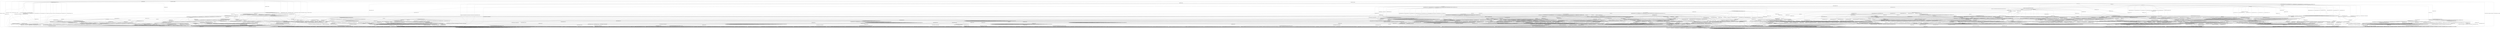 digraph g {

	s0 [shape="circle" label="s0"];
	s1 [shape="circle" label="s1"];
	s2 [shape="circle" label="s2"];
	s3 [shape="circle" label="s3"];
	s4 [shape="circle" label="s4"];
	s5 [shape="circle" label="s5"];
	s6 [shape="circle" label="s6"];
	s7 [shape="circle" label="s7"];
	s8 [shape="circle" label="s8"];
	s9 [shape="circle" label="s9"];
	s10 [shape="circle" label="s10"];
	s11 [shape="circle" label="s11"];
	s12 [shape="circle" label="s12"];
	s13 [shape="circle" label="s13"];
	s14 [shape="circle" label="s14"];
	s15 [shape="circle" label="s15"];
	s16 [shape="circle" label="s16"];
	s17 [shape="circle" label="s17"];
	s18 [shape="circle" label="s18"];
	s19 [shape="circle" label="s19"];
	s20 [shape="circle" label="s20"];
	s21 [shape="circle" label="s21"];
	s22 [shape="circle" label="s22"];
	s23 [shape="circle" label="s23"];
	s24 [shape="circle" label="s24"];
	s25 [shape="circle" label="s25"];
	s26 [shape="circle" label="s26"];
	s27 [shape="circle" label="s27"];
	s28 [shape="circle" label="s28"];
	s29 [shape="circle" label="s29"];
	s30 [shape="circle" label="s30"];
	s31 [shape="circle" label="s31"];
	s32 [shape="circle" label="s32"];
	s33 [shape="circle" label="s33"];
	s34 [shape="circle" label="s34"];
	s35 [shape="circle" label="s35"];
	s36 [shape="circle" label="s36"];
	s37 [shape="circle" label="s37"];
	s38 [shape="circle" label="s38"];
	s39 [shape="circle" label="s39"];
	s40 [shape="circle" label="s40"];
	s41 [shape="circle" label="s41"];
	s42 [shape="circle" label="s42"];
	s43 [shape="circle" label="s43"];
	s44 [shape="circle" label="s44"];
	s45 [shape="circle" label="s45"];
	s46 [shape="circle" label="s46"];
	s47 [shape="circle" label="s47"];
	s48 [shape="circle" label="s48"];
	s49 [shape="circle" label="s49"];
	s50 [shape="circle" label="s50"];
	s51 [shape="circle" label="s51"];
	s52 [shape="circle" label="s52"];
	s53 [shape="circle" label="s53"];
	s54 [shape="circle" label="s54"];
	s55 [shape="circle" label="s55"];
	s56 [shape="circle" label="s56"];
	s57 [shape="circle" label="s57"];
	s58 [shape="circle" label="s58"];
	s59 [shape="circle" label="s59"];
	s60 [shape="circle" label="s60"];
	s61 [shape="circle" label="s61"];
	s62 [shape="circle" label="s62"];
	s63 [shape="circle" label="s63"];
	s64 [shape="circle" label="s64"];
	s65 [shape="circle" label="s65"];
	s66 [shape="circle" label="s66"];
	s67 [shape="circle" label="s67"];
	s68 [shape="circle" label="s68"];
	s69 [shape="circle" label="s69"];
	s70 [shape="circle" label="s70"];
	s71 [shape="circle" label="s71"];
	s72 [shape="circle" label="s72"];
	s73 [shape="circle" label="s73"];
	s74 [shape="circle" label="s74"];
	s75 [shape="circle" label="s75"];
	s76 [shape="circle" label="s76"];
	s77 [shape="circle" label="s77"];
	s78 [shape="circle" label="s78"];
	s79 [shape="circle" label="s79"];
	s80 [shape="circle" label="s80"];
	s81 [shape="circle" label="s81"];
	s82 [shape="circle" label="s82"];
	s83 [shape="circle" label="s83"];
	s84 [shape="circle" label="s84"];
	s85 [shape="circle" label="s85"];
	s86 [shape="circle" label="s86"];
	s87 [shape="circle" label="s87"];
	s88 [shape="circle" label="s88"];
	s89 [shape="circle" label="s89"];
	s90 [shape="circle" label="s90"];
	s91 [shape="circle" label="s91"];
	s92 [shape="circle" label="s92"];
	s93 [shape="circle" label="s93"];
	s94 [shape="circle" label="s94"];
	s95 [shape="circle" label="s95"];
	s96 [shape="circle" label="s96"];
	s97 [shape="circle" label="s97"];
	s98 [shape="circle" label="s98"];
	s99 [shape="circle" label="s99"];
	s100 [shape="circle" label="s100"];
	s101 [shape="circle" label="s101"];
	s102 [shape="circle" label="s102"];
	s103 [shape="circle" label="s103"];
	s104 [shape="circle" label="s104"];
	s105 [shape="circle" label="s105"];
	s106 [shape="circle" label="s106"];
	s107 [shape="circle" label="s107"];
	s108 [shape="circle" label="s108"];
	s109 [shape="circle" label="s109"];
	s110 [shape="circle" label="s110"];
	s111 [shape="circle" label="s111"];
	s112 [shape="circle" label="s112"];
	s0 -> s2 [label="HELLO_VERIFY_REQUEST / CLIENT_HELLO+"];
	s0 -> s6 [label="ECDH_SERVER_HELLO / CLIENT_HELLO"];
	s0 -> s1 [label="ECDH_SERVER_KEY_EXCHANGE / CLIENT_HELLO"];
	s0 -> s1 [label="RSA_SIGN_CERTIFICATE_REQUEST / CLIENT_HELLO"];
	s0 -> s1 [label="RSA_FIXED_ECDH_CERTIFICATE_REQUEST / CLIENT_HELLO"];
	s0 -> s1 [label="RSA_FIXED_DH_CERTIFICATE_REQUEST / CLIENT_HELLO"];
	s0 -> s1 [label="DSS_SIGN_CERTIFICATE_REQUEST / CLIENT_HELLO"];
	s0 -> s1 [label="DSS_FIXED_DH_CERTIFICATE_REQUEST / CLIENT_HELLO"];
	s0 -> s1 [label="ECDSA_SIGN_CERTIFICATE_REQUEST / CLIENT_HELLO"];
	s0 -> s1 [label="SERVER_HELLO_DONE / CLIENT_HELLO"];
	s0 -> s5 [label="CHANGE_CIPHER_SPEC / CLIENT_HELLO"];
	s0 -> s1 [label="FINISHED / CLIENT_HELLO"];
	s0 -> s2 [label="APPLICATION / CLIENT_HELLO"];
	s0 -> s1 [label="CERTIFICATE / CLIENT_HELLO"];
	s0 -> s24 [label="EMPTY_CERTIFICATE / CLIENT_HELLO"];
	s0 -> s3 [label="Alert(WARNING,CLOSE_NOTIFY) / CLIENT_HELLO|Alert(WARNING,CLOSE_NOTIFY)"];
	s0 -> s3 [label="Alert(FATAL,UNEXPECTED_MESSAGE) / CLIENT_HELLO"];
	s1 -> s1 [label="HELLO_VERIFY_REQUEST / TIMEOUT"];
	s1 -> s1 [label="ECDH_SERVER_HELLO / TIMEOUT"];
	s1 -> s1 [label="ECDH_SERVER_KEY_EXCHANGE / TIMEOUT"];
	s1 -> s1 [label="RSA_SIGN_CERTIFICATE_REQUEST / TIMEOUT"];
	s1 -> s1 [label="RSA_FIXED_ECDH_CERTIFICATE_REQUEST / TIMEOUT"];
	s1 -> s1 [label="RSA_FIXED_DH_CERTIFICATE_REQUEST / TIMEOUT"];
	s1 -> s1 [label="DSS_SIGN_CERTIFICATE_REQUEST / TIMEOUT"];
	s1 -> s1 [label="DSS_FIXED_DH_CERTIFICATE_REQUEST / TIMEOUT"];
	s1 -> s1 [label="ECDSA_SIGN_CERTIFICATE_REQUEST / TIMEOUT"];
	s1 -> s1 [label="SERVER_HELLO_DONE / TIMEOUT"];
	s1 -> s5 [label="CHANGE_CIPHER_SPEC / TIMEOUT"];
	s1 -> s1 [label="FINISHED / TIMEOUT"];
	s1 -> s1 [label="APPLICATION / TIMEOUT"];
	s1 -> s1 [label="CERTIFICATE / TIMEOUT"];
	s1 -> s1 [label="EMPTY_CERTIFICATE / TIMEOUT"];
	s1 -> s3 [label="Alert(WARNING,CLOSE_NOTIFY) / Alert(WARNING,CLOSE_NOTIFY)"];
	s1 -> s3 [label="Alert(FATAL,UNEXPECTED_MESSAGE) / TIMEOUT"];
	s2 -> s2 [label="HELLO_VERIFY_REQUEST / CLIENT_HELLO"];
	s2 -> s6 [label="ECDH_SERVER_HELLO / TIMEOUT"];
	s2 -> s1 [label="ECDH_SERVER_KEY_EXCHANGE / TIMEOUT"];
	s2 -> s1 [label="RSA_SIGN_CERTIFICATE_REQUEST / TIMEOUT"];
	s2 -> s1 [label="RSA_FIXED_ECDH_CERTIFICATE_REQUEST / TIMEOUT"];
	s2 -> s1 [label="RSA_FIXED_DH_CERTIFICATE_REQUEST / TIMEOUT"];
	s2 -> s1 [label="DSS_SIGN_CERTIFICATE_REQUEST / TIMEOUT"];
	s2 -> s1 [label="DSS_FIXED_DH_CERTIFICATE_REQUEST / TIMEOUT"];
	s2 -> s1 [label="ECDSA_SIGN_CERTIFICATE_REQUEST / TIMEOUT"];
	s2 -> s1 [label="SERVER_HELLO_DONE / TIMEOUT"];
	s2 -> s5 [label="CHANGE_CIPHER_SPEC / TIMEOUT"];
	s2 -> s1 [label="FINISHED / TIMEOUT"];
	s2 -> s2 [label="APPLICATION / TIMEOUT"];
	s2 -> s1 [label="CERTIFICATE / TIMEOUT"];
	s2 -> s24 [label="EMPTY_CERTIFICATE / TIMEOUT"];
	s2 -> s3 [label="Alert(WARNING,CLOSE_NOTIFY) / Alert(WARNING,CLOSE_NOTIFY)"];
	s2 -> s3 [label="Alert(FATAL,UNEXPECTED_MESSAGE) / TIMEOUT"];
	s3 -> s4 [label="HELLO_VERIFY_REQUEST / TIMEOUT"];
	s3 -> s4 [label="ECDH_SERVER_HELLO / TIMEOUT"];
	s3 -> s4 [label="ECDH_SERVER_KEY_EXCHANGE / TIMEOUT"];
	s3 -> s4 [label="RSA_SIGN_CERTIFICATE_REQUEST / TIMEOUT"];
	s3 -> s4 [label="RSA_FIXED_ECDH_CERTIFICATE_REQUEST / TIMEOUT"];
	s3 -> s4 [label="RSA_FIXED_DH_CERTIFICATE_REQUEST / TIMEOUT"];
	s3 -> s4 [label="DSS_SIGN_CERTIFICATE_REQUEST / TIMEOUT"];
	s3 -> s4 [label="DSS_FIXED_DH_CERTIFICATE_REQUEST / TIMEOUT"];
	s3 -> s4 [label="ECDSA_SIGN_CERTIFICATE_REQUEST / TIMEOUT"];
	s3 -> s4 [label="SERVER_HELLO_DONE / TIMEOUT"];
	s3 -> s4 [label="CHANGE_CIPHER_SPEC / TIMEOUT"];
	s3 -> s4 [label="FINISHED / TIMEOUT"];
	s3 -> s4 [label="APPLICATION / TIMEOUT"];
	s3 -> s4 [label="CERTIFICATE / TIMEOUT"];
	s3 -> s4 [label="EMPTY_CERTIFICATE / TIMEOUT"];
	s3 -> s4 [label="Alert(WARNING,CLOSE_NOTIFY) / TIMEOUT"];
	s3 -> s4 [label="Alert(FATAL,UNEXPECTED_MESSAGE) / TIMEOUT"];
	s4 -> s4 [label="HELLO_VERIFY_REQUEST / SOCKET_CLOSED"];
	s4 -> s4 [label="ECDH_SERVER_HELLO / SOCKET_CLOSED"];
	s4 -> s4 [label="ECDH_SERVER_KEY_EXCHANGE / SOCKET_CLOSED"];
	s4 -> s4 [label="RSA_SIGN_CERTIFICATE_REQUEST / SOCKET_CLOSED"];
	s4 -> s4 [label="RSA_FIXED_ECDH_CERTIFICATE_REQUEST / SOCKET_CLOSED"];
	s4 -> s4 [label="RSA_FIXED_DH_CERTIFICATE_REQUEST / SOCKET_CLOSED"];
	s4 -> s4 [label="DSS_SIGN_CERTIFICATE_REQUEST / SOCKET_CLOSED"];
	s4 -> s4 [label="DSS_FIXED_DH_CERTIFICATE_REQUEST / SOCKET_CLOSED"];
	s4 -> s4 [label="ECDSA_SIGN_CERTIFICATE_REQUEST / SOCKET_CLOSED"];
	s4 -> s4 [label="SERVER_HELLO_DONE / SOCKET_CLOSED"];
	s4 -> s4 [label="CHANGE_CIPHER_SPEC / SOCKET_CLOSED"];
	s4 -> s4 [label="FINISHED / SOCKET_CLOSED"];
	s4 -> s4 [label="APPLICATION / SOCKET_CLOSED"];
	s4 -> s4 [label="CERTIFICATE / SOCKET_CLOSED"];
	s4 -> s4 [label="EMPTY_CERTIFICATE / SOCKET_CLOSED"];
	s4 -> s4 [label="Alert(WARNING,CLOSE_NOTIFY) / SOCKET_CLOSED"];
	s4 -> s4 [label="Alert(FATAL,UNEXPECTED_MESSAGE) / SOCKET_CLOSED"];
	s5 -> s5 [label="HELLO_VERIFY_REQUEST / TIMEOUT"];
	s5 -> s5 [label="ECDH_SERVER_HELLO / TIMEOUT"];
	s5 -> s5 [label="ECDH_SERVER_KEY_EXCHANGE / TIMEOUT"];
	s5 -> s5 [label="RSA_SIGN_CERTIFICATE_REQUEST / TIMEOUT"];
	s5 -> s5 [label="RSA_FIXED_ECDH_CERTIFICATE_REQUEST / TIMEOUT"];
	s5 -> s5 [label="RSA_FIXED_DH_CERTIFICATE_REQUEST / TIMEOUT"];
	s5 -> s5 [label="DSS_SIGN_CERTIFICATE_REQUEST / TIMEOUT"];
	s5 -> s5 [label="DSS_FIXED_DH_CERTIFICATE_REQUEST / TIMEOUT"];
	s5 -> s5 [label="ECDSA_SIGN_CERTIFICATE_REQUEST / TIMEOUT"];
	s5 -> s5 [label="SERVER_HELLO_DONE / TIMEOUT"];
	s5 -> s5 [label="CHANGE_CIPHER_SPEC / TIMEOUT"];
	s5 -> s5 [label="FINISHED / TIMEOUT"];
	s5 -> s5 [label="APPLICATION / TIMEOUT"];
	s5 -> s5 [label="CERTIFICATE / TIMEOUT"];
	s5 -> s5 [label="EMPTY_CERTIFICATE / TIMEOUT"];
	s5 -> s5 [label="Alert(WARNING,CLOSE_NOTIFY) / TIMEOUT"];
	s5 -> s5 [label="Alert(FATAL,UNEXPECTED_MESSAGE) / TIMEOUT"];
	s6 -> s43 [label="HELLO_VERIFY_REQUEST / TIMEOUT"];
	s6 -> s15 [label="ECDH_SERVER_HELLO / TIMEOUT"];
	s6 -> s10 [label="ECDH_SERVER_KEY_EXCHANGE / TIMEOUT"];
	s6 -> s18 [label="RSA_SIGN_CERTIFICATE_REQUEST / TIMEOUT"];
	s6 -> s18 [label="RSA_FIXED_ECDH_CERTIFICATE_REQUEST / TIMEOUT"];
	s6 -> s18 [label="RSA_FIXED_DH_CERTIFICATE_REQUEST / TIMEOUT"];
	s6 -> s18 [label="DSS_SIGN_CERTIFICATE_REQUEST / TIMEOUT"];
	s6 -> s18 [label="DSS_FIXED_DH_CERTIFICATE_REQUEST / TIMEOUT"];
	s6 -> s18 [label="ECDSA_SIGN_CERTIFICATE_REQUEST / TIMEOUT"];
	s6 -> s3 [label="SERVER_HELLO_DONE / Alert(FATAL,INTERNAL_ERROR)"];
	s6 -> s7 [label="CHANGE_CIPHER_SPEC / TIMEOUT"];
	s6 -> s8 [label="FINISHED / TIMEOUT"];
	s6 -> s6 [label="APPLICATION / TIMEOUT"];
	s6 -> s57 [label="CERTIFICATE / TIMEOUT"];
	s6 -> s9 [label="EMPTY_CERTIFICATE / TIMEOUT"];
	s6 -> s3 [label="Alert(WARNING,CLOSE_NOTIFY) / Alert(WARNING,CLOSE_NOTIFY)"];
	s6 -> s3 [label="Alert(FATAL,UNEXPECTED_MESSAGE) / TIMEOUT"];
	s7 -> s3 [label="HELLO_VERIFY_REQUEST / Alert(FATAL,UNEXPECTED_MESSAGE)"];
	s7 -> s3 [label="ECDH_SERVER_HELLO / Alert(FATAL,UNEXPECTED_MESSAGE)"];
	s7 -> s3 [label="ECDH_SERVER_KEY_EXCHANGE / Alert(FATAL,UNEXPECTED_MESSAGE)"];
	s7 -> s3 [label="RSA_SIGN_CERTIFICATE_REQUEST / Alert(FATAL,UNEXPECTED_MESSAGE)"];
	s7 -> s3 [label="RSA_FIXED_ECDH_CERTIFICATE_REQUEST / Alert(FATAL,UNEXPECTED_MESSAGE)"];
	s7 -> s3 [label="RSA_FIXED_DH_CERTIFICATE_REQUEST / Alert(FATAL,UNEXPECTED_MESSAGE)"];
	s7 -> s3 [label="DSS_SIGN_CERTIFICATE_REQUEST / Alert(FATAL,UNEXPECTED_MESSAGE)"];
	s7 -> s3 [label="DSS_FIXED_DH_CERTIFICATE_REQUEST / Alert(FATAL,UNEXPECTED_MESSAGE)"];
	s7 -> s3 [label="ECDSA_SIGN_CERTIFICATE_REQUEST / Alert(FATAL,UNEXPECTED_MESSAGE)"];
	s7 -> s3 [label="SERVER_HELLO_DONE / Alert(FATAL,UNEXPECTED_MESSAGE)"];
	s7 -> s5 [label="CHANGE_CIPHER_SPEC / TIMEOUT"];
	s7 -> s3 [label="FINISHED / Alert(FATAL,UNEXPECTED_MESSAGE)"];
	s7 -> s7 [label="APPLICATION / TIMEOUT"];
	s7 -> s3 [label="CERTIFICATE / Alert(FATAL,UNEXPECTED_MESSAGE)"];
	s7 -> s3 [label="EMPTY_CERTIFICATE / Alert(FATAL,UNEXPECTED_MESSAGE)"];
	s7 -> s7 [label="Alert(WARNING,CLOSE_NOTIFY) / TIMEOUT"];
	s7 -> s7 [label="Alert(FATAL,UNEXPECTED_MESSAGE) / TIMEOUT"];
	s8 -> s94 [label="HELLO_VERIFY_REQUEST / TIMEOUT"];
	s8 -> s20 [label="ECDH_SERVER_HELLO / TIMEOUT"];
	s8 -> s8 [label="ECDH_SERVER_KEY_EXCHANGE / TIMEOUT"];
	s8 -> s30 [label="RSA_SIGN_CERTIFICATE_REQUEST / TIMEOUT"];
	s8 -> s30 [label="RSA_FIXED_ECDH_CERTIFICATE_REQUEST / TIMEOUT"];
	s8 -> s30 [label="RSA_FIXED_DH_CERTIFICATE_REQUEST / TIMEOUT"];
	s8 -> s30 [label="DSS_SIGN_CERTIFICATE_REQUEST / TIMEOUT"];
	s8 -> s30 [label="DSS_FIXED_DH_CERTIFICATE_REQUEST / TIMEOUT"];
	s8 -> s30 [label="ECDSA_SIGN_CERTIFICATE_REQUEST / TIMEOUT"];
	s8 -> s3 [label="SERVER_HELLO_DONE / Alert(FATAL,UNEXPECTED_MESSAGE)"];
	s8 -> s7 [label="CHANGE_CIPHER_SPEC / TIMEOUT"];
	s8 -> s20 [label="FINISHED / TIMEOUT"];
	s8 -> s8 [label="APPLICATION / TIMEOUT"];
	s8 -> s45 [label="CERTIFICATE / TIMEOUT"];
	s8 -> s45 [label="EMPTY_CERTIFICATE / TIMEOUT"];
	s8 -> s3 [label="Alert(WARNING,CLOSE_NOTIFY) / Alert(WARNING,CLOSE_NOTIFY)"];
	s8 -> s3 [label="Alert(FATAL,UNEXPECTED_MESSAGE) / TIMEOUT"];
	s9 -> s9 [label="HELLO_VERIFY_REQUEST / TIMEOUT"];
	s9 -> s13 [label="ECDH_SERVER_HELLO / TIMEOUT"];
	s9 -> s23 [label="ECDH_SERVER_KEY_EXCHANGE / TIMEOUT"];
	s9 -> s28 [label="RSA_SIGN_CERTIFICATE_REQUEST / TIMEOUT"];
	s9 -> s28 [label="RSA_FIXED_ECDH_CERTIFICATE_REQUEST / TIMEOUT"];
	s9 -> s28 [label="RSA_FIXED_DH_CERTIFICATE_REQUEST / TIMEOUT"];
	s9 -> s28 [label="DSS_SIGN_CERTIFICATE_REQUEST / TIMEOUT"];
	s9 -> s28 [label="DSS_FIXED_DH_CERTIFICATE_REQUEST / TIMEOUT"];
	s9 -> s28 [label="ECDSA_SIGN_CERTIFICATE_REQUEST / TIMEOUT"];
	s9 -> s3 [label="SERVER_HELLO_DONE / Alert(FATAL,BAD_CERTIFICATE)"];
	s9 -> s12 [label="CHANGE_CIPHER_SPEC / TIMEOUT"];
	s9 -> s9 [label="FINISHED / TIMEOUT"];
	s9 -> s9 [label="APPLICATION / TIMEOUT"];
	s9 -> s13 [label="CERTIFICATE / TIMEOUT"];
	s9 -> s13 [label="EMPTY_CERTIFICATE / TIMEOUT"];
	s9 -> s3 [label="Alert(WARNING,CLOSE_NOTIFY) / Alert(WARNING,CLOSE_NOTIFY)"];
	s9 -> s3 [label="Alert(FATAL,UNEXPECTED_MESSAGE) / TIMEOUT"];
	s10 -> s10 [label="HELLO_VERIFY_REQUEST / TIMEOUT"];
	s10 -> s14 [label="ECDH_SERVER_HELLO / TIMEOUT"];
	s10 -> s14 [label="ECDH_SERVER_KEY_EXCHANGE / TIMEOUT"];
	s10 -> s31 [label="RSA_SIGN_CERTIFICATE_REQUEST / TIMEOUT"];
	s10 -> s31 [label="RSA_FIXED_ECDH_CERTIFICATE_REQUEST / TIMEOUT"];
	s10 -> s31 [label="RSA_FIXED_DH_CERTIFICATE_REQUEST / TIMEOUT"];
	s10 -> s31 [label="DSS_SIGN_CERTIFICATE_REQUEST / TIMEOUT"];
	s10 -> s31 [label="DSS_FIXED_DH_CERTIFICATE_REQUEST / TIMEOUT"];
	s10 -> s31 [label="ECDSA_SIGN_CERTIFICATE_REQUEST / TIMEOUT"];
	s10 -> s3 [label="SERVER_HELLO_DONE / Alert(FATAL,HANDSHAKE_FAILURE)"];
	s10 -> s11 [label="CHANGE_CIPHER_SPEC / TIMEOUT"];
	s10 -> s92 [label="FINISHED / TIMEOUT"];
	s10 -> s10 [label="APPLICATION / TIMEOUT"];
	s10 -> s10 [label="CERTIFICATE / TIMEOUT"];
	s10 -> s10 [label="EMPTY_CERTIFICATE / TIMEOUT"];
	s10 -> s3 [label="Alert(WARNING,CLOSE_NOTIFY) / Alert(WARNING,CLOSE_NOTIFY)"];
	s10 -> s3 [label="Alert(FATAL,UNEXPECTED_MESSAGE) / TIMEOUT"];
	s11 -> s3 [label="HELLO_VERIFY_REQUEST / Alert(FATAL,HANDSHAKE_FAILURE)"];
	s11 -> s3 [label="ECDH_SERVER_HELLO / Alert(FATAL,HANDSHAKE_FAILURE)"];
	s11 -> s3 [label="ECDH_SERVER_KEY_EXCHANGE / Alert(FATAL,HANDSHAKE_FAILURE)"];
	s11 -> s3 [label="RSA_SIGN_CERTIFICATE_REQUEST / Alert(FATAL,HANDSHAKE_FAILURE)"];
	s11 -> s3 [label="RSA_FIXED_ECDH_CERTIFICATE_REQUEST / Alert(FATAL,HANDSHAKE_FAILURE)"];
	s11 -> s3 [label="RSA_FIXED_DH_CERTIFICATE_REQUEST / Alert(FATAL,HANDSHAKE_FAILURE)"];
	s11 -> s3 [label="DSS_SIGN_CERTIFICATE_REQUEST / Alert(FATAL,HANDSHAKE_FAILURE)"];
	s11 -> s3 [label="DSS_FIXED_DH_CERTIFICATE_REQUEST / Alert(FATAL,HANDSHAKE_FAILURE)"];
	s11 -> s3 [label="ECDSA_SIGN_CERTIFICATE_REQUEST / Alert(FATAL,HANDSHAKE_FAILURE)"];
	s11 -> s3 [label="SERVER_HELLO_DONE / Alert(FATAL,HANDSHAKE_FAILURE)"];
	s11 -> s5 [label="CHANGE_CIPHER_SPEC / TIMEOUT"];
	s11 -> s3 [label="FINISHED / Alert(FATAL,HANDSHAKE_FAILURE)"];
	s11 -> s11 [label="APPLICATION / TIMEOUT"];
	s11 -> s3 [label="CERTIFICATE / Alert(FATAL,HANDSHAKE_FAILURE)"];
	s11 -> s3 [label="EMPTY_CERTIFICATE / Alert(FATAL,HANDSHAKE_FAILURE)"];
	s11 -> s11 [label="Alert(WARNING,CLOSE_NOTIFY) / TIMEOUT"];
	s11 -> s11 [label="Alert(FATAL,UNEXPECTED_MESSAGE) / TIMEOUT"];
	s12 -> s3 [label="HELLO_VERIFY_REQUEST / Alert(FATAL,BAD_CERTIFICATE)"];
	s12 -> s3 [label="ECDH_SERVER_HELLO / Alert(FATAL,BAD_CERTIFICATE)"];
	s12 -> s3 [label="ECDH_SERVER_KEY_EXCHANGE / Alert(FATAL,BAD_CERTIFICATE)"];
	s12 -> s3 [label="RSA_SIGN_CERTIFICATE_REQUEST / Alert(FATAL,BAD_CERTIFICATE)"];
	s12 -> s3 [label="RSA_FIXED_ECDH_CERTIFICATE_REQUEST / Alert(FATAL,BAD_CERTIFICATE)"];
	s12 -> s3 [label="RSA_FIXED_DH_CERTIFICATE_REQUEST / Alert(FATAL,BAD_CERTIFICATE)"];
	s12 -> s3 [label="DSS_SIGN_CERTIFICATE_REQUEST / Alert(FATAL,BAD_CERTIFICATE)"];
	s12 -> s3 [label="DSS_FIXED_DH_CERTIFICATE_REQUEST / Alert(FATAL,BAD_CERTIFICATE)"];
	s12 -> s3 [label="ECDSA_SIGN_CERTIFICATE_REQUEST / Alert(FATAL,BAD_CERTIFICATE)"];
	s12 -> s3 [label="SERVER_HELLO_DONE / Alert(FATAL,BAD_CERTIFICATE)"];
	s12 -> s5 [label="CHANGE_CIPHER_SPEC / TIMEOUT"];
	s12 -> s3 [label="FINISHED / Alert(FATAL,BAD_CERTIFICATE)"];
	s12 -> s12 [label="APPLICATION / TIMEOUT"];
	s12 -> s3 [label="CERTIFICATE / Alert(FATAL,BAD_CERTIFICATE)"];
	s12 -> s3 [label="EMPTY_CERTIFICATE / Alert(FATAL,BAD_CERTIFICATE)"];
	s12 -> s12 [label="Alert(WARNING,CLOSE_NOTIFY) / TIMEOUT"];
	s12 -> s12 [label="Alert(FATAL,UNEXPECTED_MESSAGE) / TIMEOUT"];
	s13 -> s13 [label="HELLO_VERIFY_REQUEST / TIMEOUT"];
	s13 -> s13 [label="ECDH_SERVER_HELLO / TIMEOUT"];
	s13 -> s13 [label="ECDH_SERVER_KEY_EXCHANGE / TIMEOUT"];
	s13 -> s13 [label="RSA_SIGN_CERTIFICATE_REQUEST / TIMEOUT"];
	s13 -> s13 [label="RSA_FIXED_ECDH_CERTIFICATE_REQUEST / TIMEOUT"];
	s13 -> s13 [label="RSA_FIXED_DH_CERTIFICATE_REQUEST / TIMEOUT"];
	s13 -> s13 [label="DSS_SIGN_CERTIFICATE_REQUEST / TIMEOUT"];
	s13 -> s13 [label="DSS_FIXED_DH_CERTIFICATE_REQUEST / TIMEOUT"];
	s13 -> s13 [label="ECDSA_SIGN_CERTIFICATE_REQUEST / TIMEOUT"];
	s13 -> s13 [label="SERVER_HELLO_DONE / TIMEOUT"];
	s13 -> s12 [label="CHANGE_CIPHER_SPEC / TIMEOUT"];
	s13 -> s13 [label="FINISHED / TIMEOUT"];
	s13 -> s13 [label="APPLICATION / TIMEOUT"];
	s13 -> s13 [label="CERTIFICATE / TIMEOUT"];
	s13 -> s13 [label="EMPTY_CERTIFICATE / TIMEOUT"];
	s13 -> s3 [label="Alert(WARNING,CLOSE_NOTIFY) / Alert(WARNING,CLOSE_NOTIFY)"];
	s13 -> s3 [label="Alert(FATAL,UNEXPECTED_MESSAGE) / TIMEOUT"];
	s14 -> s14 [label="HELLO_VERIFY_REQUEST / TIMEOUT"];
	s14 -> s14 [label="ECDH_SERVER_HELLO / TIMEOUT"];
	s14 -> s14 [label="ECDH_SERVER_KEY_EXCHANGE / TIMEOUT"];
	s14 -> s14 [label="RSA_SIGN_CERTIFICATE_REQUEST / TIMEOUT"];
	s14 -> s14 [label="RSA_FIXED_ECDH_CERTIFICATE_REQUEST / TIMEOUT"];
	s14 -> s14 [label="RSA_FIXED_DH_CERTIFICATE_REQUEST / TIMEOUT"];
	s14 -> s14 [label="DSS_SIGN_CERTIFICATE_REQUEST / TIMEOUT"];
	s14 -> s14 [label="DSS_FIXED_DH_CERTIFICATE_REQUEST / TIMEOUT"];
	s14 -> s14 [label="ECDSA_SIGN_CERTIFICATE_REQUEST / TIMEOUT"];
	s14 -> s14 [label="SERVER_HELLO_DONE / TIMEOUT"];
	s14 -> s11 [label="CHANGE_CIPHER_SPEC / TIMEOUT"];
	s14 -> s14 [label="FINISHED / TIMEOUT"];
	s14 -> s14 [label="APPLICATION / TIMEOUT"];
	s14 -> s14 [label="CERTIFICATE / TIMEOUT"];
	s14 -> s14 [label="EMPTY_CERTIFICATE / TIMEOUT"];
	s14 -> s3 [label="Alert(WARNING,CLOSE_NOTIFY) / Alert(WARNING,CLOSE_NOTIFY)"];
	s14 -> s3 [label="Alert(FATAL,UNEXPECTED_MESSAGE) / TIMEOUT"];
	s15 -> s20 [label="HELLO_VERIFY_REQUEST / TIMEOUT"];
	s15 -> s15 [label="ECDH_SERVER_HELLO / TIMEOUT"];
	s15 -> s14 [label="ECDH_SERVER_KEY_EXCHANGE / TIMEOUT"];
	s15 -> s32 [label="RSA_SIGN_CERTIFICATE_REQUEST / TIMEOUT"];
	s15 -> s32 [label="RSA_FIXED_ECDH_CERTIFICATE_REQUEST / TIMEOUT"];
	s15 -> s32 [label="RSA_FIXED_DH_CERTIFICATE_REQUEST / TIMEOUT"];
	s15 -> s32 [label="DSS_SIGN_CERTIFICATE_REQUEST / TIMEOUT"];
	s15 -> s32 [label="DSS_FIXED_DH_CERTIFICATE_REQUEST / TIMEOUT"];
	s15 -> s32 [label="ECDSA_SIGN_CERTIFICATE_REQUEST / TIMEOUT"];
	s15 -> s16 [label="SERVER_HELLO_DONE / TIMEOUT"];
	s15 -> s7 [label="CHANGE_CIPHER_SPEC / TIMEOUT"];
	s15 -> s20 [label="FINISHED / TIMEOUT"];
	s15 -> s15 [label="APPLICATION / TIMEOUT"];
	s15 -> s56 [label="CERTIFICATE / TIMEOUT"];
	s15 -> s13 [label="EMPTY_CERTIFICATE / TIMEOUT"];
	s15 -> s3 [label="Alert(WARNING,CLOSE_NOTIFY) / Alert(WARNING,CLOSE_NOTIFY)"];
	s15 -> s3 [label="Alert(FATAL,UNEXPECTED_MESSAGE) / TIMEOUT"];
	s16 -> s16 [label="HELLO_VERIFY_REQUEST / TIMEOUT"];
	s16 -> s16 [label="ECDH_SERVER_HELLO / TIMEOUT"];
	s16 -> s16 [label="ECDH_SERVER_KEY_EXCHANGE / TIMEOUT"];
	s16 -> s16 [label="RSA_SIGN_CERTIFICATE_REQUEST / TIMEOUT"];
	s16 -> s16 [label="RSA_FIXED_ECDH_CERTIFICATE_REQUEST / TIMEOUT"];
	s16 -> s16 [label="RSA_FIXED_DH_CERTIFICATE_REQUEST / TIMEOUT"];
	s16 -> s16 [label="DSS_SIGN_CERTIFICATE_REQUEST / TIMEOUT"];
	s16 -> s16 [label="DSS_FIXED_DH_CERTIFICATE_REQUEST / TIMEOUT"];
	s16 -> s16 [label="ECDSA_SIGN_CERTIFICATE_REQUEST / TIMEOUT"];
	s16 -> s16 [label="SERVER_HELLO_DONE / TIMEOUT"];
	s16 -> s17 [label="CHANGE_CIPHER_SPEC / TIMEOUT"];
	s16 -> s16 [label="FINISHED / TIMEOUT"];
	s16 -> s16 [label="APPLICATION / TIMEOUT"];
	s16 -> s16 [label="CERTIFICATE / TIMEOUT"];
	s16 -> s16 [label="EMPTY_CERTIFICATE / TIMEOUT"];
	s16 -> s3 [label="Alert(WARNING,CLOSE_NOTIFY) / Alert(WARNING,CLOSE_NOTIFY)"];
	s16 -> s3 [label="Alert(FATAL,UNEXPECTED_MESSAGE) / TIMEOUT"];
	s17 -> s3 [label="HELLO_VERIFY_REQUEST / Alert(FATAL,INTERNAL_ERROR)"];
	s17 -> s3 [label="ECDH_SERVER_HELLO / Alert(FATAL,INTERNAL_ERROR)"];
	s17 -> s3 [label="ECDH_SERVER_KEY_EXCHANGE / Alert(FATAL,INTERNAL_ERROR)"];
	s17 -> s3 [label="RSA_SIGN_CERTIFICATE_REQUEST / Alert(FATAL,INTERNAL_ERROR)"];
	s17 -> s3 [label="RSA_FIXED_ECDH_CERTIFICATE_REQUEST / Alert(FATAL,INTERNAL_ERROR)"];
	s17 -> s3 [label="RSA_FIXED_DH_CERTIFICATE_REQUEST / Alert(FATAL,INTERNAL_ERROR)"];
	s17 -> s3 [label="DSS_SIGN_CERTIFICATE_REQUEST / Alert(FATAL,INTERNAL_ERROR)"];
	s17 -> s3 [label="DSS_FIXED_DH_CERTIFICATE_REQUEST / Alert(FATAL,INTERNAL_ERROR)"];
	s17 -> s3 [label="ECDSA_SIGN_CERTIFICATE_REQUEST / Alert(FATAL,INTERNAL_ERROR)"];
	s17 -> s3 [label="SERVER_HELLO_DONE / Alert(FATAL,INTERNAL_ERROR)"];
	s17 -> s5 [label="CHANGE_CIPHER_SPEC / TIMEOUT"];
	s17 -> s3 [label="FINISHED / Alert(FATAL,INTERNAL_ERROR)"];
	s17 -> s17 [label="APPLICATION / TIMEOUT"];
	s17 -> s3 [label="CERTIFICATE / Alert(FATAL,INTERNAL_ERROR)"];
	s17 -> s3 [label="EMPTY_CERTIFICATE / Alert(FATAL,INTERNAL_ERROR)"];
	s17 -> s17 [label="Alert(WARNING,CLOSE_NOTIFY) / TIMEOUT"];
	s17 -> s17 [label="Alert(FATAL,UNEXPECTED_MESSAGE) / TIMEOUT"];
	s18 -> s44 [label="HELLO_VERIFY_REQUEST / TIMEOUT"];
	s18 -> s32 [label="ECDH_SERVER_HELLO / TIMEOUT"];
	s18 -> s31 [label="ECDH_SERVER_KEY_EXCHANGE / TIMEOUT"];
	s18 -> s19 [label="RSA_SIGN_CERTIFICATE_REQUEST / TIMEOUT"];
	s18 -> s19 [label="RSA_FIXED_ECDH_CERTIFICATE_REQUEST / TIMEOUT"];
	s18 -> s19 [label="RSA_FIXED_DH_CERTIFICATE_REQUEST / TIMEOUT"];
	s18 -> s19 [label="DSS_SIGN_CERTIFICATE_REQUEST / TIMEOUT"];
	s18 -> s19 [label="DSS_FIXED_DH_CERTIFICATE_REQUEST / TIMEOUT"];
	s18 -> s19 [label="ECDSA_SIGN_CERTIFICATE_REQUEST / TIMEOUT"];
	s18 -> s3 [label="SERVER_HELLO_DONE / TIMEOUT"];
	s18 -> s7 [label="CHANGE_CIPHER_SPEC / TIMEOUT"];
	s18 -> s30 [label="FINISHED / TIMEOUT"];
	s18 -> s18 [label="APPLICATION / TIMEOUT"];
	s18 -> s70 [label="CERTIFICATE / TIMEOUT"];
	s18 -> s28 [label="EMPTY_CERTIFICATE / TIMEOUT"];
	s18 -> s3 [label="Alert(WARNING,CLOSE_NOTIFY) / Alert(WARNING,CLOSE_NOTIFY)"];
	s18 -> s3 [label="Alert(FATAL,UNEXPECTED_MESSAGE) / TIMEOUT"];
	s19 -> s20 [label="HELLO_VERIFY_REQUEST / TIMEOUT"];
	s19 -> s32 [label="ECDH_SERVER_HELLO / TIMEOUT"];
	s19 -> s14 [label="ECDH_SERVER_KEY_EXCHANGE / TIMEOUT"];
	s19 -> s19 [label="RSA_SIGN_CERTIFICATE_REQUEST / TIMEOUT"];
	s19 -> s19 [label="RSA_FIXED_ECDH_CERTIFICATE_REQUEST / TIMEOUT"];
	s19 -> s19 [label="RSA_FIXED_DH_CERTIFICATE_REQUEST / TIMEOUT"];
	s19 -> s19 [label="DSS_SIGN_CERTIFICATE_REQUEST / TIMEOUT"];
	s19 -> s19 [label="DSS_FIXED_DH_CERTIFICATE_REQUEST / TIMEOUT"];
	s19 -> s19 [label="ECDSA_SIGN_CERTIFICATE_REQUEST / TIMEOUT"];
	s19 -> s21 [label="SERVER_HELLO_DONE / TIMEOUT"];
	s19 -> s7 [label="CHANGE_CIPHER_SPEC / TIMEOUT"];
	s19 -> s20 [label="FINISHED / TIMEOUT"];
	s19 -> s19 [label="APPLICATION / TIMEOUT"];
	s19 -> s33 [label="CERTIFICATE / TIMEOUT"];
	s19 -> s13 [label="EMPTY_CERTIFICATE / TIMEOUT"];
	s19 -> s3 [label="Alert(WARNING,CLOSE_NOTIFY) / Alert(WARNING,CLOSE_NOTIFY)"];
	s19 -> s3 [label="Alert(FATAL,UNEXPECTED_MESSAGE) / TIMEOUT"];
	s20 -> s20 [label="HELLO_VERIFY_REQUEST / TIMEOUT"];
	s20 -> s20 [label="ECDH_SERVER_HELLO / TIMEOUT"];
	s20 -> s20 [label="ECDH_SERVER_KEY_EXCHANGE / TIMEOUT"];
	s20 -> s20 [label="RSA_SIGN_CERTIFICATE_REQUEST / TIMEOUT"];
	s20 -> s20 [label="RSA_FIXED_ECDH_CERTIFICATE_REQUEST / TIMEOUT"];
	s20 -> s20 [label="RSA_FIXED_DH_CERTIFICATE_REQUEST / TIMEOUT"];
	s20 -> s20 [label="DSS_SIGN_CERTIFICATE_REQUEST / TIMEOUT"];
	s20 -> s20 [label="DSS_FIXED_DH_CERTIFICATE_REQUEST / TIMEOUT"];
	s20 -> s20 [label="ECDSA_SIGN_CERTIFICATE_REQUEST / TIMEOUT"];
	s20 -> s20 [label="SERVER_HELLO_DONE / TIMEOUT"];
	s20 -> s7 [label="CHANGE_CIPHER_SPEC / TIMEOUT"];
	s20 -> s20 [label="FINISHED / TIMEOUT"];
	s20 -> s20 [label="APPLICATION / TIMEOUT"];
	s20 -> s20 [label="CERTIFICATE / TIMEOUT"];
	s20 -> s20 [label="EMPTY_CERTIFICATE / TIMEOUT"];
	s20 -> s3 [label="Alert(WARNING,CLOSE_NOTIFY) / Alert(WARNING,CLOSE_NOTIFY)"];
	s20 -> s3 [label="Alert(FATAL,UNEXPECTED_MESSAGE) / TIMEOUT"];
	s21 -> s21 [label="HELLO_VERIFY_REQUEST / TIMEOUT"];
	s21 -> s21 [label="ECDH_SERVER_HELLO / TIMEOUT"];
	s21 -> s21 [label="ECDH_SERVER_KEY_EXCHANGE / TIMEOUT"];
	s21 -> s21 [label="RSA_SIGN_CERTIFICATE_REQUEST / TIMEOUT"];
	s21 -> s21 [label="RSA_FIXED_ECDH_CERTIFICATE_REQUEST / TIMEOUT"];
	s21 -> s21 [label="RSA_FIXED_DH_CERTIFICATE_REQUEST / TIMEOUT"];
	s21 -> s21 [label="DSS_SIGN_CERTIFICATE_REQUEST / TIMEOUT"];
	s21 -> s21 [label="DSS_FIXED_DH_CERTIFICATE_REQUEST / TIMEOUT"];
	s21 -> s21 [label="ECDSA_SIGN_CERTIFICATE_REQUEST / TIMEOUT"];
	s21 -> s21 [label="SERVER_HELLO_DONE / TIMEOUT"];
	s21 -> s22 [label="CHANGE_CIPHER_SPEC / TIMEOUT"];
	s21 -> s21 [label="FINISHED / TIMEOUT"];
	s21 -> s21 [label="APPLICATION / TIMEOUT"];
	s21 -> s21 [label="CERTIFICATE / TIMEOUT"];
	s21 -> s21 [label="EMPTY_CERTIFICATE / TIMEOUT"];
	s21 -> s3 [label="Alert(WARNING,CLOSE_NOTIFY) / Alert(WARNING,CLOSE_NOTIFY)"];
	s21 -> s3 [label="Alert(FATAL,UNEXPECTED_MESSAGE) / TIMEOUT"];
	s22 -> s3 [label="HELLO_VERIFY_REQUEST / TIMEOUT"];
	s22 -> s3 [label="ECDH_SERVER_HELLO / TIMEOUT"];
	s22 -> s3 [label="ECDH_SERVER_KEY_EXCHANGE / TIMEOUT"];
	s22 -> s3 [label="RSA_SIGN_CERTIFICATE_REQUEST / TIMEOUT"];
	s22 -> s3 [label="RSA_FIXED_ECDH_CERTIFICATE_REQUEST / TIMEOUT"];
	s22 -> s3 [label="RSA_FIXED_DH_CERTIFICATE_REQUEST / TIMEOUT"];
	s22 -> s3 [label="DSS_SIGN_CERTIFICATE_REQUEST / TIMEOUT"];
	s22 -> s3 [label="DSS_FIXED_DH_CERTIFICATE_REQUEST / TIMEOUT"];
	s22 -> s3 [label="ECDSA_SIGN_CERTIFICATE_REQUEST / TIMEOUT"];
	s22 -> s3 [label="SERVER_HELLO_DONE / TIMEOUT"];
	s22 -> s5 [label="CHANGE_CIPHER_SPEC / TIMEOUT"];
	s22 -> s3 [label="FINISHED / TIMEOUT"];
	s22 -> s22 [label="APPLICATION / TIMEOUT"];
	s22 -> s3 [label="CERTIFICATE / TIMEOUT"];
	s22 -> s3 [label="EMPTY_CERTIFICATE / TIMEOUT"];
	s22 -> s22 [label="Alert(WARNING,CLOSE_NOTIFY) / TIMEOUT"];
	s22 -> s22 [label="Alert(FATAL,UNEXPECTED_MESSAGE) / TIMEOUT"];
	s23 -> s23 [label="HELLO_VERIFY_REQUEST / TIMEOUT"];
	s23 -> s13 [label="ECDH_SERVER_HELLO / TIMEOUT"];
	s23 -> s13 [label="ECDH_SERVER_KEY_EXCHANGE / TIMEOUT"];
	s23 -> s29 [label="RSA_SIGN_CERTIFICATE_REQUEST / TIMEOUT"];
	s23 -> s29 [label="RSA_FIXED_ECDH_CERTIFICATE_REQUEST / TIMEOUT"];
	s23 -> s29 [label="RSA_FIXED_DH_CERTIFICATE_REQUEST / TIMEOUT"];
	s23 -> s29 [label="DSS_SIGN_CERTIFICATE_REQUEST / TIMEOUT"];
	s23 -> s29 [label="DSS_FIXED_DH_CERTIFICATE_REQUEST / TIMEOUT"];
	s23 -> s29 [label="ECDSA_SIGN_CERTIFICATE_REQUEST / TIMEOUT"];
	s23 -> s3 [label="SERVER_HELLO_DONE / Alert(FATAL,BAD_CERTIFICATE)"];
	s23 -> s12 [label="CHANGE_CIPHER_SPEC / TIMEOUT"];
	s23 -> s23 [label="FINISHED / TIMEOUT"];
	s23 -> s23 [label="APPLICATION / TIMEOUT"];
	s23 -> s13 [label="CERTIFICATE / TIMEOUT"];
	s23 -> s13 [label="EMPTY_CERTIFICATE / TIMEOUT"];
	s23 -> s3 [label="Alert(WARNING,CLOSE_NOTIFY) / Alert(WARNING,CLOSE_NOTIFY)"];
	s23 -> s3 [label="Alert(FATAL,UNEXPECTED_MESSAGE) / TIMEOUT"];
	s24 -> s106 [label="HELLO_VERIFY_REQUEST / TIMEOUT"];
	s24 -> s24 [label="ECDH_SERVER_HELLO / TIMEOUT"];
	s24 -> s24 [label="ECDH_SERVER_KEY_EXCHANGE / TIMEOUT"];
	s24 -> s25 [label="RSA_SIGN_CERTIFICATE_REQUEST / TIMEOUT"];
	s24 -> s25 [label="RSA_FIXED_ECDH_CERTIFICATE_REQUEST / TIMEOUT"];
	s24 -> s25 [label="RSA_FIXED_DH_CERTIFICATE_REQUEST / TIMEOUT"];
	s24 -> s25 [label="DSS_SIGN_CERTIFICATE_REQUEST / TIMEOUT"];
	s24 -> s25 [label="DSS_FIXED_DH_CERTIFICATE_REQUEST / TIMEOUT"];
	s24 -> s25 [label="ECDSA_SIGN_CERTIFICATE_REQUEST / TIMEOUT"];
	s24 -> s26 [label="SERVER_HELLO_DONE / TIMEOUT"];
	s24 -> s7 [label="CHANGE_CIPHER_SPEC / TIMEOUT"];
	s24 -> s24 [label="FINISHED / TIMEOUT"];
	s24 -> s24 [label="APPLICATION / TIMEOUT"];
	s24 -> s1 [label="CERTIFICATE / TIMEOUT"];
	s24 -> s1 [label="EMPTY_CERTIFICATE / TIMEOUT"];
	s24 -> s3 [label="Alert(WARNING,CLOSE_NOTIFY) / Alert(WARNING,CLOSE_NOTIFY)"];
	s24 -> s3 [label="Alert(FATAL,UNEXPECTED_MESSAGE) / TIMEOUT"];
	s25 -> s25 [label="HELLO_VERIFY_REQUEST / TIMEOUT"];
	s25 -> s25 [label="ECDH_SERVER_HELLO / TIMEOUT"];
	s25 -> s25 [label="ECDH_SERVER_KEY_EXCHANGE / TIMEOUT"];
	s25 -> s1 [label="RSA_SIGN_CERTIFICATE_REQUEST / TIMEOUT"];
	s25 -> s1 [label="RSA_FIXED_ECDH_CERTIFICATE_REQUEST / TIMEOUT"];
	s25 -> s1 [label="RSA_FIXED_DH_CERTIFICATE_REQUEST / TIMEOUT"];
	s25 -> s1 [label="DSS_SIGN_CERTIFICATE_REQUEST / TIMEOUT"];
	s25 -> s1 [label="DSS_FIXED_DH_CERTIFICATE_REQUEST / TIMEOUT"];
	s25 -> s1 [label="ECDSA_SIGN_CERTIFICATE_REQUEST / TIMEOUT"];
	s25 -> s48 [label="SERVER_HELLO_DONE / TIMEOUT"];
	s25 -> s7 [label="CHANGE_CIPHER_SPEC / TIMEOUT"];
	s25 -> s25 [label="FINISHED / TIMEOUT"];
	s25 -> s25 [label="APPLICATION / TIMEOUT"];
	s25 -> s1 [label="CERTIFICATE / TIMEOUT"];
	s25 -> s1 [label="EMPTY_CERTIFICATE / TIMEOUT"];
	s25 -> s3 [label="Alert(WARNING,CLOSE_NOTIFY) / Alert(WARNING,CLOSE_NOTIFY)"];
	s25 -> s3 [label="Alert(FATAL,UNEXPECTED_MESSAGE) / TIMEOUT"];
	s26 -> s26 [label="HELLO_VERIFY_REQUEST / TIMEOUT"];
	s26 -> s47 [label="ECDH_SERVER_HELLO / TIMEOUT"];
	s26 -> s27 [label="ECDH_SERVER_KEY_EXCHANGE / TIMEOUT"];
	s26 -> s48 [label="RSA_SIGN_CERTIFICATE_REQUEST / TIMEOUT"];
	s26 -> s48 [label="RSA_FIXED_ECDH_CERTIFICATE_REQUEST / TIMEOUT"];
	s26 -> s48 [label="RSA_FIXED_DH_CERTIFICATE_REQUEST / TIMEOUT"];
	s26 -> s48 [label="DSS_SIGN_CERTIFICATE_REQUEST / TIMEOUT"];
	s26 -> s48 [label="DSS_FIXED_DH_CERTIFICATE_REQUEST / TIMEOUT"];
	s26 -> s48 [label="ECDSA_SIGN_CERTIFICATE_REQUEST / TIMEOUT"];
	s26 -> s1 [label="SERVER_HELLO_DONE / TIMEOUT"];
	s26 -> s7 [label="CHANGE_CIPHER_SPEC / TIMEOUT"];
	s26 -> s26 [label="FINISHED / TIMEOUT"];
	s26 -> s26 [label="APPLICATION / TIMEOUT"];
	s26 -> s1 [label="CERTIFICATE / TIMEOUT"];
	s26 -> s1 [label="EMPTY_CERTIFICATE / TIMEOUT"];
	s26 -> s3 [label="Alert(WARNING,CLOSE_NOTIFY) / Alert(WARNING,CLOSE_NOTIFY)"];
	s26 -> s3 [label="Alert(FATAL,UNEXPECTED_MESSAGE) / TIMEOUT"];
	s27 -> s27 [label="HELLO_VERIFY_REQUEST / TIMEOUT"];
	s27 -> s50 [label="ECDH_SERVER_HELLO / TIMEOUT"];
	s27 -> s1 [label="ECDH_SERVER_KEY_EXCHANGE / TIMEOUT"];
	s27 -> s46 [label="RSA_SIGN_CERTIFICATE_REQUEST / TIMEOUT"];
	s27 -> s46 [label="RSA_FIXED_ECDH_CERTIFICATE_REQUEST / TIMEOUT"];
	s27 -> s46 [label="RSA_FIXED_DH_CERTIFICATE_REQUEST / TIMEOUT"];
	s27 -> s46 [label="DSS_SIGN_CERTIFICATE_REQUEST / TIMEOUT"];
	s27 -> s46 [label="DSS_FIXED_DH_CERTIFICATE_REQUEST / TIMEOUT"];
	s27 -> s46 [label="ECDSA_SIGN_CERTIFICATE_REQUEST / TIMEOUT"];
	s27 -> s1 [label="SERVER_HELLO_DONE / TIMEOUT"];
	s27 -> s7 [label="CHANGE_CIPHER_SPEC / TIMEOUT"];
	s27 -> s27 [label="FINISHED / TIMEOUT"];
	s27 -> s27 [label="APPLICATION / TIMEOUT"];
	s27 -> s1 [label="CERTIFICATE / TIMEOUT"];
	s27 -> s1 [label="EMPTY_CERTIFICATE / TIMEOUT"];
	s27 -> s3 [label="Alert(WARNING,CLOSE_NOTIFY) / Alert(WARNING,CLOSE_NOTIFY)"];
	s27 -> s3 [label="Alert(FATAL,UNEXPECTED_MESSAGE) / TIMEOUT"];
	s28 -> s28 [label="HELLO_VERIFY_REQUEST / TIMEOUT"];
	s28 -> s13 [label="ECDH_SERVER_HELLO / TIMEOUT"];
	s28 -> s29 [label="ECDH_SERVER_KEY_EXCHANGE / TIMEOUT"];
	s28 -> s13 [label="RSA_SIGN_CERTIFICATE_REQUEST / TIMEOUT"];
	s28 -> s13 [label="RSA_FIXED_ECDH_CERTIFICATE_REQUEST / TIMEOUT"];
	s28 -> s13 [label="RSA_FIXED_DH_CERTIFICATE_REQUEST / TIMEOUT"];
	s28 -> s13 [label="DSS_SIGN_CERTIFICATE_REQUEST / TIMEOUT"];
	s28 -> s13 [label="DSS_FIXED_DH_CERTIFICATE_REQUEST / TIMEOUT"];
	s28 -> s13 [label="ECDSA_SIGN_CERTIFICATE_REQUEST / TIMEOUT"];
	s28 -> s3 [label="SERVER_HELLO_DONE / Alert(FATAL,BAD_CERTIFICATE)"];
	s28 -> s12 [label="CHANGE_CIPHER_SPEC / TIMEOUT"];
	s28 -> s28 [label="FINISHED / TIMEOUT"];
	s28 -> s28 [label="APPLICATION / TIMEOUT"];
	s28 -> s13 [label="CERTIFICATE / TIMEOUT"];
	s28 -> s13 [label="EMPTY_CERTIFICATE / TIMEOUT"];
	s28 -> s3 [label="Alert(WARNING,CLOSE_NOTIFY) / Alert(WARNING,CLOSE_NOTIFY)"];
	s28 -> s3 [label="Alert(FATAL,UNEXPECTED_MESSAGE) / TIMEOUT"];
	s29 -> s29 [label="HELLO_VERIFY_REQUEST / TIMEOUT"];
	s29 -> s13 [label="ECDH_SERVER_HELLO / TIMEOUT"];
	s29 -> s13 [label="ECDH_SERVER_KEY_EXCHANGE / TIMEOUT"];
	s29 -> s13 [label="RSA_SIGN_CERTIFICATE_REQUEST / TIMEOUT"];
	s29 -> s13 [label="RSA_FIXED_ECDH_CERTIFICATE_REQUEST / TIMEOUT"];
	s29 -> s13 [label="RSA_FIXED_DH_CERTIFICATE_REQUEST / TIMEOUT"];
	s29 -> s13 [label="DSS_SIGN_CERTIFICATE_REQUEST / TIMEOUT"];
	s29 -> s13 [label="DSS_FIXED_DH_CERTIFICATE_REQUEST / TIMEOUT"];
	s29 -> s13 [label="ECDSA_SIGN_CERTIFICATE_REQUEST / TIMEOUT"];
	s29 -> s3 [label="SERVER_HELLO_DONE / Alert(FATAL,BAD_CERTIFICATE)"];
	s29 -> s12 [label="CHANGE_CIPHER_SPEC / TIMEOUT"];
	s29 -> s29 [label="FINISHED / TIMEOUT"];
	s29 -> s29 [label="APPLICATION / TIMEOUT"];
	s29 -> s13 [label="CERTIFICATE / TIMEOUT"];
	s29 -> s13 [label="EMPTY_CERTIFICATE / TIMEOUT"];
	s29 -> s3 [label="Alert(WARNING,CLOSE_NOTIFY) / Alert(WARNING,CLOSE_NOTIFY)"];
	s29 -> s3 [label="Alert(FATAL,UNEXPECTED_MESSAGE) / TIMEOUT"];
	s30 -> s105 [label="HELLO_VERIFY_REQUEST / TIMEOUT"];
	s30 -> s20 [label="ECDH_SERVER_HELLO / TIMEOUT"];
	s30 -> s73 [label="ECDH_SERVER_KEY_EXCHANGE / TIMEOUT"];
	s30 -> s20 [label="RSA_SIGN_CERTIFICATE_REQUEST / TIMEOUT"];
	s30 -> s20 [label="RSA_FIXED_ECDH_CERTIFICATE_REQUEST / TIMEOUT"];
	s30 -> s20 [label="RSA_FIXED_DH_CERTIFICATE_REQUEST / TIMEOUT"];
	s30 -> s20 [label="DSS_SIGN_CERTIFICATE_REQUEST / TIMEOUT"];
	s30 -> s20 [label="DSS_FIXED_DH_CERTIFICATE_REQUEST / TIMEOUT"];
	s30 -> s20 [label="ECDSA_SIGN_CERTIFICATE_REQUEST / TIMEOUT"];
	s30 -> s3 [label="SERVER_HELLO_DONE / Alert(FATAL,UNEXPECTED_MESSAGE)"];
	s30 -> s7 [label="CHANGE_CIPHER_SPEC / TIMEOUT"];
	s30 -> s20 [label="FINISHED / TIMEOUT"];
	s30 -> s30 [label="APPLICATION / TIMEOUT"];
	s30 -> s110 [label="CERTIFICATE / TIMEOUT"];
	s30 -> s110 [label="EMPTY_CERTIFICATE / TIMEOUT"];
	s30 -> s3 [label="Alert(WARNING,CLOSE_NOTIFY) / Alert(WARNING,CLOSE_NOTIFY)"];
	s30 -> s3 [label="Alert(FATAL,UNEXPECTED_MESSAGE) / TIMEOUT"];
	s31 -> s31 [label="HELLO_VERIFY_REQUEST / TIMEOUT"];
	s31 -> s14 [label="ECDH_SERVER_HELLO / TIMEOUT"];
	s31 -> s14 [label="ECDH_SERVER_KEY_EXCHANGE / TIMEOUT"];
	s31 -> s14 [label="RSA_SIGN_CERTIFICATE_REQUEST / TIMEOUT"];
	s31 -> s14 [label="RSA_FIXED_ECDH_CERTIFICATE_REQUEST / TIMEOUT"];
	s31 -> s14 [label="RSA_FIXED_DH_CERTIFICATE_REQUEST / TIMEOUT"];
	s31 -> s14 [label="DSS_SIGN_CERTIFICATE_REQUEST / TIMEOUT"];
	s31 -> s14 [label="DSS_FIXED_DH_CERTIFICATE_REQUEST / TIMEOUT"];
	s31 -> s14 [label="ECDSA_SIGN_CERTIFICATE_REQUEST / TIMEOUT"];
	s31 -> s3 [label="SERVER_HELLO_DONE / Alert(FATAL,HANDSHAKE_FAILURE)"];
	s31 -> s11 [label="CHANGE_CIPHER_SPEC / TIMEOUT"];
	s31 -> s109 [label="FINISHED / TIMEOUT"];
	s31 -> s31 [label="APPLICATION / TIMEOUT"];
	s31 -> s31 [label="CERTIFICATE / TIMEOUT"];
	s31 -> s31 [label="EMPTY_CERTIFICATE / TIMEOUT"];
	s31 -> s3 [label="Alert(WARNING,CLOSE_NOTIFY) / Alert(WARNING,CLOSE_NOTIFY)"];
	s31 -> s3 [label="Alert(FATAL,UNEXPECTED_MESSAGE) / TIMEOUT"];
	s32 -> s20 [label="HELLO_VERIFY_REQUEST / TIMEOUT"];
	s32 -> s32 [label="ECDH_SERVER_HELLO / TIMEOUT"];
	s32 -> s14 [label="ECDH_SERVER_KEY_EXCHANGE / TIMEOUT"];
	s32 -> s32 [label="RSA_SIGN_CERTIFICATE_REQUEST / TIMEOUT"];
	s32 -> s32 [label="RSA_FIXED_ECDH_CERTIFICATE_REQUEST / TIMEOUT"];
	s32 -> s32 [label="RSA_FIXED_DH_CERTIFICATE_REQUEST / TIMEOUT"];
	s32 -> s32 [label="DSS_SIGN_CERTIFICATE_REQUEST / TIMEOUT"];
	s32 -> s32 [label="DSS_FIXED_DH_CERTIFICATE_REQUEST / TIMEOUT"];
	s32 -> s32 [label="ECDSA_SIGN_CERTIFICATE_REQUEST / TIMEOUT"];
	s32 -> s21 [label="SERVER_HELLO_DONE / TIMEOUT"];
	s32 -> s7 [label="CHANGE_CIPHER_SPEC / TIMEOUT"];
	s32 -> s20 [label="FINISHED / TIMEOUT"];
	s32 -> s32 [label="APPLICATION / TIMEOUT"];
	s32 -> s52 [label="CERTIFICATE / TIMEOUT"];
	s32 -> s13 [label="EMPTY_CERTIFICATE / TIMEOUT"];
	s32 -> s3 [label="Alert(WARNING,CLOSE_NOTIFY) / Alert(WARNING,CLOSE_NOTIFY)"];
	s32 -> s3 [label="Alert(FATAL,UNEXPECTED_MESSAGE) / TIMEOUT"];
	s33 -> s20 [label="HELLO_VERIFY_REQUEST / TIMEOUT"];
	s33 -> s52 [label="ECDH_SERVER_HELLO / TIMEOUT"];
	s33 -> s35 [label="ECDH_SERVER_KEY_EXCHANGE / TIMEOUT"];
	s33 -> s34 [label="RSA_SIGN_CERTIFICATE_REQUEST / TIMEOUT"];
	s33 -> s34 [label="RSA_FIXED_ECDH_CERTIFICATE_REQUEST / TIMEOUT"];
	s33 -> s34 [label="RSA_FIXED_DH_CERTIFICATE_REQUEST / TIMEOUT"];
	s33 -> s34 [label="DSS_SIGN_CERTIFICATE_REQUEST / TIMEOUT"];
	s33 -> s34 [label="DSS_FIXED_DH_CERTIFICATE_REQUEST / TIMEOUT"];
	s33 -> s34 [label="ECDSA_SIGN_CERTIFICATE_REQUEST / TIMEOUT"];
	s33 -> s21 [label="SERVER_HELLO_DONE / TIMEOUT"];
	s33 -> s7 [label="CHANGE_CIPHER_SPEC / TIMEOUT"];
	s33 -> s20 [label="FINISHED / TIMEOUT"];
	s33 -> s33 [label="APPLICATION / TIMEOUT"];
	s33 -> s33 [label="CERTIFICATE / TIMEOUT"];
	s33 -> s33 [label="EMPTY_CERTIFICATE / TIMEOUT"];
	s33 -> s3 [label="Alert(WARNING,CLOSE_NOTIFY) / Alert(WARNING,CLOSE_NOTIFY)"];
	s33 -> s3 [label="Alert(FATAL,UNEXPECTED_MESSAGE) / TIMEOUT"];
	s34 -> s20 [label="HELLO_VERIFY_REQUEST / TIMEOUT"];
	s34 -> s53 [label="ECDH_SERVER_HELLO / TIMEOUT"];
	s34 -> s16 [label="ECDH_SERVER_KEY_EXCHANGE / TIMEOUT"];
	s34 -> s34 [label="RSA_SIGN_CERTIFICATE_REQUEST / TIMEOUT"];
	s34 -> s34 [label="RSA_FIXED_ECDH_CERTIFICATE_REQUEST / TIMEOUT"];
	s34 -> s34 [label="RSA_FIXED_DH_CERTIFICATE_REQUEST / TIMEOUT"];
	s34 -> s34 [label="DSS_SIGN_CERTIFICATE_REQUEST / TIMEOUT"];
	s34 -> s34 [label="DSS_FIXED_DH_CERTIFICATE_REQUEST / TIMEOUT"];
	s34 -> s34 [label="ECDSA_SIGN_CERTIFICATE_REQUEST / TIMEOUT"];
	s34 -> s21 [label="SERVER_HELLO_DONE / TIMEOUT"];
	s34 -> s7 [label="CHANGE_CIPHER_SPEC / TIMEOUT"];
	s34 -> s20 [label="FINISHED / TIMEOUT"];
	s34 -> s34 [label="APPLICATION / TIMEOUT"];
	s34 -> s33 [label="CERTIFICATE / TIMEOUT"];
	s34 -> s34 [label="EMPTY_CERTIFICATE / TIMEOUT"];
	s34 -> s3 [label="Alert(WARNING,CLOSE_NOTIFY) / Alert(WARNING,CLOSE_NOTIFY)"];
	s34 -> s3 [label="Alert(FATAL,UNEXPECTED_MESSAGE) / TIMEOUT"];
	s35 -> s20 [label="HELLO_VERIFY_REQUEST / TIMEOUT"];
	s35 -> s37 [label="ECDH_SERVER_HELLO / TIMEOUT"];
	s35 -> s35 [label="ECDH_SERVER_KEY_EXCHANGE / TIMEOUT"];
	s35 -> s35 [label="RSA_SIGN_CERTIFICATE_REQUEST / TIMEOUT"];
	s35 -> s35 [label="RSA_FIXED_ECDH_CERTIFICATE_REQUEST / TIMEOUT"];
	s35 -> s35 [label="RSA_FIXED_DH_CERTIFICATE_REQUEST / TIMEOUT"];
	s35 -> s35 [label="DSS_SIGN_CERTIFICATE_REQUEST / TIMEOUT"];
	s35 -> s35 [label="DSS_FIXED_DH_CERTIFICATE_REQUEST / TIMEOUT"];
	s35 -> s35 [label="ECDSA_SIGN_CERTIFICATE_REQUEST / TIMEOUT"];
	s35 -> s36 [label="SERVER_HELLO_DONE / TIMEOUT"];
	s35 -> s7 [label="CHANGE_CIPHER_SPEC / TIMEOUT"];
	s35 -> s20 [label="FINISHED / TIMEOUT"];
	s35 -> s35 [label="APPLICATION / TIMEOUT"];
	s35 -> s35 [label="CERTIFICATE / TIMEOUT"];
	s35 -> s35 [label="EMPTY_CERTIFICATE / TIMEOUT"];
	s35 -> s3 [label="Alert(WARNING,CLOSE_NOTIFY) / Alert(WARNING,CLOSE_NOTIFY)"];
	s35 -> s3 [label="Alert(FATAL,UNEXPECTED_MESSAGE) / TIMEOUT"];
	s36 -> s40 [label="HELLO_VERIFY_REQUEST / TIMEOUT"];
	s36 -> s38 [label="ECDH_SERVER_HELLO / TIMEOUT"];
	s36 -> s36 [label="ECDH_SERVER_KEY_EXCHANGE / TIMEOUT"];
	s36 -> s36 [label="RSA_SIGN_CERTIFICATE_REQUEST / TIMEOUT"];
	s36 -> s36 [label="RSA_FIXED_ECDH_CERTIFICATE_REQUEST / TIMEOUT"];
	s36 -> s36 [label="RSA_FIXED_DH_CERTIFICATE_REQUEST / TIMEOUT"];
	s36 -> s36 [label="DSS_SIGN_CERTIFICATE_REQUEST / TIMEOUT"];
	s36 -> s36 [label="DSS_FIXED_DH_CERTIFICATE_REQUEST / TIMEOUT"];
	s36 -> s36 [label="ECDSA_SIGN_CERTIFICATE_REQUEST / TIMEOUT"];
	s36 -> s36 [label="SERVER_HELLO_DONE / TIMEOUT"];
	s36 -> s39 [label="CHANGE_CIPHER_SPEC / TIMEOUT"];
	s36 -> s40 [label="FINISHED / TIMEOUT"];
	s36 -> s36 [label="APPLICATION / TIMEOUT"];
	s36 -> s36 [label="CERTIFICATE / TIMEOUT"];
	s36 -> s36 [label="EMPTY_CERTIFICATE / TIMEOUT"];
	s36 -> s3 [label="Alert(WARNING,CLOSE_NOTIFY) / Alert(WARNING,CLOSE_NOTIFY)"];
	s36 -> s3 [label="Alert(FATAL,UNEXPECTED_MESSAGE) / TIMEOUT"];
	s37 -> s20 [label="HELLO_VERIFY_REQUEST / TIMEOUT"];
	s37 -> s37 [label="ECDH_SERVER_HELLO / TIMEOUT"];
	s37 -> s37 [label="ECDH_SERVER_KEY_EXCHANGE / TIMEOUT"];
	s37 -> s37 [label="RSA_SIGN_CERTIFICATE_REQUEST / TIMEOUT"];
	s37 -> s37 [label="RSA_FIXED_ECDH_CERTIFICATE_REQUEST / TIMEOUT"];
	s37 -> s37 [label="RSA_FIXED_DH_CERTIFICATE_REQUEST / TIMEOUT"];
	s37 -> s37 [label="DSS_SIGN_CERTIFICATE_REQUEST / TIMEOUT"];
	s37 -> s37 [label="DSS_FIXED_DH_CERTIFICATE_REQUEST / TIMEOUT"];
	s37 -> s37 [label="ECDSA_SIGN_CERTIFICATE_REQUEST / TIMEOUT"];
	s37 -> s38 [label="SERVER_HELLO_DONE / TIMEOUT"];
	s37 -> s7 [label="CHANGE_CIPHER_SPEC / TIMEOUT"];
	s37 -> s20 [label="FINISHED / TIMEOUT"];
	s37 -> s37 [label="APPLICATION / TIMEOUT"];
	s37 -> s37 [label="CERTIFICATE / TIMEOUT"];
	s37 -> s37 [label="EMPTY_CERTIFICATE / TIMEOUT"];
	s37 -> s3 [label="Alert(WARNING,CLOSE_NOTIFY) / Alert(WARNING,CLOSE_NOTIFY)"];
	s37 -> s3 [label="Alert(FATAL,UNEXPECTED_MESSAGE) / TIMEOUT"];
	s38 -> s38 [label="HELLO_VERIFY_REQUEST / TIMEOUT"];
	s38 -> s38 [label="ECDH_SERVER_HELLO / TIMEOUT"];
	s38 -> s38 [label="ECDH_SERVER_KEY_EXCHANGE / TIMEOUT"];
	s38 -> s38 [label="RSA_SIGN_CERTIFICATE_REQUEST / TIMEOUT"];
	s38 -> s38 [label="RSA_FIXED_ECDH_CERTIFICATE_REQUEST / TIMEOUT"];
	s38 -> s38 [label="RSA_FIXED_DH_CERTIFICATE_REQUEST / TIMEOUT"];
	s38 -> s38 [label="DSS_SIGN_CERTIFICATE_REQUEST / TIMEOUT"];
	s38 -> s38 [label="DSS_FIXED_DH_CERTIFICATE_REQUEST / TIMEOUT"];
	s38 -> s38 [label="ECDSA_SIGN_CERTIFICATE_REQUEST / TIMEOUT"];
	s38 -> s38 [label="SERVER_HELLO_DONE / TIMEOUT"];
	s38 -> s41 [label="CHANGE_CIPHER_SPEC / TIMEOUT"];
	s38 -> s38 [label="FINISHED / TIMEOUT"];
	s38 -> s38 [label="APPLICATION / TIMEOUT"];
	s38 -> s38 [label="CERTIFICATE / TIMEOUT"];
	s38 -> s38 [label="EMPTY_CERTIFICATE / TIMEOUT"];
	s38 -> s3 [label="Alert(WARNING,CLOSE_NOTIFY) / Alert(WARNING,CLOSE_NOTIFY)"];
	s38 -> s3 [label="Alert(FATAL,UNEXPECTED_MESSAGE) / TIMEOUT"];
	s39 -> s3 [label="HELLO_VERIFY_REQUEST / RSA_CERTIFICATE|ECDH_CLIENT_KEY_EXCHANGE|CERTIFICATE_VERIFY|CHANGE_CIPHER_SPEC|FINISHED|Alert(FATAL,INTERNAL_ERROR)"];
	s39 -> s3 [label="ECDH_SERVER_HELLO / RSA_CERTIFICATE|ECDH_CLIENT_KEY_EXCHANGE|CERTIFICATE_VERIFY|CHANGE_CIPHER_SPEC|UNKNOWN_MESSAGE"];
	s39 -> s3 [label="ECDH_SERVER_KEY_EXCHANGE / RSA_CERTIFICATE|ECDH_CLIENT_KEY_EXCHANGE|CERTIFICATE_VERIFY|CHANGE_CIPHER_SPEC|FINISHED|Alert(FATAL,INTERNAL_ERROR)"];
	s39 -> s3 [label="RSA_SIGN_CERTIFICATE_REQUEST / RSA_CERTIFICATE|ECDH_CLIENT_KEY_EXCHANGE|CERTIFICATE_VERIFY|CHANGE_CIPHER_SPEC|FINISHED|Alert(FATAL,INTERNAL_ERROR)"];
	s39 -> s3 [label="RSA_FIXED_ECDH_CERTIFICATE_REQUEST / RSA_CERTIFICATE|ECDH_CLIENT_KEY_EXCHANGE|CERTIFICATE_VERIFY|CHANGE_CIPHER_SPEC|FINISHED|Alert(FATAL,INTERNAL_ERROR)"];
	s39 -> s3 [label="RSA_FIXED_DH_CERTIFICATE_REQUEST / RSA_CERTIFICATE|ECDH_CLIENT_KEY_EXCHANGE|CERTIFICATE_VERIFY|CHANGE_CIPHER_SPEC|FINISHED|Alert(FATAL,INTERNAL_ERROR)"];
	s39 -> s3 [label="DSS_SIGN_CERTIFICATE_REQUEST / RSA_CERTIFICATE|ECDH_CLIENT_KEY_EXCHANGE|CERTIFICATE_VERIFY|CHANGE_CIPHER_SPEC|FINISHED|Alert(FATAL,INTERNAL_ERROR)"];
	s39 -> s3 [label="DSS_FIXED_DH_CERTIFICATE_REQUEST / RSA_CERTIFICATE|ECDH_CLIENT_KEY_EXCHANGE|CERTIFICATE_VERIFY|CHANGE_CIPHER_SPEC|FINISHED|Alert(FATAL,INTERNAL_ERROR)"];
	s39 -> s3 [label="ECDSA_SIGN_CERTIFICATE_REQUEST / RSA_CERTIFICATE|ECDH_CLIENT_KEY_EXCHANGE|CERTIFICATE_VERIFY|CHANGE_CIPHER_SPEC|FINISHED|Alert(FATAL,INTERNAL_ERROR)"];
	s39 -> s3 [label="SERVER_HELLO_DONE / RSA_CERTIFICATE|ECDH_CLIENT_KEY_EXCHANGE|CERTIFICATE_VERIFY|CHANGE_CIPHER_SPEC|FINISHED|Alert(FATAL,INTERNAL_ERROR)"];
	s39 -> s5 [label="CHANGE_CIPHER_SPEC / TIMEOUT"];
	s39 -> s3 [label="FINISHED / RSA_CERTIFICATE|ECDH_CLIENT_KEY_EXCHANGE|CERTIFICATE_VERIFY|CHANGE_CIPHER_SPEC|FINISHED|Alert(FATAL,INTERNAL_ERROR)"];
	s39 -> s39 [label="APPLICATION / TIMEOUT"];
	s39 -> s3 [label="CERTIFICATE / RSA_CERTIFICATE|ECDH_CLIENT_KEY_EXCHANGE|CERTIFICATE_VERIFY|CHANGE_CIPHER_SPEC|FINISHED|Alert(FATAL,INTERNAL_ERROR)"];
	s39 -> s3 [label="EMPTY_CERTIFICATE / RSA_CERTIFICATE|ECDH_CLIENT_KEY_EXCHANGE|CERTIFICATE_VERIFY|CHANGE_CIPHER_SPEC|FINISHED|Alert(FATAL,INTERNAL_ERROR)"];
	s39 -> s39 [label="Alert(WARNING,CLOSE_NOTIFY) / TIMEOUT"];
	s39 -> s39 [label="Alert(FATAL,UNEXPECTED_MESSAGE) / TIMEOUT"];
	s40 -> s40 [label="HELLO_VERIFY_REQUEST / TIMEOUT"];
	s40 -> s38 [label="ECDH_SERVER_HELLO / TIMEOUT"];
	s40 -> s40 [label="ECDH_SERVER_KEY_EXCHANGE / TIMEOUT"];
	s40 -> s40 [label="RSA_SIGN_CERTIFICATE_REQUEST / TIMEOUT"];
	s40 -> s40 [label="RSA_FIXED_ECDH_CERTIFICATE_REQUEST / TIMEOUT"];
	s40 -> s40 [label="RSA_FIXED_DH_CERTIFICATE_REQUEST / TIMEOUT"];
	s40 -> s40 [label="DSS_SIGN_CERTIFICATE_REQUEST / TIMEOUT"];
	s40 -> s40 [label="DSS_FIXED_DH_CERTIFICATE_REQUEST / TIMEOUT"];
	s40 -> s40 [label="ECDSA_SIGN_CERTIFICATE_REQUEST / TIMEOUT"];
	s40 -> s40 [label="SERVER_HELLO_DONE / TIMEOUT"];
	s40 -> s42 [label="CHANGE_CIPHER_SPEC / TIMEOUT"];
	s40 -> s40 [label="FINISHED / TIMEOUT"];
	s40 -> s40 [label="APPLICATION / TIMEOUT"];
	s40 -> s40 [label="CERTIFICATE / TIMEOUT"];
	s40 -> s40 [label="EMPTY_CERTIFICATE / TIMEOUT"];
	s40 -> s3 [label="Alert(WARNING,CLOSE_NOTIFY) / Alert(WARNING,CLOSE_NOTIFY)"];
	s40 -> s3 [label="Alert(FATAL,UNEXPECTED_MESSAGE) / TIMEOUT"];
	s41 -> s3 [label="HELLO_VERIFY_REQUEST / RSA_CERTIFICATE|ECDH_CLIENT_KEY_EXCHANGE|CERTIFICATE_VERIFY|CHANGE_CIPHER_SPEC|UNKNOWN_MESSAGE"];
	s41 -> s3 [label="ECDH_SERVER_HELLO / RSA_CERTIFICATE|ECDH_CLIENT_KEY_EXCHANGE|CERTIFICATE_VERIFY|CHANGE_CIPHER_SPEC|UNKNOWN_MESSAGE"];
	s41 -> s3 [label="ECDH_SERVER_KEY_EXCHANGE / RSA_CERTIFICATE|ECDH_CLIENT_KEY_EXCHANGE|CERTIFICATE_VERIFY|CHANGE_CIPHER_SPEC|UNKNOWN_MESSAGE"];
	s41 -> s3 [label="RSA_SIGN_CERTIFICATE_REQUEST / RSA_CERTIFICATE|ECDH_CLIENT_KEY_EXCHANGE|CERTIFICATE_VERIFY|CHANGE_CIPHER_SPEC|UNKNOWN_MESSAGE"];
	s41 -> s3 [label="RSA_FIXED_ECDH_CERTIFICATE_REQUEST / RSA_CERTIFICATE|ECDH_CLIENT_KEY_EXCHANGE|CERTIFICATE_VERIFY|CHANGE_CIPHER_SPEC|UNKNOWN_MESSAGE"];
	s41 -> s3 [label="RSA_FIXED_DH_CERTIFICATE_REQUEST / RSA_CERTIFICATE|ECDH_CLIENT_KEY_EXCHANGE|CERTIFICATE_VERIFY|CHANGE_CIPHER_SPEC|UNKNOWN_MESSAGE"];
	s41 -> s3 [label="DSS_SIGN_CERTIFICATE_REQUEST / RSA_CERTIFICATE|ECDH_CLIENT_KEY_EXCHANGE|CERTIFICATE_VERIFY|CHANGE_CIPHER_SPEC|UNKNOWN_MESSAGE"];
	s41 -> s3 [label="DSS_FIXED_DH_CERTIFICATE_REQUEST / RSA_CERTIFICATE|ECDH_CLIENT_KEY_EXCHANGE|CERTIFICATE_VERIFY|CHANGE_CIPHER_SPEC|UNKNOWN_MESSAGE"];
	s41 -> s3 [label="ECDSA_SIGN_CERTIFICATE_REQUEST / RSA_CERTIFICATE|ECDH_CLIENT_KEY_EXCHANGE|CERTIFICATE_VERIFY|CHANGE_CIPHER_SPEC|UNKNOWN_MESSAGE"];
	s41 -> s3 [label="SERVER_HELLO_DONE / RSA_CERTIFICATE|ECDH_CLIENT_KEY_EXCHANGE|CERTIFICATE_VERIFY|CHANGE_CIPHER_SPEC|UNKNOWN_MESSAGE"];
	s41 -> s5 [label="CHANGE_CIPHER_SPEC / TIMEOUT"];
	s41 -> s3 [label="FINISHED / RSA_CERTIFICATE|ECDH_CLIENT_KEY_EXCHANGE|CERTIFICATE_VERIFY|CHANGE_CIPHER_SPEC|UNKNOWN_MESSAGE"];
	s41 -> s41 [label="APPLICATION / TIMEOUT"];
	s41 -> s3 [label="CERTIFICATE / RSA_CERTIFICATE|ECDH_CLIENT_KEY_EXCHANGE|CERTIFICATE_VERIFY|CHANGE_CIPHER_SPEC|UNKNOWN_MESSAGE"];
	s41 -> s3 [label="EMPTY_CERTIFICATE / RSA_CERTIFICATE|ECDH_CLIENT_KEY_EXCHANGE|CERTIFICATE_VERIFY|CHANGE_CIPHER_SPEC|UNKNOWN_MESSAGE"];
	s41 -> s41 [label="Alert(WARNING,CLOSE_NOTIFY) / TIMEOUT"];
	s41 -> s41 [label="Alert(FATAL,UNEXPECTED_MESSAGE) / TIMEOUT"];
	s42 -> s3 [label="HELLO_VERIFY_REQUEST / RSA_CERTIFICATE|ECDH_CLIENT_KEY_EXCHANGE|CERTIFICATE_VERIFY|CHANGE_CIPHER_SPEC|FINISHED|Alert(FATAL,UNEXPECTED_MESSAGE)"];
	s42 -> s3 [label="ECDH_SERVER_HELLO / RSA_CERTIFICATE|ECDH_CLIENT_KEY_EXCHANGE|CERTIFICATE_VERIFY|CHANGE_CIPHER_SPEC|UNKNOWN_MESSAGE"];
	s42 -> s3 [label="ECDH_SERVER_KEY_EXCHANGE / RSA_CERTIFICATE|ECDH_CLIENT_KEY_EXCHANGE|CERTIFICATE_VERIFY|CHANGE_CIPHER_SPEC|FINISHED|Alert(FATAL,UNEXPECTED_MESSAGE)"];
	s42 -> s3 [label="RSA_SIGN_CERTIFICATE_REQUEST / RSA_CERTIFICATE|ECDH_CLIENT_KEY_EXCHANGE|CERTIFICATE_VERIFY|CHANGE_CIPHER_SPEC|FINISHED|Alert(FATAL,UNEXPECTED_MESSAGE)"];
	s42 -> s3 [label="RSA_FIXED_ECDH_CERTIFICATE_REQUEST / RSA_CERTIFICATE|ECDH_CLIENT_KEY_EXCHANGE|CERTIFICATE_VERIFY|CHANGE_CIPHER_SPEC|FINISHED|Alert(FATAL,UNEXPECTED_MESSAGE)"];
	s42 -> s3 [label="RSA_FIXED_DH_CERTIFICATE_REQUEST / RSA_CERTIFICATE|ECDH_CLIENT_KEY_EXCHANGE|CERTIFICATE_VERIFY|CHANGE_CIPHER_SPEC|FINISHED|Alert(FATAL,UNEXPECTED_MESSAGE)"];
	s42 -> s3 [label="DSS_SIGN_CERTIFICATE_REQUEST / RSA_CERTIFICATE|ECDH_CLIENT_KEY_EXCHANGE|CERTIFICATE_VERIFY|CHANGE_CIPHER_SPEC|FINISHED|Alert(FATAL,UNEXPECTED_MESSAGE)"];
	s42 -> s3 [label="DSS_FIXED_DH_CERTIFICATE_REQUEST / RSA_CERTIFICATE|ECDH_CLIENT_KEY_EXCHANGE|CERTIFICATE_VERIFY|CHANGE_CIPHER_SPEC|FINISHED|Alert(FATAL,UNEXPECTED_MESSAGE)"];
	s42 -> s3 [label="ECDSA_SIGN_CERTIFICATE_REQUEST / RSA_CERTIFICATE|ECDH_CLIENT_KEY_EXCHANGE|CERTIFICATE_VERIFY|CHANGE_CIPHER_SPEC|FINISHED|Alert(FATAL,UNEXPECTED_MESSAGE)"];
	s42 -> s3 [label="SERVER_HELLO_DONE / RSA_CERTIFICATE|ECDH_CLIENT_KEY_EXCHANGE|CERTIFICATE_VERIFY|CHANGE_CIPHER_SPEC|FINISHED|Alert(FATAL,UNEXPECTED_MESSAGE)"];
	s42 -> s5 [label="CHANGE_CIPHER_SPEC / TIMEOUT"];
	s42 -> s3 [label="FINISHED / RSA_CERTIFICATE|ECDH_CLIENT_KEY_EXCHANGE|CERTIFICATE_VERIFY|CHANGE_CIPHER_SPEC|FINISHED|Alert(FATAL,UNEXPECTED_MESSAGE)"];
	s42 -> s42 [label="APPLICATION / TIMEOUT"];
	s42 -> s3 [label="CERTIFICATE / RSA_CERTIFICATE|ECDH_CLIENT_KEY_EXCHANGE|CERTIFICATE_VERIFY|CHANGE_CIPHER_SPEC|FINISHED|Alert(FATAL,UNEXPECTED_MESSAGE)"];
	s42 -> s3 [label="EMPTY_CERTIFICATE / RSA_CERTIFICATE|ECDH_CLIENT_KEY_EXCHANGE|CERTIFICATE_VERIFY|CHANGE_CIPHER_SPEC|FINISHED|Alert(FATAL,UNEXPECTED_MESSAGE)"];
	s42 -> s42 [label="Alert(WARNING,CLOSE_NOTIFY) / TIMEOUT"];
	s42 -> s42 [label="Alert(FATAL,UNEXPECTED_MESSAGE) / TIMEOUT"];
	s43 -> s20 [label="HELLO_VERIFY_REQUEST / TIMEOUT"];
	s43 -> s20 [label="ECDH_SERVER_HELLO / TIMEOUT"];
	s43 -> s43 [label="ECDH_SERVER_KEY_EXCHANGE / TIMEOUT"];
	s43 -> s44 [label="RSA_SIGN_CERTIFICATE_REQUEST / TIMEOUT"];
	s43 -> s44 [label="RSA_FIXED_ECDH_CERTIFICATE_REQUEST / TIMEOUT"];
	s43 -> s44 [label="RSA_FIXED_DH_CERTIFICATE_REQUEST / TIMEOUT"];
	s43 -> s44 [label="DSS_SIGN_CERTIFICATE_REQUEST / TIMEOUT"];
	s43 -> s44 [label="DSS_FIXED_DH_CERTIFICATE_REQUEST / TIMEOUT"];
	s43 -> s44 [label="ECDSA_SIGN_CERTIFICATE_REQUEST / TIMEOUT"];
	s43 -> s3 [label="SERVER_HELLO_DONE / Alert(FATAL,UNEXPECTED_MESSAGE)"];
	s43 -> s7 [label="CHANGE_CIPHER_SPEC / TIMEOUT"];
	s43 -> s94 [label="FINISHED / TIMEOUT"];
	s43 -> s43 [label="APPLICATION / TIMEOUT"];
	s43 -> s81 [label="CERTIFICATE / TIMEOUT"];
	s43 -> s81 [label="EMPTY_CERTIFICATE / TIMEOUT"];
	s43 -> s3 [label="Alert(WARNING,CLOSE_NOTIFY) / Alert(WARNING,CLOSE_NOTIFY)"];
	s43 -> s3 [label="Alert(FATAL,UNEXPECTED_MESSAGE) / TIMEOUT"];
	s44 -> s20 [label="HELLO_VERIFY_REQUEST / TIMEOUT"];
	s44 -> s20 [label="ECDH_SERVER_HELLO / TIMEOUT"];
	s44 -> s44 [label="ECDH_SERVER_KEY_EXCHANGE / TIMEOUT"];
	s44 -> s20 [label="RSA_SIGN_CERTIFICATE_REQUEST / TIMEOUT"];
	s44 -> s20 [label="RSA_FIXED_ECDH_CERTIFICATE_REQUEST / TIMEOUT"];
	s44 -> s20 [label="RSA_FIXED_DH_CERTIFICATE_REQUEST / TIMEOUT"];
	s44 -> s20 [label="DSS_SIGN_CERTIFICATE_REQUEST / TIMEOUT"];
	s44 -> s20 [label="DSS_FIXED_DH_CERTIFICATE_REQUEST / TIMEOUT"];
	s44 -> s20 [label="ECDSA_SIGN_CERTIFICATE_REQUEST / TIMEOUT"];
	s44 -> s3 [label="SERVER_HELLO_DONE / Alert(FATAL,UNEXPECTED_MESSAGE)"];
	s44 -> s7 [label="CHANGE_CIPHER_SPEC / TIMEOUT"];
	s44 -> s105 [label="FINISHED / TIMEOUT"];
	s44 -> s44 [label="APPLICATION / TIMEOUT"];
	s44 -> s97 [label="CERTIFICATE / TIMEOUT"];
	s44 -> s97 [label="EMPTY_CERTIFICATE / TIMEOUT"];
	s44 -> s3 [label="Alert(WARNING,CLOSE_NOTIFY) / Alert(WARNING,CLOSE_NOTIFY)"];
	s44 -> s3 [label="Alert(FATAL,UNEXPECTED_MESSAGE) / TIMEOUT"];
	s45 -> s54 [label="HELLO_VERIFY_REQUEST / TIMEOUT"];
	s45 -> s20 [label="ECDH_SERVER_HELLO / TIMEOUT"];
	s45 -> s45 [label="ECDH_SERVER_KEY_EXCHANGE / TIMEOUT"];
	s45 -> s110 [label="RSA_SIGN_CERTIFICATE_REQUEST / TIMEOUT"];
	s45 -> s110 [label="RSA_FIXED_ECDH_CERTIFICATE_REQUEST / TIMEOUT"];
	s45 -> s110 [label="RSA_FIXED_DH_CERTIFICATE_REQUEST / TIMEOUT"];
	s45 -> s110 [label="DSS_SIGN_CERTIFICATE_REQUEST / TIMEOUT"];
	s45 -> s110 [label="DSS_FIXED_DH_CERTIFICATE_REQUEST / TIMEOUT"];
	s45 -> s110 [label="ECDSA_SIGN_CERTIFICATE_REQUEST / TIMEOUT"];
	s45 -> s3 [label="SERVER_HELLO_DONE / Alert(FATAL,UNEXPECTED_MESSAGE)"];
	s45 -> s7 [label="CHANGE_CIPHER_SPEC / TIMEOUT"];
	s45 -> s20 [label="FINISHED / TIMEOUT"];
	s45 -> s45 [label="APPLICATION / TIMEOUT"];
	s45 -> s20 [label="CERTIFICATE / TIMEOUT"];
	s45 -> s20 [label="EMPTY_CERTIFICATE / TIMEOUT"];
	s45 -> s3 [label="Alert(WARNING,CLOSE_NOTIFY) / Alert(WARNING,CLOSE_NOTIFY)"];
	s45 -> s3 [label="Alert(FATAL,UNEXPECTED_MESSAGE) / TIMEOUT"];
	s46 -> s46 [label="HELLO_VERIFY_REQUEST / TIMEOUT"];
	s46 -> s51 [label="ECDH_SERVER_HELLO / TIMEOUT"];
	s46 -> s1 [label="ECDH_SERVER_KEY_EXCHANGE / TIMEOUT"];
	s46 -> s1 [label="RSA_SIGN_CERTIFICATE_REQUEST / TIMEOUT"];
	s46 -> s1 [label="RSA_FIXED_ECDH_CERTIFICATE_REQUEST / TIMEOUT"];
	s46 -> s1 [label="RSA_FIXED_DH_CERTIFICATE_REQUEST / TIMEOUT"];
	s46 -> s1 [label="DSS_SIGN_CERTIFICATE_REQUEST / TIMEOUT"];
	s46 -> s1 [label="DSS_FIXED_DH_CERTIFICATE_REQUEST / TIMEOUT"];
	s46 -> s1 [label="ECDSA_SIGN_CERTIFICATE_REQUEST / TIMEOUT"];
	s46 -> s1 [label="SERVER_HELLO_DONE / TIMEOUT"];
	s46 -> s7 [label="CHANGE_CIPHER_SPEC / TIMEOUT"];
	s46 -> s46 [label="FINISHED / TIMEOUT"];
	s46 -> s46 [label="APPLICATION / TIMEOUT"];
	s46 -> s1 [label="CERTIFICATE / TIMEOUT"];
	s46 -> s1 [label="EMPTY_CERTIFICATE / TIMEOUT"];
	s46 -> s3 [label="Alert(WARNING,CLOSE_NOTIFY) / Alert(WARNING,CLOSE_NOTIFY)"];
	s46 -> s3 [label="Alert(FATAL,UNEXPECTED_MESSAGE) / TIMEOUT"];
	s47 -> s47 [label="HELLO_VERIFY_REQUEST / TIMEOUT"];
	s47 -> s1 [label="ECDH_SERVER_HELLO / TIMEOUT"];
	s47 -> s50 [label="ECDH_SERVER_KEY_EXCHANGE / TIMEOUT"];
	s47 -> s49 [label="RSA_SIGN_CERTIFICATE_REQUEST / TIMEOUT"];
	s47 -> s49 [label="RSA_FIXED_ECDH_CERTIFICATE_REQUEST / TIMEOUT"];
	s47 -> s49 [label="RSA_FIXED_DH_CERTIFICATE_REQUEST / TIMEOUT"];
	s47 -> s49 [label="DSS_SIGN_CERTIFICATE_REQUEST / TIMEOUT"];
	s47 -> s49 [label="DSS_FIXED_DH_CERTIFICATE_REQUEST / TIMEOUT"];
	s47 -> s49 [label="ECDSA_SIGN_CERTIFICATE_REQUEST / TIMEOUT"];
	s47 -> s1 [label="SERVER_HELLO_DONE / TIMEOUT"];
	s47 -> s7 [label="CHANGE_CIPHER_SPEC / TIMEOUT"];
	s47 -> s47 [label="FINISHED / TIMEOUT"];
	s47 -> s47 [label="APPLICATION / TIMEOUT"];
	s47 -> s1 [label="CERTIFICATE / TIMEOUT"];
	s47 -> s1 [label="EMPTY_CERTIFICATE / TIMEOUT"];
	s47 -> s3 [label="Alert(WARNING,CLOSE_NOTIFY) / Alert(WARNING,CLOSE_NOTIFY)"];
	s47 -> s3 [label="Alert(FATAL,UNEXPECTED_MESSAGE) / TIMEOUT"];
	s48 -> s112 [label="HELLO_VERIFY_REQUEST / TIMEOUT"];
	s48 -> s49 [label="ECDH_SERVER_HELLO / TIMEOUT"];
	s48 -> s46 [label="ECDH_SERVER_KEY_EXCHANGE / TIMEOUT"];
	s48 -> s1 [label="RSA_SIGN_CERTIFICATE_REQUEST / TIMEOUT"];
	s48 -> s1 [label="RSA_FIXED_ECDH_CERTIFICATE_REQUEST / TIMEOUT"];
	s48 -> s1 [label="RSA_FIXED_DH_CERTIFICATE_REQUEST / TIMEOUT"];
	s48 -> s1 [label="DSS_SIGN_CERTIFICATE_REQUEST / TIMEOUT"];
	s48 -> s1 [label="DSS_FIXED_DH_CERTIFICATE_REQUEST / TIMEOUT"];
	s48 -> s1 [label="ECDSA_SIGN_CERTIFICATE_REQUEST / TIMEOUT"];
	s48 -> s1 [label="SERVER_HELLO_DONE / TIMEOUT"];
	s48 -> s7 [label="CHANGE_CIPHER_SPEC / TIMEOUT"];
	s48 -> s101 [label="FINISHED / TIMEOUT"];
	s48 -> s48 [label="APPLICATION / TIMEOUT"];
	s48 -> s1 [label="CERTIFICATE / TIMEOUT"];
	s48 -> s1 [label="EMPTY_CERTIFICATE / TIMEOUT"];
	s48 -> s3 [label="Alert(WARNING,CLOSE_NOTIFY) / Alert(WARNING,CLOSE_NOTIFY)"];
	s48 -> s3 [label="Alert(FATAL,UNEXPECTED_MESSAGE) / TIMEOUT"];
	s49 -> s49 [label="HELLO_VERIFY_REQUEST / TIMEOUT"];
	s49 -> s1 [label="ECDH_SERVER_HELLO / TIMEOUT"];
	s49 -> s51 [label="ECDH_SERVER_KEY_EXCHANGE / TIMEOUT"];
	s49 -> s1 [label="RSA_SIGN_CERTIFICATE_REQUEST / TIMEOUT"];
	s49 -> s1 [label="RSA_FIXED_ECDH_CERTIFICATE_REQUEST / TIMEOUT"];
	s49 -> s1 [label="RSA_FIXED_DH_CERTIFICATE_REQUEST / TIMEOUT"];
	s49 -> s1 [label="DSS_SIGN_CERTIFICATE_REQUEST / TIMEOUT"];
	s49 -> s1 [label="DSS_FIXED_DH_CERTIFICATE_REQUEST / TIMEOUT"];
	s49 -> s1 [label="ECDSA_SIGN_CERTIFICATE_REQUEST / TIMEOUT"];
	s49 -> s1 [label="SERVER_HELLO_DONE / TIMEOUT"];
	s49 -> s7 [label="CHANGE_CIPHER_SPEC / TIMEOUT"];
	s49 -> s55 [label="FINISHED / TIMEOUT"];
	s49 -> s49 [label="APPLICATION / TIMEOUT"];
	s49 -> s1 [label="CERTIFICATE / TIMEOUT"];
	s49 -> s1 [label="EMPTY_CERTIFICATE / TIMEOUT"];
	s49 -> s3 [label="Alert(WARNING,CLOSE_NOTIFY) / Alert(WARNING,CLOSE_NOTIFY)"];
	s49 -> s3 [label="Alert(FATAL,UNEXPECTED_MESSAGE) / TIMEOUT"];
	s50 -> s50 [label="HELLO_VERIFY_REQUEST / TIMEOUT"];
	s50 -> s1 [label="ECDH_SERVER_HELLO / TIMEOUT"];
	s50 -> s1 [label="ECDH_SERVER_KEY_EXCHANGE / TIMEOUT"];
	s50 -> s51 [label="RSA_SIGN_CERTIFICATE_REQUEST / TIMEOUT"];
	s50 -> s51 [label="RSA_FIXED_ECDH_CERTIFICATE_REQUEST / TIMEOUT"];
	s50 -> s51 [label="RSA_FIXED_DH_CERTIFICATE_REQUEST / TIMEOUT"];
	s50 -> s51 [label="DSS_SIGN_CERTIFICATE_REQUEST / TIMEOUT"];
	s50 -> s51 [label="DSS_FIXED_DH_CERTIFICATE_REQUEST / TIMEOUT"];
	s50 -> s51 [label="ECDSA_SIGN_CERTIFICATE_REQUEST / TIMEOUT"];
	s50 -> s1 [label="SERVER_HELLO_DONE / TIMEOUT"];
	s50 -> s7 [label="CHANGE_CIPHER_SPEC / TIMEOUT"];
	s50 -> s50 [label="FINISHED / TIMEOUT"];
	s50 -> s50 [label="APPLICATION / TIMEOUT"];
	s50 -> s1 [label="CERTIFICATE / TIMEOUT"];
	s50 -> s1 [label="EMPTY_CERTIFICATE / TIMEOUT"];
	s50 -> s3 [label="Alert(WARNING,CLOSE_NOTIFY) / Alert(WARNING,CLOSE_NOTIFY)"];
	s50 -> s3 [label="Alert(FATAL,UNEXPECTED_MESSAGE) / TIMEOUT"];
	s51 -> s51 [label="HELLO_VERIFY_REQUEST / TIMEOUT"];
	s51 -> s1 [label="ECDH_SERVER_HELLO / TIMEOUT"];
	s51 -> s1 [label="ECDH_SERVER_KEY_EXCHANGE / TIMEOUT"];
	s51 -> s1 [label="RSA_SIGN_CERTIFICATE_REQUEST / TIMEOUT"];
	s51 -> s1 [label="RSA_FIXED_ECDH_CERTIFICATE_REQUEST / TIMEOUT"];
	s51 -> s1 [label="RSA_FIXED_DH_CERTIFICATE_REQUEST / TIMEOUT"];
	s51 -> s1 [label="DSS_SIGN_CERTIFICATE_REQUEST / TIMEOUT"];
	s51 -> s1 [label="DSS_FIXED_DH_CERTIFICATE_REQUEST / TIMEOUT"];
	s51 -> s1 [label="ECDSA_SIGN_CERTIFICATE_REQUEST / TIMEOUT"];
	s51 -> s1 [label="SERVER_HELLO_DONE / TIMEOUT"];
	s51 -> s7 [label="CHANGE_CIPHER_SPEC / TIMEOUT"];
	s51 -> s51 [label="FINISHED / TIMEOUT"];
	s51 -> s51 [label="APPLICATION / TIMEOUT"];
	s51 -> s1 [label="CERTIFICATE / TIMEOUT"];
	s51 -> s1 [label="EMPTY_CERTIFICATE / TIMEOUT"];
	s51 -> s3 [label="Alert(WARNING,CLOSE_NOTIFY) / Alert(WARNING,CLOSE_NOTIFY)"];
	s51 -> s3 [label="Alert(FATAL,UNEXPECTED_MESSAGE) / TIMEOUT"];
	s52 -> s20 [label="HELLO_VERIFY_REQUEST / TIMEOUT"];
	s52 -> s52 [label="ECDH_SERVER_HELLO / TIMEOUT"];
	s52 -> s14 [label="ECDH_SERVER_KEY_EXCHANGE / TIMEOUT"];
	s52 -> s53 [label="RSA_SIGN_CERTIFICATE_REQUEST / TIMEOUT"];
	s52 -> s53 [label="RSA_FIXED_ECDH_CERTIFICATE_REQUEST / TIMEOUT"];
	s52 -> s53 [label="RSA_FIXED_DH_CERTIFICATE_REQUEST / TIMEOUT"];
	s52 -> s53 [label="DSS_SIGN_CERTIFICATE_REQUEST / TIMEOUT"];
	s52 -> s53 [label="DSS_FIXED_DH_CERTIFICATE_REQUEST / TIMEOUT"];
	s52 -> s53 [label="ECDSA_SIGN_CERTIFICATE_REQUEST / TIMEOUT"];
	s52 -> s21 [label="SERVER_HELLO_DONE / TIMEOUT"];
	s52 -> s7 [label="CHANGE_CIPHER_SPEC / TIMEOUT"];
	s52 -> s20 [label="FINISHED / TIMEOUT"];
	s52 -> s52 [label="APPLICATION / TIMEOUT"];
	s52 -> s52 [label="CERTIFICATE / TIMEOUT"];
	s52 -> s52 [label="EMPTY_CERTIFICATE / TIMEOUT"];
	s52 -> s3 [label="Alert(WARNING,CLOSE_NOTIFY) / Alert(WARNING,CLOSE_NOTIFY)"];
	s52 -> s3 [label="Alert(FATAL,UNEXPECTED_MESSAGE) / TIMEOUT"];
	s53 -> s20 [label="HELLO_VERIFY_REQUEST / TIMEOUT"];
	s53 -> s53 [label="ECDH_SERVER_HELLO / TIMEOUT"];
	s53 -> s16 [label="ECDH_SERVER_KEY_EXCHANGE / TIMEOUT"];
	s53 -> s53 [label="RSA_SIGN_CERTIFICATE_REQUEST / TIMEOUT"];
	s53 -> s53 [label="RSA_FIXED_ECDH_CERTIFICATE_REQUEST / TIMEOUT"];
	s53 -> s53 [label="RSA_FIXED_DH_CERTIFICATE_REQUEST / TIMEOUT"];
	s53 -> s53 [label="DSS_SIGN_CERTIFICATE_REQUEST / TIMEOUT"];
	s53 -> s53 [label="DSS_FIXED_DH_CERTIFICATE_REQUEST / TIMEOUT"];
	s53 -> s53 [label="ECDSA_SIGN_CERTIFICATE_REQUEST / TIMEOUT"];
	s53 -> s21 [label="SERVER_HELLO_DONE / TIMEOUT"];
	s53 -> s7 [label="CHANGE_CIPHER_SPEC / TIMEOUT"];
	s53 -> s20 [label="FINISHED / TIMEOUT"];
	s53 -> s53 [label="APPLICATION / TIMEOUT"];
	s53 -> s52 [label="CERTIFICATE / TIMEOUT"];
	s53 -> s53 [label="EMPTY_CERTIFICATE / TIMEOUT"];
	s53 -> s3 [label="Alert(WARNING,CLOSE_NOTIFY) / Alert(WARNING,CLOSE_NOTIFY)"];
	s53 -> s3 [label="Alert(FATAL,UNEXPECTED_MESSAGE) / TIMEOUT"];
	s54 -> s20 [label="HELLO_VERIFY_REQUEST / TIMEOUT"];
	s54 -> s20 [label="ECDH_SERVER_HELLO / TIMEOUT"];
	s54 -> s54 [label="ECDH_SERVER_KEY_EXCHANGE / TIMEOUT"];
	s54 -> s103 [label="RSA_SIGN_CERTIFICATE_REQUEST / TIMEOUT"];
	s54 -> s103 [label="RSA_FIXED_ECDH_CERTIFICATE_REQUEST / TIMEOUT"];
	s54 -> s103 [label="RSA_FIXED_DH_CERTIFICATE_REQUEST / TIMEOUT"];
	s54 -> s103 [label="DSS_SIGN_CERTIFICATE_REQUEST / TIMEOUT"];
	s54 -> s103 [label="DSS_FIXED_DH_CERTIFICATE_REQUEST / TIMEOUT"];
	s54 -> s103 [label="ECDSA_SIGN_CERTIFICATE_REQUEST / TIMEOUT"];
	s54 -> s3 [label="SERVER_HELLO_DONE / Alert(FATAL,UNEXPECTED_MESSAGE)"];
	s54 -> s7 [label="CHANGE_CIPHER_SPEC / TIMEOUT"];
	s54 -> s20 [label="FINISHED / TIMEOUT"];
	s54 -> s54 [label="APPLICATION / TIMEOUT"];
	s54 -> s20 [label="CERTIFICATE / TIMEOUT"];
	s54 -> s20 [label="EMPTY_CERTIFICATE / TIMEOUT"];
	s54 -> s3 [label="Alert(WARNING,CLOSE_NOTIFY) / Alert(WARNING,CLOSE_NOTIFY)"];
	s54 -> s3 [label="Alert(FATAL,UNEXPECTED_MESSAGE) / TIMEOUT"];
	s55 -> s55 [label="HELLO_VERIFY_REQUEST / TIMEOUT"];
	s55 -> s1 [label="ECDH_SERVER_HELLO / TIMEOUT"];
	s55 -> s51 [label="ECDH_SERVER_KEY_EXCHANGE / TIMEOUT"];
	s55 -> s1 [label="RSA_SIGN_CERTIFICATE_REQUEST / TIMEOUT"];
	s55 -> s1 [label="RSA_FIXED_ECDH_CERTIFICATE_REQUEST / TIMEOUT"];
	s55 -> s1 [label="RSA_FIXED_DH_CERTIFICATE_REQUEST / TIMEOUT"];
	s55 -> s1 [label="DSS_SIGN_CERTIFICATE_REQUEST / TIMEOUT"];
	s55 -> s1 [label="DSS_FIXED_DH_CERTIFICATE_REQUEST / TIMEOUT"];
	s55 -> s1 [label="ECDSA_SIGN_CERTIFICATE_REQUEST / TIMEOUT"];
	s55 -> s1 [label="SERVER_HELLO_DONE / TIMEOUT"];
	s55 -> s7 [label="CHANGE_CIPHER_SPEC / TIMEOUT"];
	s55 -> s1 [label="FINISHED / TIMEOUT"];
	s55 -> s55 [label="APPLICATION / TIMEOUT"];
	s55 -> s1 [label="CERTIFICATE / TIMEOUT"];
	s55 -> s1 [label="EMPTY_CERTIFICATE / TIMEOUT"];
	s55 -> s3 [label="Alert(WARNING,CLOSE_NOTIFY) / Alert(WARNING,CLOSE_NOTIFY)"];
	s55 -> s3 [label="Alert(FATAL,UNEXPECTED_MESSAGE) / TIMEOUT"];
	s56 -> s20 [label="HELLO_VERIFY_REQUEST / TIMEOUT"];
	s56 -> s56 [label="ECDH_SERVER_HELLO / TIMEOUT"];
	s56 -> s14 [label="ECDH_SERVER_KEY_EXCHANGE / TIMEOUT"];
	s56 -> s53 [label="RSA_SIGN_CERTIFICATE_REQUEST / TIMEOUT"];
	s56 -> s53 [label="RSA_FIXED_ECDH_CERTIFICATE_REQUEST / TIMEOUT"];
	s56 -> s53 [label="RSA_FIXED_DH_CERTIFICATE_REQUEST / TIMEOUT"];
	s56 -> s53 [label="DSS_SIGN_CERTIFICATE_REQUEST / TIMEOUT"];
	s56 -> s53 [label="DSS_FIXED_DH_CERTIFICATE_REQUEST / TIMEOUT"];
	s56 -> s53 [label="ECDSA_SIGN_CERTIFICATE_REQUEST / TIMEOUT"];
	s56 -> s16 [label="SERVER_HELLO_DONE / TIMEOUT"];
	s56 -> s7 [label="CHANGE_CIPHER_SPEC / TIMEOUT"];
	s56 -> s20 [label="FINISHED / TIMEOUT"];
	s56 -> s56 [label="APPLICATION / TIMEOUT"];
	s56 -> s56 [label="CERTIFICATE / TIMEOUT"];
	s56 -> s56 [label="EMPTY_CERTIFICATE / TIMEOUT"];
	s56 -> s3 [label="Alert(WARNING,CLOSE_NOTIFY) / Alert(WARNING,CLOSE_NOTIFY)"];
	s56 -> s3 [label="Alert(FATAL,UNEXPECTED_MESSAGE) / TIMEOUT"];
	s57 -> s81 [label="HELLO_VERIFY_REQUEST / TIMEOUT"];
	s57 -> s56 [label="ECDH_SERVER_HELLO / TIMEOUT"];
	s57 -> s58 [label="ECDH_SERVER_KEY_EXCHANGE / TIMEOUT"];
	s57 -> s68 [label="RSA_SIGN_CERTIFICATE_REQUEST / TIMEOUT"];
	s57 -> s68 [label="RSA_FIXED_ECDH_CERTIFICATE_REQUEST / TIMEOUT"];
	s57 -> s68 [label="RSA_FIXED_DH_CERTIFICATE_REQUEST / TIMEOUT"];
	s57 -> s68 [label="DSS_SIGN_CERTIFICATE_REQUEST / TIMEOUT"];
	s57 -> s68 [label="DSS_FIXED_DH_CERTIFICATE_REQUEST / TIMEOUT"];
	s57 -> s68 [label="ECDSA_SIGN_CERTIFICATE_REQUEST / TIMEOUT"];
	s57 -> s3 [label="SERVER_HELLO_DONE / Alert(FATAL,INTERNAL_ERROR)"];
	s57 -> s7 [label="CHANGE_CIPHER_SPEC / TIMEOUT"];
	s57 -> s45 [label="FINISHED / TIMEOUT"];
	s57 -> s57 [label="APPLICATION / TIMEOUT"];
	s57 -> s72 [label="CERTIFICATE / TIMEOUT"];
	s57 -> s72 [label="EMPTY_CERTIFICATE / TIMEOUT"];
	s57 -> s3 [label="Alert(WARNING,CLOSE_NOTIFY) / Alert(WARNING,CLOSE_NOTIFY)"];
	s57 -> s3 [label="Alert(FATAL,UNEXPECTED_MESSAGE) / TIMEOUT"];
	s58 -> s81 [label="HELLO_VERIFY_REQUEST / TIMEOUT"];
	s58 -> s60 [label="ECDH_SERVER_HELLO / TIMEOUT"];
	s58 -> s59 [label="ECDH_SERVER_KEY_EXCHANGE / TIMEOUT"];
	s58 -> s61 [label="RSA_SIGN_CERTIFICATE_REQUEST / TIMEOUT"];
	s58 -> s61 [label="RSA_FIXED_ECDH_CERTIFICATE_REQUEST / TIMEOUT"];
	s58 -> s61 [label="RSA_FIXED_DH_CERTIFICATE_REQUEST / TIMEOUT"];
	s58 -> s61 [label="DSS_SIGN_CERTIFICATE_REQUEST / TIMEOUT"];
	s58 -> s61 [label="DSS_FIXED_DH_CERTIFICATE_REQUEST / TIMEOUT"];
	s58 -> s61 [label="ECDSA_SIGN_CERTIFICATE_REQUEST / TIMEOUT"];
	s58 -> s71 [label="SERVER_HELLO_DONE / ECDH_CLIENT_KEY_EXCHANGE|CHANGE_CIPHER_SPEC|FINISHED"];
	s58 -> s7 [label="CHANGE_CIPHER_SPEC / TIMEOUT"];
	s58 -> s45 [label="FINISHED / TIMEOUT"];
	s58 -> s58 [label="APPLICATION / TIMEOUT"];
	s58 -> s59 [label="CERTIFICATE / TIMEOUT"];
	s58 -> s59 [label="EMPTY_CERTIFICATE / TIMEOUT"];
	s58 -> s3 [label="Alert(WARNING,CLOSE_NOTIFY) / Alert(WARNING,CLOSE_NOTIFY)"];
	s58 -> s3 [label="Alert(FATAL,UNEXPECTED_MESSAGE) / TIMEOUT"];
	s59 -> s20 [label="HELLO_VERIFY_REQUEST / TIMEOUT"];
	s59 -> s60 [label="ECDH_SERVER_HELLO / TIMEOUT"];
	s59 -> s59 [label="ECDH_SERVER_KEY_EXCHANGE / TIMEOUT"];
	s59 -> s35 [label="RSA_SIGN_CERTIFICATE_REQUEST / TIMEOUT"];
	s59 -> s35 [label="RSA_FIXED_ECDH_CERTIFICATE_REQUEST / TIMEOUT"];
	s59 -> s35 [label="RSA_FIXED_DH_CERTIFICATE_REQUEST / TIMEOUT"];
	s59 -> s35 [label="DSS_SIGN_CERTIFICATE_REQUEST / TIMEOUT"];
	s59 -> s35 [label="DSS_FIXED_DH_CERTIFICATE_REQUEST / TIMEOUT"];
	s59 -> s35 [label="ECDSA_SIGN_CERTIFICATE_REQUEST / TIMEOUT"];
	s59 -> s62 [label="SERVER_HELLO_DONE / TIMEOUT"];
	s59 -> s7 [label="CHANGE_CIPHER_SPEC / TIMEOUT"];
	s59 -> s20 [label="FINISHED / TIMEOUT"];
	s59 -> s59 [label="APPLICATION / TIMEOUT"];
	s59 -> s59 [label="CERTIFICATE / TIMEOUT"];
	s59 -> s59 [label="EMPTY_CERTIFICATE / TIMEOUT"];
	s59 -> s3 [label="Alert(WARNING,CLOSE_NOTIFY) / Alert(WARNING,CLOSE_NOTIFY)"];
	s59 -> s3 [label="Alert(FATAL,UNEXPECTED_MESSAGE) / TIMEOUT"];
	s60 -> s20 [label="HELLO_VERIFY_REQUEST / TIMEOUT"];
	s60 -> s60 [label="ECDH_SERVER_HELLO / TIMEOUT"];
	s60 -> s60 [label="ECDH_SERVER_KEY_EXCHANGE / TIMEOUT"];
	s60 -> s37 [label="RSA_SIGN_CERTIFICATE_REQUEST / TIMEOUT"];
	s60 -> s37 [label="RSA_FIXED_ECDH_CERTIFICATE_REQUEST / TIMEOUT"];
	s60 -> s37 [label="RSA_FIXED_DH_CERTIFICATE_REQUEST / TIMEOUT"];
	s60 -> s37 [label="DSS_SIGN_CERTIFICATE_REQUEST / TIMEOUT"];
	s60 -> s37 [label="DSS_FIXED_DH_CERTIFICATE_REQUEST / TIMEOUT"];
	s60 -> s37 [label="ECDSA_SIGN_CERTIFICATE_REQUEST / TIMEOUT"];
	s60 -> s63 [label="SERVER_HELLO_DONE / TIMEOUT"];
	s60 -> s7 [label="CHANGE_CIPHER_SPEC / TIMEOUT"];
	s60 -> s20 [label="FINISHED / TIMEOUT"];
	s60 -> s60 [label="APPLICATION / TIMEOUT"];
	s60 -> s60 [label="CERTIFICATE / TIMEOUT"];
	s60 -> s60 [label="EMPTY_CERTIFICATE / TIMEOUT"];
	s60 -> s3 [label="Alert(WARNING,CLOSE_NOTIFY) / Alert(WARNING,CLOSE_NOTIFY)"];
	s60 -> s3 [label="Alert(FATAL,UNEXPECTED_MESSAGE) / TIMEOUT"];
	s61 -> s97 [label="HELLO_VERIFY_REQUEST / TIMEOUT"];
	s61 -> s37 [label="ECDH_SERVER_HELLO / TIMEOUT"];
	s61 -> s35 [label="ECDH_SERVER_KEY_EXCHANGE / TIMEOUT"];
	s61 -> s35 [label="RSA_SIGN_CERTIFICATE_REQUEST / TIMEOUT"];
	s61 -> s35 [label="RSA_FIXED_ECDH_CERTIFICATE_REQUEST / TIMEOUT"];
	s61 -> s35 [label="RSA_FIXED_DH_CERTIFICATE_REQUEST / TIMEOUT"];
	s61 -> s35 [label="DSS_SIGN_CERTIFICATE_REQUEST / TIMEOUT"];
	s61 -> s35 [label="DSS_FIXED_DH_CERTIFICATE_REQUEST / TIMEOUT"];
	s61 -> s35 [label="ECDSA_SIGN_CERTIFICATE_REQUEST / TIMEOUT"];
	s61 -> s71 [label="SERVER_HELLO_DONE / RSA_CERTIFICATE|ECDH_CLIENT_KEY_EXCHANGE|CERTIFICATE_VERIFY|CHANGE_CIPHER_SPEC|FINISHED"];
	s61 -> s7 [label="CHANGE_CIPHER_SPEC / TIMEOUT"];
	s61 -> s73 [label="FINISHED / TIMEOUT"];
	s61 -> s61 [label="APPLICATION / TIMEOUT"];
	s61 -> s35 [label="CERTIFICATE / TIMEOUT"];
	s61 -> s35 [label="EMPTY_CERTIFICATE / TIMEOUT"];
	s61 -> s3 [label="Alert(WARNING,CLOSE_NOTIFY) / Alert(WARNING,CLOSE_NOTIFY)"];
	s61 -> s3 [label="Alert(FATAL,UNEXPECTED_MESSAGE) / TIMEOUT"];
	s62 -> s66 [label="HELLO_VERIFY_REQUEST / TIMEOUT"];
	s62 -> s63 [label="ECDH_SERVER_HELLO / TIMEOUT"];
	s62 -> s62 [label="ECDH_SERVER_KEY_EXCHANGE / TIMEOUT"];
	s62 -> s66 [label="RSA_SIGN_CERTIFICATE_REQUEST / TIMEOUT"];
	s62 -> s66 [label="RSA_FIXED_ECDH_CERTIFICATE_REQUEST / TIMEOUT"];
	s62 -> s66 [label="RSA_FIXED_DH_CERTIFICATE_REQUEST / TIMEOUT"];
	s62 -> s66 [label="DSS_SIGN_CERTIFICATE_REQUEST / TIMEOUT"];
	s62 -> s66 [label="DSS_FIXED_DH_CERTIFICATE_REQUEST / TIMEOUT"];
	s62 -> s66 [label="ECDSA_SIGN_CERTIFICATE_REQUEST / TIMEOUT"];
	s62 -> s62 [label="SERVER_HELLO_DONE / TIMEOUT"];
	s62 -> s64 [label="CHANGE_CIPHER_SPEC / TIMEOUT"];
	s62 -> s66 [label="FINISHED / TIMEOUT"];
	s62 -> s62 [label="APPLICATION / TIMEOUT"];
	s62 -> s62 [label="CERTIFICATE / TIMEOUT"];
	s62 -> s62 [label="EMPTY_CERTIFICATE / TIMEOUT"];
	s62 -> s3 [label="Alert(WARNING,CLOSE_NOTIFY) / Alert(WARNING,CLOSE_NOTIFY)"];
	s62 -> s3 [label="Alert(FATAL,UNEXPECTED_MESSAGE) / TIMEOUT"];
	s63 -> s63 [label="HELLO_VERIFY_REQUEST / TIMEOUT"];
	s63 -> s63 [label="ECDH_SERVER_HELLO / TIMEOUT"];
	s63 -> s63 [label="ECDH_SERVER_KEY_EXCHANGE / TIMEOUT"];
	s63 -> s63 [label="RSA_SIGN_CERTIFICATE_REQUEST / TIMEOUT"];
	s63 -> s63 [label="RSA_FIXED_ECDH_CERTIFICATE_REQUEST / TIMEOUT"];
	s63 -> s63 [label="RSA_FIXED_DH_CERTIFICATE_REQUEST / TIMEOUT"];
	s63 -> s63 [label="DSS_SIGN_CERTIFICATE_REQUEST / TIMEOUT"];
	s63 -> s63 [label="DSS_FIXED_DH_CERTIFICATE_REQUEST / TIMEOUT"];
	s63 -> s63 [label="ECDSA_SIGN_CERTIFICATE_REQUEST / TIMEOUT"];
	s63 -> s63 [label="SERVER_HELLO_DONE / TIMEOUT"];
	s63 -> s65 [label="CHANGE_CIPHER_SPEC / TIMEOUT"];
	s63 -> s63 [label="FINISHED / TIMEOUT"];
	s63 -> s63 [label="APPLICATION / TIMEOUT"];
	s63 -> s63 [label="CERTIFICATE / TIMEOUT"];
	s63 -> s63 [label="EMPTY_CERTIFICATE / TIMEOUT"];
	s63 -> s3 [label="Alert(WARNING,CLOSE_NOTIFY) / Alert(WARNING,CLOSE_NOTIFY)"];
	s63 -> s3 [label="Alert(FATAL,UNEXPECTED_MESSAGE) / TIMEOUT"];
	s64 -> s3 [label="HELLO_VERIFY_REQUEST / ECDH_CLIENT_KEY_EXCHANGE|CHANGE_CIPHER_SPEC|FINISHED|Alert(FATAL,INTERNAL_ERROR)"];
	s64 -> s3 [label="ECDH_SERVER_HELLO / ECDH_CLIENT_KEY_EXCHANGE|CHANGE_CIPHER_SPEC|UNKNOWN_MESSAGE"];
	s64 -> s3 [label="ECDH_SERVER_KEY_EXCHANGE / ECDH_CLIENT_KEY_EXCHANGE|CHANGE_CIPHER_SPEC|FINISHED|Alert(FATAL,INTERNAL_ERROR)"];
	s64 -> s3 [label="RSA_SIGN_CERTIFICATE_REQUEST / ECDH_CLIENT_KEY_EXCHANGE|CHANGE_CIPHER_SPEC|FINISHED|Alert(FATAL,INTERNAL_ERROR)"];
	s64 -> s3 [label="RSA_FIXED_ECDH_CERTIFICATE_REQUEST / ECDH_CLIENT_KEY_EXCHANGE|CHANGE_CIPHER_SPEC|FINISHED|Alert(FATAL,INTERNAL_ERROR)"];
	s64 -> s3 [label="RSA_FIXED_DH_CERTIFICATE_REQUEST / ECDH_CLIENT_KEY_EXCHANGE|CHANGE_CIPHER_SPEC|FINISHED|Alert(FATAL,INTERNAL_ERROR)"];
	s64 -> s3 [label="DSS_SIGN_CERTIFICATE_REQUEST / ECDH_CLIENT_KEY_EXCHANGE|CHANGE_CIPHER_SPEC|FINISHED|Alert(FATAL,INTERNAL_ERROR)"];
	s64 -> s3 [label="DSS_FIXED_DH_CERTIFICATE_REQUEST / ECDH_CLIENT_KEY_EXCHANGE|CHANGE_CIPHER_SPEC|FINISHED|Alert(FATAL,INTERNAL_ERROR)"];
	s64 -> s3 [label="ECDSA_SIGN_CERTIFICATE_REQUEST / ECDH_CLIENT_KEY_EXCHANGE|CHANGE_CIPHER_SPEC|FINISHED|Alert(FATAL,INTERNAL_ERROR)"];
	s64 -> s3 [label="SERVER_HELLO_DONE / ECDH_CLIENT_KEY_EXCHANGE|CHANGE_CIPHER_SPEC|FINISHED|Alert(FATAL,INTERNAL_ERROR)"];
	s64 -> s5 [label="CHANGE_CIPHER_SPEC / TIMEOUT"];
	s64 -> s3 [label="FINISHED / ECDH_CLIENT_KEY_EXCHANGE|CHANGE_CIPHER_SPEC|FINISHED|Alert(FATAL,INTERNAL_ERROR)"];
	s64 -> s64 [label="APPLICATION / TIMEOUT"];
	s64 -> s3 [label="CERTIFICATE / ECDH_CLIENT_KEY_EXCHANGE|CHANGE_CIPHER_SPEC|FINISHED|Alert(FATAL,INTERNAL_ERROR)"];
	s64 -> s3 [label="EMPTY_CERTIFICATE / ECDH_CLIENT_KEY_EXCHANGE|CHANGE_CIPHER_SPEC|FINISHED|Alert(FATAL,INTERNAL_ERROR)"];
	s64 -> s64 [label="Alert(WARNING,CLOSE_NOTIFY) / TIMEOUT"];
	s64 -> s64 [label="Alert(FATAL,UNEXPECTED_MESSAGE) / TIMEOUT"];
	s65 -> s3 [label="HELLO_VERIFY_REQUEST / ECDH_CLIENT_KEY_EXCHANGE|CHANGE_CIPHER_SPEC|UNKNOWN_MESSAGE"];
	s65 -> s3 [label="ECDH_SERVER_HELLO / ECDH_CLIENT_KEY_EXCHANGE|CHANGE_CIPHER_SPEC|UNKNOWN_MESSAGE"];
	s65 -> s3 [label="ECDH_SERVER_KEY_EXCHANGE / ECDH_CLIENT_KEY_EXCHANGE|CHANGE_CIPHER_SPEC|UNKNOWN_MESSAGE"];
	s65 -> s3 [label="RSA_SIGN_CERTIFICATE_REQUEST / ECDH_CLIENT_KEY_EXCHANGE|CHANGE_CIPHER_SPEC|UNKNOWN_MESSAGE"];
	s65 -> s3 [label="RSA_FIXED_ECDH_CERTIFICATE_REQUEST / ECDH_CLIENT_KEY_EXCHANGE|CHANGE_CIPHER_SPEC|UNKNOWN_MESSAGE"];
	s65 -> s3 [label="RSA_FIXED_DH_CERTIFICATE_REQUEST / ECDH_CLIENT_KEY_EXCHANGE|CHANGE_CIPHER_SPEC|UNKNOWN_MESSAGE"];
	s65 -> s3 [label="DSS_SIGN_CERTIFICATE_REQUEST / ECDH_CLIENT_KEY_EXCHANGE|CHANGE_CIPHER_SPEC|UNKNOWN_MESSAGE"];
	s65 -> s3 [label="DSS_FIXED_DH_CERTIFICATE_REQUEST / ECDH_CLIENT_KEY_EXCHANGE|CHANGE_CIPHER_SPEC|UNKNOWN_MESSAGE"];
	s65 -> s3 [label="ECDSA_SIGN_CERTIFICATE_REQUEST / ECDH_CLIENT_KEY_EXCHANGE|CHANGE_CIPHER_SPEC|UNKNOWN_MESSAGE"];
	s65 -> s3 [label="SERVER_HELLO_DONE / ECDH_CLIENT_KEY_EXCHANGE|CHANGE_CIPHER_SPEC|UNKNOWN_MESSAGE"];
	s65 -> s5 [label="CHANGE_CIPHER_SPEC / TIMEOUT"];
	s65 -> s3 [label="FINISHED / ECDH_CLIENT_KEY_EXCHANGE|CHANGE_CIPHER_SPEC|UNKNOWN_MESSAGE"];
	s65 -> s65 [label="APPLICATION / TIMEOUT"];
	s65 -> s3 [label="CERTIFICATE / ECDH_CLIENT_KEY_EXCHANGE|CHANGE_CIPHER_SPEC|UNKNOWN_MESSAGE"];
	s65 -> s3 [label="EMPTY_CERTIFICATE / ECDH_CLIENT_KEY_EXCHANGE|CHANGE_CIPHER_SPEC|UNKNOWN_MESSAGE"];
	s65 -> s65 [label="Alert(WARNING,CLOSE_NOTIFY) / TIMEOUT"];
	s65 -> s65 [label="Alert(FATAL,UNEXPECTED_MESSAGE) / TIMEOUT"];
	s66 -> s66 [label="HELLO_VERIFY_REQUEST / TIMEOUT"];
	s66 -> s63 [label="ECDH_SERVER_HELLO / TIMEOUT"];
	s66 -> s66 [label="ECDH_SERVER_KEY_EXCHANGE / TIMEOUT"];
	s66 -> s66 [label="RSA_SIGN_CERTIFICATE_REQUEST / TIMEOUT"];
	s66 -> s66 [label="RSA_FIXED_ECDH_CERTIFICATE_REQUEST / TIMEOUT"];
	s66 -> s66 [label="RSA_FIXED_DH_CERTIFICATE_REQUEST / TIMEOUT"];
	s66 -> s66 [label="DSS_SIGN_CERTIFICATE_REQUEST / TIMEOUT"];
	s66 -> s66 [label="DSS_FIXED_DH_CERTIFICATE_REQUEST / TIMEOUT"];
	s66 -> s66 [label="ECDSA_SIGN_CERTIFICATE_REQUEST / TIMEOUT"];
	s66 -> s66 [label="SERVER_HELLO_DONE / TIMEOUT"];
	s66 -> s67 [label="CHANGE_CIPHER_SPEC / TIMEOUT"];
	s66 -> s66 [label="FINISHED / TIMEOUT"];
	s66 -> s66 [label="APPLICATION / TIMEOUT"];
	s66 -> s66 [label="CERTIFICATE / TIMEOUT"];
	s66 -> s66 [label="EMPTY_CERTIFICATE / TIMEOUT"];
	s66 -> s3 [label="Alert(WARNING,CLOSE_NOTIFY) / Alert(WARNING,CLOSE_NOTIFY)"];
	s66 -> s3 [label="Alert(FATAL,UNEXPECTED_MESSAGE) / TIMEOUT"];
	s67 -> s3 [label="HELLO_VERIFY_REQUEST / ECDH_CLIENT_KEY_EXCHANGE|CHANGE_CIPHER_SPEC|FINISHED|Alert(FATAL,UNEXPECTED_MESSAGE)"];
	s67 -> s3 [label="ECDH_SERVER_HELLO / ECDH_CLIENT_KEY_EXCHANGE|CHANGE_CIPHER_SPEC|UNKNOWN_MESSAGE"];
	s67 -> s3 [label="ECDH_SERVER_KEY_EXCHANGE / ECDH_CLIENT_KEY_EXCHANGE|CHANGE_CIPHER_SPEC|FINISHED|Alert(FATAL,UNEXPECTED_MESSAGE)"];
	s67 -> s3 [label="RSA_SIGN_CERTIFICATE_REQUEST / ECDH_CLIENT_KEY_EXCHANGE|CHANGE_CIPHER_SPEC|FINISHED|Alert(FATAL,UNEXPECTED_MESSAGE)"];
	s67 -> s3 [label="RSA_FIXED_ECDH_CERTIFICATE_REQUEST / ECDH_CLIENT_KEY_EXCHANGE|CHANGE_CIPHER_SPEC|FINISHED|Alert(FATAL,UNEXPECTED_MESSAGE)"];
	s67 -> s3 [label="RSA_FIXED_DH_CERTIFICATE_REQUEST / ECDH_CLIENT_KEY_EXCHANGE|CHANGE_CIPHER_SPEC|FINISHED|Alert(FATAL,UNEXPECTED_MESSAGE)"];
	s67 -> s3 [label="DSS_SIGN_CERTIFICATE_REQUEST / ECDH_CLIENT_KEY_EXCHANGE|CHANGE_CIPHER_SPEC|FINISHED|Alert(FATAL,UNEXPECTED_MESSAGE)"];
	s67 -> s3 [label="DSS_FIXED_DH_CERTIFICATE_REQUEST / ECDH_CLIENT_KEY_EXCHANGE|CHANGE_CIPHER_SPEC|FINISHED|Alert(FATAL,UNEXPECTED_MESSAGE)"];
	s67 -> s3 [label="ECDSA_SIGN_CERTIFICATE_REQUEST / ECDH_CLIENT_KEY_EXCHANGE|CHANGE_CIPHER_SPEC|FINISHED|Alert(FATAL,UNEXPECTED_MESSAGE)"];
	s67 -> s3 [label="SERVER_HELLO_DONE / ECDH_CLIENT_KEY_EXCHANGE|CHANGE_CIPHER_SPEC|FINISHED|Alert(FATAL,UNEXPECTED_MESSAGE)"];
	s67 -> s5 [label="CHANGE_CIPHER_SPEC / TIMEOUT"];
	s67 -> s3 [label="FINISHED / ECDH_CLIENT_KEY_EXCHANGE|CHANGE_CIPHER_SPEC|FINISHED|Alert(FATAL,UNEXPECTED_MESSAGE)"];
	s67 -> s67 [label="APPLICATION / TIMEOUT"];
	s67 -> s3 [label="CERTIFICATE / ECDH_CLIENT_KEY_EXCHANGE|CHANGE_CIPHER_SPEC|FINISHED|Alert(FATAL,UNEXPECTED_MESSAGE)"];
	s67 -> s3 [label="EMPTY_CERTIFICATE / ECDH_CLIENT_KEY_EXCHANGE|CHANGE_CIPHER_SPEC|FINISHED|Alert(FATAL,UNEXPECTED_MESSAGE)"];
	s67 -> s67 [label="Alert(WARNING,CLOSE_NOTIFY) / TIMEOUT"];
	s67 -> s67 [label="Alert(FATAL,UNEXPECTED_MESSAGE) / TIMEOUT"];
	s68 -> s97 [label="HELLO_VERIFY_REQUEST / TIMEOUT"];
	s68 -> s53 [label="ECDH_SERVER_HELLO / TIMEOUT"];
	s68 -> s69 [label="ECDH_SERVER_KEY_EXCHANGE / TIMEOUT"];
	s68 -> s34 [label="RSA_SIGN_CERTIFICATE_REQUEST / TIMEOUT"];
	s68 -> s34 [label="RSA_FIXED_ECDH_CERTIFICATE_REQUEST / TIMEOUT"];
	s68 -> s34 [label="RSA_FIXED_DH_CERTIFICATE_REQUEST / TIMEOUT"];
	s68 -> s34 [label="DSS_SIGN_CERTIFICATE_REQUEST / TIMEOUT"];
	s68 -> s34 [label="DSS_FIXED_DH_CERTIFICATE_REQUEST / TIMEOUT"];
	s68 -> s34 [label="ECDSA_SIGN_CERTIFICATE_REQUEST / TIMEOUT"];
	s68 -> s3 [label="SERVER_HELLO_DONE / TIMEOUT"];
	s68 -> s7 [label="CHANGE_CIPHER_SPEC / TIMEOUT"];
	s68 -> s110 [label="FINISHED / TIMEOUT"];
	s68 -> s68 [label="APPLICATION / TIMEOUT"];
	s68 -> s33 [label="CERTIFICATE / TIMEOUT"];
	s68 -> s34 [label="EMPTY_CERTIFICATE / TIMEOUT"];
	s68 -> s3 [label="Alert(WARNING,CLOSE_NOTIFY) / Alert(WARNING,CLOSE_NOTIFY)"];
	s68 -> s3 [label="Alert(FATAL,UNEXPECTED_MESSAGE) / TIMEOUT"];
	s69 -> s69 [label="HELLO_VERIFY_REQUEST / TIMEOUT"];
	s69 -> s16 [label="ECDH_SERVER_HELLO / TIMEOUT"];
	s69 -> s16 [label="ECDH_SERVER_KEY_EXCHANGE / TIMEOUT"];
	s69 -> s16 [label="RSA_SIGN_CERTIFICATE_REQUEST / TIMEOUT"];
	s69 -> s16 [label="RSA_FIXED_ECDH_CERTIFICATE_REQUEST / TIMEOUT"];
	s69 -> s16 [label="RSA_FIXED_DH_CERTIFICATE_REQUEST / TIMEOUT"];
	s69 -> s16 [label="DSS_SIGN_CERTIFICATE_REQUEST / TIMEOUT"];
	s69 -> s16 [label="DSS_FIXED_DH_CERTIFICATE_REQUEST / TIMEOUT"];
	s69 -> s16 [label="ECDSA_SIGN_CERTIFICATE_REQUEST / TIMEOUT"];
	s69 -> s3 [label="SERVER_HELLO_DONE / Alert(FATAL,INTERNAL_ERROR)"];
	s69 -> s17 [label="CHANGE_CIPHER_SPEC / TIMEOUT"];
	s69 -> s69 [label="FINISHED / TIMEOUT"];
	s69 -> s69 [label="APPLICATION / TIMEOUT"];
	s69 -> s16 [label="CERTIFICATE / TIMEOUT"];
	s69 -> s16 [label="EMPTY_CERTIFICATE / TIMEOUT"];
	s69 -> s3 [label="Alert(WARNING,CLOSE_NOTIFY) / Alert(WARNING,CLOSE_NOTIFY)"];
	s69 -> s3 [label="Alert(FATAL,UNEXPECTED_MESSAGE) / TIMEOUT"];
	s70 -> s97 [label="HELLO_VERIFY_REQUEST / TIMEOUT"];
	s70 -> s52 [label="ECDH_SERVER_HELLO / TIMEOUT"];
	s70 -> s61 [label="ECDH_SERVER_KEY_EXCHANGE / TIMEOUT"];
	s70 -> s34 [label="RSA_SIGN_CERTIFICATE_REQUEST / TIMEOUT"];
	s70 -> s34 [label="RSA_FIXED_ECDH_CERTIFICATE_REQUEST / TIMEOUT"];
	s70 -> s34 [label="RSA_FIXED_DH_CERTIFICATE_REQUEST / TIMEOUT"];
	s70 -> s34 [label="DSS_SIGN_CERTIFICATE_REQUEST / TIMEOUT"];
	s70 -> s34 [label="DSS_FIXED_DH_CERTIFICATE_REQUEST / TIMEOUT"];
	s70 -> s34 [label="ECDSA_SIGN_CERTIFICATE_REQUEST / TIMEOUT"];
	s70 -> s3 [label="SERVER_HELLO_DONE / TIMEOUT"];
	s70 -> s7 [label="CHANGE_CIPHER_SPEC / TIMEOUT"];
	s70 -> s110 [label="FINISHED / TIMEOUT"];
	s70 -> s70 [label="APPLICATION / TIMEOUT"];
	s70 -> s33 [label="CERTIFICATE / TIMEOUT"];
	s70 -> s33 [label="EMPTY_CERTIFICATE / TIMEOUT"];
	s70 -> s3 [label="Alert(WARNING,CLOSE_NOTIFY) / Alert(WARNING,CLOSE_NOTIFY)"];
	s70 -> s3 [label="Alert(FATAL,UNEXPECTED_MESSAGE) / TIMEOUT"];
	s71 -> s3 [label="HELLO_VERIFY_REQUEST / Alert(FATAL,UNEXPECTED_MESSAGE)"];
	s71 -> s74 [label="ECDH_SERVER_HELLO / TIMEOUT"];
	s71 -> s20 [label="ECDH_SERVER_KEY_EXCHANGE / TIMEOUT"];
	s71 -> s20 [label="RSA_SIGN_CERTIFICATE_REQUEST / TIMEOUT"];
	s71 -> s20 [label="RSA_FIXED_ECDH_CERTIFICATE_REQUEST / TIMEOUT"];
	s71 -> s20 [label="RSA_FIXED_DH_CERTIFICATE_REQUEST / TIMEOUT"];
	s71 -> s20 [label="DSS_SIGN_CERTIFICATE_REQUEST / TIMEOUT"];
	s71 -> s20 [label="DSS_FIXED_DH_CERTIFICATE_REQUEST / TIMEOUT"];
	s71 -> s20 [label="ECDSA_SIGN_CERTIFICATE_REQUEST / TIMEOUT"];
	s71 -> s20 [label="SERVER_HELLO_DONE / TIMEOUT"];
	s71 -> s76 [label="CHANGE_CIPHER_SPEC / TIMEOUT"];
	s71 -> s20 [label="FINISHED / TIMEOUT"];
	s71 -> s71 [label="APPLICATION / TIMEOUT"];
	s71 -> s20 [label="CERTIFICATE / TIMEOUT"];
	s71 -> s20 [label="EMPTY_CERTIFICATE / TIMEOUT"];
	s71 -> s3 [label="Alert(WARNING,CLOSE_NOTIFY) / Alert(WARNING,CLOSE_NOTIFY)"];
	s71 -> s3 [label="Alert(FATAL,UNEXPECTED_MESSAGE) / TIMEOUT"];
	s72 -> s20 [label="HELLO_VERIFY_REQUEST / TIMEOUT"];
	s72 -> s56 [label="ECDH_SERVER_HELLO / TIMEOUT"];
	s72 -> s59 [label="ECDH_SERVER_KEY_EXCHANGE / TIMEOUT"];
	s72 -> s34 [label="RSA_SIGN_CERTIFICATE_REQUEST / TIMEOUT"];
	s72 -> s34 [label="RSA_FIXED_ECDH_CERTIFICATE_REQUEST / TIMEOUT"];
	s72 -> s34 [label="RSA_FIXED_DH_CERTIFICATE_REQUEST / TIMEOUT"];
	s72 -> s34 [label="DSS_SIGN_CERTIFICATE_REQUEST / TIMEOUT"];
	s72 -> s34 [label="DSS_FIXED_DH_CERTIFICATE_REQUEST / TIMEOUT"];
	s72 -> s34 [label="ECDSA_SIGN_CERTIFICATE_REQUEST / TIMEOUT"];
	s72 -> s16 [label="SERVER_HELLO_DONE / TIMEOUT"];
	s72 -> s7 [label="CHANGE_CIPHER_SPEC / TIMEOUT"];
	s72 -> s20 [label="FINISHED / TIMEOUT"];
	s72 -> s72 [label="APPLICATION / TIMEOUT"];
	s72 -> s72 [label="CERTIFICATE / TIMEOUT"];
	s72 -> s72 [label="EMPTY_CERTIFICATE / TIMEOUT"];
	s72 -> s3 [label="Alert(WARNING,CLOSE_NOTIFY) / Alert(WARNING,CLOSE_NOTIFY)"];
	s72 -> s3 [label="Alert(FATAL,UNEXPECTED_MESSAGE) / TIMEOUT"];
	s73 -> s111 [label="HELLO_VERIFY_REQUEST / TIMEOUT"];
	s73 -> s20 [label="ECDH_SERVER_HELLO / TIMEOUT"];
	s73 -> s20 [label="ECDH_SERVER_KEY_EXCHANGE / TIMEOUT"];
	s73 -> s20 [label="RSA_SIGN_CERTIFICATE_REQUEST / TIMEOUT"];
	s73 -> s20 [label="RSA_FIXED_ECDH_CERTIFICATE_REQUEST / TIMEOUT"];
	s73 -> s20 [label="RSA_FIXED_DH_CERTIFICATE_REQUEST / TIMEOUT"];
	s73 -> s20 [label="DSS_SIGN_CERTIFICATE_REQUEST / TIMEOUT"];
	s73 -> s20 [label="DSS_FIXED_DH_CERTIFICATE_REQUEST / TIMEOUT"];
	s73 -> s20 [label="ECDSA_SIGN_CERTIFICATE_REQUEST / TIMEOUT"];
	s73 -> s3 [label="SERVER_HELLO_DONE / Alert(FATAL,UNEXPECTED_MESSAGE)"];
	s73 -> s7 [label="CHANGE_CIPHER_SPEC / TIMEOUT"];
	s73 -> s20 [label="FINISHED / TIMEOUT"];
	s73 -> s73 [label="APPLICATION / TIMEOUT"];
	s73 -> s20 [label="CERTIFICATE / TIMEOUT"];
	s73 -> s20 [label="EMPTY_CERTIFICATE / TIMEOUT"];
	s73 -> s3 [label="Alert(WARNING,CLOSE_NOTIFY) / Alert(WARNING,CLOSE_NOTIFY)"];
	s73 -> s3 [label="Alert(FATAL,UNEXPECTED_MESSAGE) / TIMEOUT"];
	s74 -> s43 [label="HELLO_VERIFY_REQUEST / TIMEOUT"];
	s74 -> s20 [label="ECDH_SERVER_HELLO / TIMEOUT"];
	s74 -> s74 [label="ECDH_SERVER_KEY_EXCHANGE / TIMEOUT"];
	s74 -> s75 [label="RSA_SIGN_CERTIFICATE_REQUEST / TIMEOUT"];
	s74 -> s75 [label="RSA_FIXED_ECDH_CERTIFICATE_REQUEST / TIMEOUT"];
	s74 -> s75 [label="RSA_FIXED_DH_CERTIFICATE_REQUEST / TIMEOUT"];
	s74 -> s75 [label="DSS_SIGN_CERTIFICATE_REQUEST / TIMEOUT"];
	s74 -> s75 [label="DSS_FIXED_DH_CERTIFICATE_REQUEST / TIMEOUT"];
	s74 -> s75 [label="ECDSA_SIGN_CERTIFICATE_REQUEST / TIMEOUT"];
	s74 -> s3 [label="SERVER_HELLO_DONE / Alert(FATAL,UNEXPECTED_MESSAGE)"];
	s74 -> s7 [label="CHANGE_CIPHER_SPEC / TIMEOUT"];
	s74 -> s8 [label="FINISHED / TIMEOUT"];
	s74 -> s74 [label="APPLICATION / TIMEOUT"];
	s74 -> s90 [label="CERTIFICATE / TIMEOUT"];
	s74 -> s90 [label="EMPTY_CERTIFICATE / TIMEOUT"];
	s74 -> s3 [label="Alert(WARNING,CLOSE_NOTIFY) / Alert(WARNING,CLOSE_NOTIFY)"];
	s74 -> s3 [label="Alert(FATAL,UNEXPECTED_MESSAGE) / TIMEOUT"];
	s75 -> s44 [label="HELLO_VERIFY_REQUEST / TIMEOUT"];
	s75 -> s20 [label="ECDH_SERVER_HELLO / TIMEOUT"];
	s75 -> s86 [label="ECDH_SERVER_KEY_EXCHANGE / TIMEOUT"];
	s75 -> s20 [label="RSA_SIGN_CERTIFICATE_REQUEST / TIMEOUT"];
	s75 -> s20 [label="RSA_FIXED_ECDH_CERTIFICATE_REQUEST / TIMEOUT"];
	s75 -> s20 [label="RSA_FIXED_DH_CERTIFICATE_REQUEST / TIMEOUT"];
	s75 -> s20 [label="DSS_SIGN_CERTIFICATE_REQUEST / TIMEOUT"];
	s75 -> s20 [label="DSS_FIXED_DH_CERTIFICATE_REQUEST / TIMEOUT"];
	s75 -> s20 [label="ECDSA_SIGN_CERTIFICATE_REQUEST / TIMEOUT"];
	s75 -> s3 [label="SERVER_HELLO_DONE / Alert(FATAL,UNEXPECTED_MESSAGE)"];
	s75 -> s7 [label="CHANGE_CIPHER_SPEC / TIMEOUT"];
	s75 -> s30 [label="FINISHED / TIMEOUT"];
	s75 -> s75 [label="APPLICATION / TIMEOUT"];
	s75 -> s93 [label="CERTIFICATE / TIMEOUT"];
	s75 -> s93 [label="EMPTY_CERTIFICATE / TIMEOUT"];
	s75 -> s3 [label="Alert(WARNING,CLOSE_NOTIFY) / Alert(WARNING,CLOSE_NOTIFY)"];
	s75 -> s3 [label="Alert(FATAL,UNEXPECTED_MESSAGE) / TIMEOUT"];
	s76 -> s3 [label="HELLO_VERIFY_REQUEST / Alert(FATAL,UNEXPECTED_MESSAGE)"];
	s76 -> s77 [label="ECDH_SERVER_HELLO / TIMEOUT"];
	s76 -> s79 [label="ECDH_SERVER_KEY_EXCHANGE / TIMEOUT"];
	s76 -> s79 [label="RSA_SIGN_CERTIFICATE_REQUEST / TIMEOUT"];
	s76 -> s79 [label="RSA_FIXED_ECDH_CERTIFICATE_REQUEST / TIMEOUT"];
	s76 -> s79 [label="RSA_FIXED_DH_CERTIFICATE_REQUEST / TIMEOUT"];
	s76 -> s79 [label="DSS_SIGN_CERTIFICATE_REQUEST / TIMEOUT"];
	s76 -> s79 [label="DSS_FIXED_DH_CERTIFICATE_REQUEST / TIMEOUT"];
	s76 -> s79 [label="ECDSA_SIGN_CERTIFICATE_REQUEST / TIMEOUT"];
	s76 -> s79 [label="SERVER_HELLO_DONE / TIMEOUT"];
	s76 -> s5 [label="CHANGE_CIPHER_SPEC / TIMEOUT"];
	s76 -> s100 [label="FINISHED / TIMEOUT"];
	s76 -> s76 [label="APPLICATION / TIMEOUT"];
	s76 -> s79 [label="CERTIFICATE / TIMEOUT"];
	s76 -> s79 [label="EMPTY_CERTIFICATE / TIMEOUT"];
	s76 -> s76 [label="Alert(WARNING,CLOSE_NOTIFY) / TIMEOUT"];
	s76 -> s76 [label="Alert(FATAL,UNEXPECTED_MESSAGE) / TIMEOUT"];
	s77 -> s82 [label="HELLO_VERIFY_REQUEST / TIMEOUT"];
	s77 -> s79 [label="ECDH_SERVER_HELLO / TIMEOUT"];
	s77 -> s77 [label="ECDH_SERVER_KEY_EXCHANGE / TIMEOUT"];
	s77 -> s78 [label="RSA_SIGN_CERTIFICATE_REQUEST / TIMEOUT"];
	s77 -> s78 [label="RSA_FIXED_ECDH_CERTIFICATE_REQUEST / TIMEOUT"];
	s77 -> s78 [label="RSA_FIXED_DH_CERTIFICATE_REQUEST / TIMEOUT"];
	s77 -> s78 [label="DSS_SIGN_CERTIFICATE_REQUEST / TIMEOUT"];
	s77 -> s78 [label="DSS_FIXED_DH_CERTIFICATE_REQUEST / TIMEOUT"];
	s77 -> s78 [label="ECDSA_SIGN_CERTIFICATE_REQUEST / TIMEOUT"];
	s77 -> s3 [label="SERVER_HELLO_DONE / Alert(FATAL,UNEXPECTED_MESSAGE)"];
	s77 -> s7 [label="CHANGE_CIPHER_SPEC / TIMEOUT"];
	s77 -> s95 [label="FINISHED / TIMEOUT"];
	s77 -> s1 [label="APPLICATION / TIMEOUT"];
	s77 -> s87 [label="CERTIFICATE / TIMEOUT"];
	s77 -> s87 [label="EMPTY_CERTIFICATE / TIMEOUT"];
	s77 -> s3 [label="Alert(WARNING,CLOSE_NOTIFY) / Alert(WARNING,CLOSE_NOTIFY)"];
	s77 -> s3 [label="Alert(FATAL,UNEXPECTED_MESSAGE) / TIMEOUT"];
	s78 -> s98 [label="HELLO_VERIFY_REQUEST / TIMEOUT"];
	s78 -> s79 [label="ECDH_SERVER_HELLO / TIMEOUT"];
	s78 -> s80 [label="ECDH_SERVER_KEY_EXCHANGE / TIMEOUT"];
	s78 -> s79 [label="RSA_SIGN_CERTIFICATE_REQUEST / TIMEOUT"];
	s78 -> s79 [label="RSA_FIXED_ECDH_CERTIFICATE_REQUEST / TIMEOUT"];
	s78 -> s79 [label="RSA_FIXED_DH_CERTIFICATE_REQUEST / TIMEOUT"];
	s78 -> s79 [label="DSS_SIGN_CERTIFICATE_REQUEST / TIMEOUT"];
	s78 -> s79 [label="DSS_FIXED_DH_CERTIFICATE_REQUEST / TIMEOUT"];
	s78 -> s79 [label="ECDSA_SIGN_CERTIFICATE_REQUEST / TIMEOUT"];
	s78 -> s3 [label="SERVER_HELLO_DONE / Alert(FATAL,UNEXPECTED_MESSAGE)"];
	s78 -> s7 [label="CHANGE_CIPHER_SPEC / TIMEOUT"];
	s78 -> s88 [label="FINISHED / TIMEOUT"];
	s78 -> s1 [label="APPLICATION / TIMEOUT"];
	s78 -> s89 [label="CERTIFICATE / TIMEOUT"];
	s78 -> s89 [label="EMPTY_CERTIFICATE / TIMEOUT"];
	s78 -> s3 [label="Alert(WARNING,CLOSE_NOTIFY) / Alert(WARNING,CLOSE_NOTIFY)"];
	s78 -> s3 [label="Alert(FATAL,UNEXPECTED_MESSAGE) / TIMEOUT"];
	s79 -> s79 [label="HELLO_VERIFY_REQUEST / TIMEOUT"];
	s79 -> s79 [label="ECDH_SERVER_HELLO / TIMEOUT"];
	s79 -> s79 [label="ECDH_SERVER_KEY_EXCHANGE / TIMEOUT"];
	s79 -> s79 [label="RSA_SIGN_CERTIFICATE_REQUEST / TIMEOUT"];
	s79 -> s79 [label="RSA_FIXED_ECDH_CERTIFICATE_REQUEST / TIMEOUT"];
	s79 -> s79 [label="RSA_FIXED_DH_CERTIFICATE_REQUEST / TIMEOUT"];
	s79 -> s79 [label="DSS_SIGN_CERTIFICATE_REQUEST / TIMEOUT"];
	s79 -> s79 [label="DSS_FIXED_DH_CERTIFICATE_REQUEST / TIMEOUT"];
	s79 -> s79 [label="ECDSA_SIGN_CERTIFICATE_REQUEST / TIMEOUT"];
	s79 -> s79 [label="SERVER_HELLO_DONE / TIMEOUT"];
	s79 -> s7 [label="CHANGE_CIPHER_SPEC / TIMEOUT"];
	s79 -> s79 [label="FINISHED / TIMEOUT"];
	s79 -> s1 [label="APPLICATION / TIMEOUT"];
	s79 -> s79 [label="CERTIFICATE / TIMEOUT"];
	s79 -> s79 [label="EMPTY_CERTIFICATE / TIMEOUT"];
	s79 -> s3 [label="Alert(WARNING,CLOSE_NOTIFY) / Alert(WARNING,CLOSE_NOTIFY)"];
	s79 -> s3 [label="Alert(FATAL,UNEXPECTED_MESSAGE) / TIMEOUT"];
	s80 -> s98 [label="HELLO_VERIFY_REQUEST / TIMEOUT"];
	s80 -> s79 [label="ECDH_SERVER_HELLO / TIMEOUT"];
	s80 -> s79 [label="ECDH_SERVER_KEY_EXCHANGE / TIMEOUT"];
	s80 -> s79 [label="RSA_SIGN_CERTIFICATE_REQUEST / TIMEOUT"];
	s80 -> s79 [label="RSA_FIXED_ECDH_CERTIFICATE_REQUEST / TIMEOUT"];
	s80 -> s79 [label="RSA_FIXED_DH_CERTIFICATE_REQUEST / TIMEOUT"];
	s80 -> s79 [label="DSS_SIGN_CERTIFICATE_REQUEST / TIMEOUT"];
	s80 -> s79 [label="DSS_FIXED_DH_CERTIFICATE_REQUEST / TIMEOUT"];
	s80 -> s79 [label="ECDSA_SIGN_CERTIFICATE_REQUEST / TIMEOUT"];
	s80 -> s3 [label="SERVER_HELLO_DONE / Alert(FATAL,UNEXPECTED_MESSAGE)"];
	s80 -> s7 [label="CHANGE_CIPHER_SPEC / TIMEOUT"];
	s80 -> s85 [label="FINISHED / TIMEOUT"];
	s80 -> s1 [label="APPLICATION / TIMEOUT"];
	s80 -> s108 [label="CERTIFICATE / TIMEOUT"];
	s80 -> s108 [label="EMPTY_CERTIFICATE / TIMEOUT"];
	s80 -> s3 [label="Alert(WARNING,CLOSE_NOTIFY) / Alert(WARNING,CLOSE_NOTIFY)"];
	s80 -> s3 [label="Alert(FATAL,UNEXPECTED_MESSAGE) / TIMEOUT"];
	s81 -> s20 [label="HELLO_VERIFY_REQUEST / TIMEOUT"];
	s81 -> s20 [label="ECDH_SERVER_HELLO / TIMEOUT"];
	s81 -> s81 [label="ECDH_SERVER_KEY_EXCHANGE / TIMEOUT"];
	s81 -> s97 [label="RSA_SIGN_CERTIFICATE_REQUEST / TIMEOUT"];
	s81 -> s97 [label="RSA_FIXED_ECDH_CERTIFICATE_REQUEST / TIMEOUT"];
	s81 -> s97 [label="RSA_FIXED_DH_CERTIFICATE_REQUEST / TIMEOUT"];
	s81 -> s97 [label="DSS_SIGN_CERTIFICATE_REQUEST / TIMEOUT"];
	s81 -> s97 [label="DSS_FIXED_DH_CERTIFICATE_REQUEST / TIMEOUT"];
	s81 -> s97 [label="ECDSA_SIGN_CERTIFICATE_REQUEST / TIMEOUT"];
	s81 -> s3 [label="SERVER_HELLO_DONE / Alert(FATAL,UNEXPECTED_MESSAGE)"];
	s81 -> s7 [label="CHANGE_CIPHER_SPEC / TIMEOUT"];
	s81 -> s54 [label="FINISHED / TIMEOUT"];
	s81 -> s81 [label="APPLICATION / TIMEOUT"];
	s81 -> s20 [label="CERTIFICATE / TIMEOUT"];
	s81 -> s20 [label="EMPTY_CERTIFICATE / TIMEOUT"];
	s81 -> s3 [label="Alert(WARNING,CLOSE_NOTIFY) / Alert(WARNING,CLOSE_NOTIFY)"];
	s81 -> s3 [label="Alert(FATAL,UNEXPECTED_MESSAGE) / TIMEOUT"];
	s82 -> s79 [label="HELLO_VERIFY_REQUEST / TIMEOUT"];
	s82 -> s79 [label="ECDH_SERVER_HELLO / TIMEOUT"];
	s82 -> s82 [label="ECDH_SERVER_KEY_EXCHANGE / TIMEOUT"];
	s82 -> s98 [label="RSA_SIGN_CERTIFICATE_REQUEST / TIMEOUT"];
	s82 -> s98 [label="RSA_FIXED_ECDH_CERTIFICATE_REQUEST / TIMEOUT"];
	s82 -> s98 [label="RSA_FIXED_DH_CERTIFICATE_REQUEST / TIMEOUT"];
	s82 -> s98 [label="DSS_SIGN_CERTIFICATE_REQUEST / TIMEOUT"];
	s82 -> s98 [label="DSS_FIXED_DH_CERTIFICATE_REQUEST / TIMEOUT"];
	s82 -> s98 [label="ECDSA_SIGN_CERTIFICATE_REQUEST / TIMEOUT"];
	s82 -> s3 [label="SERVER_HELLO_DONE / Alert(FATAL,UNEXPECTED_MESSAGE)"];
	s82 -> s7 [label="CHANGE_CIPHER_SPEC / TIMEOUT"];
	s82 -> s96 [label="FINISHED / TIMEOUT"];
	s82 -> s1 [label="APPLICATION / TIMEOUT"];
	s82 -> s83 [label="CERTIFICATE / TIMEOUT"];
	s82 -> s83 [label="EMPTY_CERTIFICATE / TIMEOUT"];
	s82 -> s3 [label="Alert(WARNING,CLOSE_NOTIFY) / Alert(WARNING,CLOSE_NOTIFY)"];
	s82 -> s3 [label="Alert(FATAL,UNEXPECTED_MESSAGE) / TIMEOUT"];
	s83 -> s79 [label="HELLO_VERIFY_REQUEST / TIMEOUT"];
	s83 -> s79 [label="ECDH_SERVER_HELLO / TIMEOUT"];
	s83 -> s83 [label="ECDH_SERVER_KEY_EXCHANGE / TIMEOUT"];
	s83 -> s84 [label="RSA_SIGN_CERTIFICATE_REQUEST / TIMEOUT"];
	s83 -> s84 [label="RSA_FIXED_ECDH_CERTIFICATE_REQUEST / TIMEOUT"];
	s83 -> s84 [label="RSA_FIXED_DH_CERTIFICATE_REQUEST / TIMEOUT"];
	s83 -> s84 [label="DSS_SIGN_CERTIFICATE_REQUEST / TIMEOUT"];
	s83 -> s84 [label="DSS_FIXED_DH_CERTIFICATE_REQUEST / TIMEOUT"];
	s83 -> s84 [label="ECDSA_SIGN_CERTIFICATE_REQUEST / TIMEOUT"];
	s83 -> s3 [label="SERVER_HELLO_DONE / Alert(FATAL,UNEXPECTED_MESSAGE)"];
	s83 -> s7 [label="CHANGE_CIPHER_SPEC / TIMEOUT"];
	s83 -> s99 [label="FINISHED / TIMEOUT"];
	s83 -> s1 [label="APPLICATION / TIMEOUT"];
	s83 -> s79 [label="CERTIFICATE / TIMEOUT"];
	s83 -> s79 [label="EMPTY_CERTIFICATE / TIMEOUT"];
	s83 -> s3 [label="Alert(WARNING,CLOSE_NOTIFY) / Alert(WARNING,CLOSE_NOTIFY)"];
	s83 -> s3 [label="Alert(FATAL,UNEXPECTED_MESSAGE) / TIMEOUT"];
	s84 -> s79 [label="HELLO_VERIFY_REQUEST / TIMEOUT"];
	s84 -> s79 [label="ECDH_SERVER_HELLO / TIMEOUT"];
	s84 -> s84 [label="ECDH_SERVER_KEY_EXCHANGE / TIMEOUT"];
	s84 -> s79 [label="RSA_SIGN_CERTIFICATE_REQUEST / TIMEOUT"];
	s84 -> s79 [label="RSA_FIXED_ECDH_CERTIFICATE_REQUEST / TIMEOUT"];
	s84 -> s79 [label="RSA_FIXED_DH_CERTIFICATE_REQUEST / TIMEOUT"];
	s84 -> s79 [label="DSS_SIGN_CERTIFICATE_REQUEST / TIMEOUT"];
	s84 -> s79 [label="DSS_FIXED_DH_CERTIFICATE_REQUEST / TIMEOUT"];
	s84 -> s79 [label="ECDSA_SIGN_CERTIFICATE_REQUEST / TIMEOUT"];
	s84 -> s3 [label="SERVER_HELLO_DONE / Alert(FATAL,UNEXPECTED_MESSAGE)"];
	s84 -> s7 [label="CHANGE_CIPHER_SPEC / TIMEOUT"];
	s84 -> s84 [label="FINISHED / TIMEOUT"];
	s84 -> s1 [label="APPLICATION / TIMEOUT"];
	s84 -> s79 [label="CERTIFICATE / TIMEOUT"];
	s84 -> s79 [label="EMPTY_CERTIFICATE / TIMEOUT"];
	s84 -> s3 [label="Alert(WARNING,CLOSE_NOTIFY) / Alert(WARNING,CLOSE_NOTIFY)"];
	s84 -> s3 [label="Alert(FATAL,UNEXPECTED_MESSAGE) / TIMEOUT"];
	s85 -> s98 [label="HELLO_VERIFY_REQUEST / TIMEOUT"];
	s85 -> s79 [label="ECDH_SERVER_HELLO / TIMEOUT"];
	s85 -> s79 [label="ECDH_SERVER_KEY_EXCHANGE / TIMEOUT"];
	s85 -> s79 [label="RSA_SIGN_CERTIFICATE_REQUEST / TIMEOUT"];
	s85 -> s79 [label="RSA_FIXED_ECDH_CERTIFICATE_REQUEST / TIMEOUT"];
	s85 -> s79 [label="RSA_FIXED_DH_CERTIFICATE_REQUEST / TIMEOUT"];
	s85 -> s79 [label="DSS_SIGN_CERTIFICATE_REQUEST / TIMEOUT"];
	s85 -> s79 [label="DSS_FIXED_DH_CERTIFICATE_REQUEST / TIMEOUT"];
	s85 -> s79 [label="ECDSA_SIGN_CERTIFICATE_REQUEST / TIMEOUT"];
	s85 -> s3 [label="SERVER_HELLO_DONE / Alert(FATAL,UNEXPECTED_MESSAGE)"];
	s85 -> s7 [label="CHANGE_CIPHER_SPEC / TIMEOUT"];
	s85 -> s79 [label="FINISHED / TIMEOUT"];
	s85 -> s1 [label="APPLICATION / TIMEOUT"];
	s85 -> s85 [label="CERTIFICATE / TIMEOUT"];
	s85 -> s85 [label="EMPTY_CERTIFICATE / TIMEOUT"];
	s85 -> s3 [label="Alert(WARNING,CLOSE_NOTIFY) / Alert(WARNING,CLOSE_NOTIFY)"];
	s85 -> s3 [label="Alert(FATAL,UNEXPECTED_MESSAGE) / TIMEOUT"];
	s86 -> s44 [label="HELLO_VERIFY_REQUEST / TIMEOUT"];
	s86 -> s20 [label="ECDH_SERVER_HELLO / TIMEOUT"];
	s86 -> s20 [label="ECDH_SERVER_KEY_EXCHANGE / TIMEOUT"];
	s86 -> s20 [label="RSA_SIGN_CERTIFICATE_REQUEST / TIMEOUT"];
	s86 -> s20 [label="RSA_FIXED_ECDH_CERTIFICATE_REQUEST / TIMEOUT"];
	s86 -> s20 [label="RSA_FIXED_DH_CERTIFICATE_REQUEST / TIMEOUT"];
	s86 -> s20 [label="DSS_SIGN_CERTIFICATE_REQUEST / TIMEOUT"];
	s86 -> s20 [label="DSS_FIXED_DH_CERTIFICATE_REQUEST / TIMEOUT"];
	s86 -> s20 [label="ECDSA_SIGN_CERTIFICATE_REQUEST / TIMEOUT"];
	s86 -> s3 [label="SERVER_HELLO_DONE / Alert(FATAL,UNEXPECTED_MESSAGE)"];
	s86 -> s7 [label="CHANGE_CIPHER_SPEC / TIMEOUT"];
	s86 -> s73 [label="FINISHED / TIMEOUT"];
	s86 -> s86 [label="APPLICATION / TIMEOUT"];
	s86 -> s107 [label="CERTIFICATE / TIMEOUT"];
	s86 -> s107 [label="EMPTY_CERTIFICATE / TIMEOUT"];
	s86 -> s3 [label="Alert(WARNING,CLOSE_NOTIFY) / Alert(WARNING,CLOSE_NOTIFY)"];
	s86 -> s3 [label="Alert(FATAL,UNEXPECTED_MESSAGE) / TIMEOUT"];
	s87 -> s83 [label="HELLO_VERIFY_REQUEST / TIMEOUT"];
	s87 -> s79 [label="ECDH_SERVER_HELLO / TIMEOUT"];
	s87 -> s87 [label="ECDH_SERVER_KEY_EXCHANGE / TIMEOUT"];
	s87 -> s89 [label="RSA_SIGN_CERTIFICATE_REQUEST / TIMEOUT"];
	s87 -> s89 [label="RSA_FIXED_ECDH_CERTIFICATE_REQUEST / TIMEOUT"];
	s87 -> s89 [label="RSA_FIXED_DH_CERTIFICATE_REQUEST / TIMEOUT"];
	s87 -> s89 [label="DSS_SIGN_CERTIFICATE_REQUEST / TIMEOUT"];
	s87 -> s89 [label="DSS_FIXED_DH_CERTIFICATE_REQUEST / TIMEOUT"];
	s87 -> s89 [label="ECDSA_SIGN_CERTIFICATE_REQUEST / TIMEOUT"];
	s87 -> s3 [label="SERVER_HELLO_DONE / Alert(FATAL,UNEXPECTED_MESSAGE)"];
	s87 -> s7 [label="CHANGE_CIPHER_SPEC / TIMEOUT"];
	s87 -> s102 [label="FINISHED / TIMEOUT"];
	s87 -> s1 [label="APPLICATION / TIMEOUT"];
	s87 -> s79 [label="CERTIFICATE / TIMEOUT"];
	s87 -> s79 [label="EMPTY_CERTIFICATE / TIMEOUT"];
	s87 -> s3 [label="Alert(WARNING,CLOSE_NOTIFY) / Alert(WARNING,CLOSE_NOTIFY)"];
	s87 -> s3 [label="Alert(FATAL,UNEXPECTED_MESSAGE) / TIMEOUT"];
	s88 -> s98 [label="HELLO_VERIFY_REQUEST / TIMEOUT"];
	s88 -> s79 [label="ECDH_SERVER_HELLO / TIMEOUT"];
	s88 -> s85 [label="ECDH_SERVER_KEY_EXCHANGE / TIMEOUT"];
	s88 -> s79 [label="RSA_SIGN_CERTIFICATE_REQUEST / TIMEOUT"];
	s88 -> s79 [label="RSA_FIXED_ECDH_CERTIFICATE_REQUEST / TIMEOUT"];
	s88 -> s79 [label="RSA_FIXED_DH_CERTIFICATE_REQUEST / TIMEOUT"];
	s88 -> s79 [label="DSS_SIGN_CERTIFICATE_REQUEST / TIMEOUT"];
	s88 -> s79 [label="DSS_FIXED_DH_CERTIFICATE_REQUEST / TIMEOUT"];
	s88 -> s79 [label="ECDSA_SIGN_CERTIFICATE_REQUEST / TIMEOUT"];
	s88 -> s3 [label="SERVER_HELLO_DONE / Alert(FATAL,UNEXPECTED_MESSAGE)"];
	s88 -> s7 [label="CHANGE_CIPHER_SPEC / TIMEOUT"];
	s88 -> s79 [label="FINISHED / TIMEOUT"];
	s88 -> s1 [label="APPLICATION / TIMEOUT"];
	s88 -> s91 [label="CERTIFICATE / TIMEOUT"];
	s88 -> s91 [label="EMPTY_CERTIFICATE / TIMEOUT"];
	s88 -> s3 [label="Alert(WARNING,CLOSE_NOTIFY) / Alert(WARNING,CLOSE_NOTIFY)"];
	s88 -> s3 [label="Alert(FATAL,UNEXPECTED_MESSAGE) / TIMEOUT"];
	s89 -> s84 [label="HELLO_VERIFY_REQUEST / TIMEOUT"];
	s89 -> s79 [label="ECDH_SERVER_HELLO / TIMEOUT"];
	s89 -> s108 [label="ECDH_SERVER_KEY_EXCHANGE / TIMEOUT"];
	s89 -> s79 [label="RSA_SIGN_CERTIFICATE_REQUEST / TIMEOUT"];
	s89 -> s79 [label="RSA_FIXED_ECDH_CERTIFICATE_REQUEST / TIMEOUT"];
	s89 -> s79 [label="RSA_FIXED_DH_CERTIFICATE_REQUEST / TIMEOUT"];
	s89 -> s79 [label="DSS_SIGN_CERTIFICATE_REQUEST / TIMEOUT"];
	s89 -> s79 [label="DSS_FIXED_DH_CERTIFICATE_REQUEST / TIMEOUT"];
	s89 -> s79 [label="ECDSA_SIGN_CERTIFICATE_REQUEST / TIMEOUT"];
	s89 -> s3 [label="SERVER_HELLO_DONE / Alert(FATAL,UNEXPECTED_MESSAGE)"];
	s89 -> s7 [label="CHANGE_CIPHER_SPEC / TIMEOUT"];
	s89 -> s91 [label="FINISHED / TIMEOUT"];
	s89 -> s1 [label="APPLICATION / TIMEOUT"];
	s89 -> s79 [label="CERTIFICATE / TIMEOUT"];
	s89 -> s79 [label="EMPTY_CERTIFICATE / TIMEOUT"];
	s89 -> s3 [label="Alert(WARNING,CLOSE_NOTIFY) / Alert(WARNING,CLOSE_NOTIFY)"];
	s89 -> s3 [label="Alert(FATAL,UNEXPECTED_MESSAGE) / TIMEOUT"];
	s90 -> s81 [label="HELLO_VERIFY_REQUEST / TIMEOUT"];
	s90 -> s20 [label="ECDH_SERVER_HELLO / TIMEOUT"];
	s90 -> s90 [label="ECDH_SERVER_KEY_EXCHANGE / TIMEOUT"];
	s90 -> s93 [label="RSA_SIGN_CERTIFICATE_REQUEST / TIMEOUT"];
	s90 -> s93 [label="RSA_FIXED_ECDH_CERTIFICATE_REQUEST / TIMEOUT"];
	s90 -> s93 [label="RSA_FIXED_DH_CERTIFICATE_REQUEST / TIMEOUT"];
	s90 -> s93 [label="DSS_SIGN_CERTIFICATE_REQUEST / TIMEOUT"];
	s90 -> s93 [label="DSS_FIXED_DH_CERTIFICATE_REQUEST / TIMEOUT"];
	s90 -> s93 [label="ECDSA_SIGN_CERTIFICATE_REQUEST / TIMEOUT"];
	s90 -> s3 [label="SERVER_HELLO_DONE / Alert(FATAL,UNEXPECTED_MESSAGE)"];
	s90 -> s7 [label="CHANGE_CIPHER_SPEC / TIMEOUT"];
	s90 -> s45 [label="FINISHED / TIMEOUT"];
	s90 -> s90 [label="APPLICATION / TIMEOUT"];
	s90 -> s20 [label="CERTIFICATE / TIMEOUT"];
	s90 -> s20 [label="EMPTY_CERTIFICATE / TIMEOUT"];
	s90 -> s3 [label="Alert(WARNING,CLOSE_NOTIFY) / Alert(WARNING,CLOSE_NOTIFY)"];
	s90 -> s3 [label="Alert(FATAL,UNEXPECTED_MESSAGE) / TIMEOUT"];
	s91 -> s84 [label="HELLO_VERIFY_REQUEST / TIMEOUT"];
	s91 -> s79 [label="ECDH_SERVER_HELLO / TIMEOUT"];
	s91 -> s85 [label="ECDH_SERVER_KEY_EXCHANGE / TIMEOUT"];
	s91 -> s79 [label="RSA_SIGN_CERTIFICATE_REQUEST / TIMEOUT"];
	s91 -> s79 [label="RSA_FIXED_ECDH_CERTIFICATE_REQUEST / TIMEOUT"];
	s91 -> s79 [label="RSA_FIXED_DH_CERTIFICATE_REQUEST / TIMEOUT"];
	s91 -> s79 [label="DSS_SIGN_CERTIFICATE_REQUEST / TIMEOUT"];
	s91 -> s79 [label="DSS_FIXED_DH_CERTIFICATE_REQUEST / TIMEOUT"];
	s91 -> s79 [label="ECDSA_SIGN_CERTIFICATE_REQUEST / TIMEOUT"];
	s91 -> s3 [label="SERVER_HELLO_DONE / Alert(FATAL,UNEXPECTED_MESSAGE)"];
	s91 -> s7 [label="CHANGE_CIPHER_SPEC / TIMEOUT"];
	s91 -> s79 [label="FINISHED / TIMEOUT"];
	s91 -> s1 [label="APPLICATION / TIMEOUT"];
	s91 -> s79 [label="CERTIFICATE / TIMEOUT"];
	s91 -> s79 [label="EMPTY_CERTIFICATE / TIMEOUT"];
	s91 -> s3 [label="Alert(WARNING,CLOSE_NOTIFY) / Alert(WARNING,CLOSE_NOTIFY)"];
	s91 -> s3 [label="Alert(FATAL,UNEXPECTED_MESSAGE) / TIMEOUT"];
	s92 -> s92 [label="HELLO_VERIFY_REQUEST / TIMEOUT"];
	s92 -> s14 [label="ECDH_SERVER_HELLO / TIMEOUT"];
	s92 -> s14 [label="ECDH_SERVER_KEY_EXCHANGE / TIMEOUT"];
	s92 -> s109 [label="RSA_SIGN_CERTIFICATE_REQUEST / TIMEOUT"];
	s92 -> s109 [label="RSA_FIXED_ECDH_CERTIFICATE_REQUEST / TIMEOUT"];
	s92 -> s109 [label="RSA_FIXED_DH_CERTIFICATE_REQUEST / TIMEOUT"];
	s92 -> s109 [label="DSS_SIGN_CERTIFICATE_REQUEST / TIMEOUT"];
	s92 -> s109 [label="DSS_FIXED_DH_CERTIFICATE_REQUEST / TIMEOUT"];
	s92 -> s109 [label="ECDSA_SIGN_CERTIFICATE_REQUEST / TIMEOUT"];
	s92 -> s3 [label="SERVER_HELLO_DONE / Alert(FATAL,HANDSHAKE_FAILURE)"];
	s92 -> s11 [label="CHANGE_CIPHER_SPEC / TIMEOUT"];
	s92 -> s14 [label="FINISHED / TIMEOUT"];
	s92 -> s92 [label="APPLICATION / TIMEOUT"];
	s92 -> s104 [label="CERTIFICATE / TIMEOUT"];
	s92 -> s104 [label="EMPTY_CERTIFICATE / TIMEOUT"];
	s92 -> s3 [label="Alert(WARNING,CLOSE_NOTIFY) / Alert(WARNING,CLOSE_NOTIFY)"];
	s92 -> s3 [label="Alert(FATAL,UNEXPECTED_MESSAGE) / TIMEOUT"];
	s93 -> s97 [label="HELLO_VERIFY_REQUEST / TIMEOUT"];
	s93 -> s20 [label="ECDH_SERVER_HELLO / TIMEOUT"];
	s93 -> s107 [label="ECDH_SERVER_KEY_EXCHANGE / TIMEOUT"];
	s93 -> s20 [label="RSA_SIGN_CERTIFICATE_REQUEST / TIMEOUT"];
	s93 -> s20 [label="RSA_FIXED_ECDH_CERTIFICATE_REQUEST / TIMEOUT"];
	s93 -> s20 [label="RSA_FIXED_DH_CERTIFICATE_REQUEST / TIMEOUT"];
	s93 -> s20 [label="DSS_SIGN_CERTIFICATE_REQUEST / TIMEOUT"];
	s93 -> s20 [label="DSS_FIXED_DH_CERTIFICATE_REQUEST / TIMEOUT"];
	s93 -> s20 [label="ECDSA_SIGN_CERTIFICATE_REQUEST / TIMEOUT"];
	s93 -> s3 [label="SERVER_HELLO_DONE / Alert(FATAL,UNEXPECTED_MESSAGE)"];
	s93 -> s7 [label="CHANGE_CIPHER_SPEC / TIMEOUT"];
	s93 -> s110 [label="FINISHED / TIMEOUT"];
	s93 -> s93 [label="APPLICATION / TIMEOUT"];
	s93 -> s20 [label="CERTIFICATE / TIMEOUT"];
	s93 -> s20 [label="EMPTY_CERTIFICATE / TIMEOUT"];
	s93 -> s3 [label="Alert(WARNING,CLOSE_NOTIFY) / Alert(WARNING,CLOSE_NOTIFY)"];
	s93 -> s3 [label="Alert(FATAL,UNEXPECTED_MESSAGE) / TIMEOUT"];
	s94 -> s20 [label="HELLO_VERIFY_REQUEST / TIMEOUT"];
	s94 -> s20 [label="ECDH_SERVER_HELLO / TIMEOUT"];
	s94 -> s94 [label="ECDH_SERVER_KEY_EXCHANGE / TIMEOUT"];
	s94 -> s105 [label="RSA_SIGN_CERTIFICATE_REQUEST / TIMEOUT"];
	s94 -> s105 [label="RSA_FIXED_ECDH_CERTIFICATE_REQUEST / TIMEOUT"];
	s94 -> s105 [label="RSA_FIXED_DH_CERTIFICATE_REQUEST / TIMEOUT"];
	s94 -> s105 [label="DSS_SIGN_CERTIFICATE_REQUEST / TIMEOUT"];
	s94 -> s105 [label="DSS_FIXED_DH_CERTIFICATE_REQUEST / TIMEOUT"];
	s94 -> s105 [label="ECDSA_SIGN_CERTIFICATE_REQUEST / TIMEOUT"];
	s94 -> s3 [label="SERVER_HELLO_DONE / Alert(FATAL,UNEXPECTED_MESSAGE)"];
	s94 -> s7 [label="CHANGE_CIPHER_SPEC / TIMEOUT"];
	s94 -> s20 [label="FINISHED / TIMEOUT"];
	s94 -> s94 [label="APPLICATION / TIMEOUT"];
	s94 -> s54 [label="CERTIFICATE / TIMEOUT"];
	s94 -> s54 [label="EMPTY_CERTIFICATE / TIMEOUT"];
	s94 -> s3 [label="Alert(WARNING,CLOSE_NOTIFY) / Alert(WARNING,CLOSE_NOTIFY)"];
	s94 -> s3 [label="Alert(FATAL,UNEXPECTED_MESSAGE) / TIMEOUT"];
	s95 -> s96 [label="HELLO_VERIFY_REQUEST / TIMEOUT"];
	s95 -> s79 [label="ECDH_SERVER_HELLO / TIMEOUT"];
	s95 -> s95 [label="ECDH_SERVER_KEY_EXCHANGE / TIMEOUT"];
	s95 -> s88 [label="RSA_SIGN_CERTIFICATE_REQUEST / TIMEOUT"];
	s95 -> s88 [label="RSA_FIXED_ECDH_CERTIFICATE_REQUEST / TIMEOUT"];
	s95 -> s88 [label="RSA_FIXED_DH_CERTIFICATE_REQUEST / TIMEOUT"];
	s95 -> s88 [label="DSS_SIGN_CERTIFICATE_REQUEST / TIMEOUT"];
	s95 -> s88 [label="DSS_FIXED_DH_CERTIFICATE_REQUEST / TIMEOUT"];
	s95 -> s88 [label="ECDSA_SIGN_CERTIFICATE_REQUEST / TIMEOUT"];
	s95 -> s3 [label="SERVER_HELLO_DONE / Alert(FATAL,UNEXPECTED_MESSAGE)"];
	s95 -> s7 [label="CHANGE_CIPHER_SPEC / TIMEOUT"];
	s95 -> s79 [label="FINISHED / TIMEOUT"];
	s95 -> s1 [label="APPLICATION / TIMEOUT"];
	s95 -> s102 [label="CERTIFICATE / TIMEOUT"];
	s95 -> s102 [label="EMPTY_CERTIFICATE / TIMEOUT"];
	s95 -> s3 [label="Alert(WARNING,CLOSE_NOTIFY) / Alert(WARNING,CLOSE_NOTIFY)"];
	s95 -> s3 [label="Alert(FATAL,UNEXPECTED_MESSAGE) / TIMEOUT"];
	s96 -> s79 [label="HELLO_VERIFY_REQUEST / TIMEOUT"];
	s96 -> s79 [label="ECDH_SERVER_HELLO / TIMEOUT"];
	s96 -> s96 [label="ECDH_SERVER_KEY_EXCHANGE / TIMEOUT"];
	s96 -> s98 [label="RSA_SIGN_CERTIFICATE_REQUEST / TIMEOUT"];
	s96 -> s98 [label="RSA_FIXED_ECDH_CERTIFICATE_REQUEST / TIMEOUT"];
	s96 -> s98 [label="RSA_FIXED_DH_CERTIFICATE_REQUEST / TIMEOUT"];
	s96 -> s98 [label="DSS_SIGN_CERTIFICATE_REQUEST / TIMEOUT"];
	s96 -> s98 [label="DSS_FIXED_DH_CERTIFICATE_REQUEST / TIMEOUT"];
	s96 -> s98 [label="ECDSA_SIGN_CERTIFICATE_REQUEST / TIMEOUT"];
	s96 -> s3 [label="SERVER_HELLO_DONE / Alert(FATAL,UNEXPECTED_MESSAGE)"];
	s96 -> s7 [label="CHANGE_CIPHER_SPEC / TIMEOUT"];
	s96 -> s79 [label="FINISHED / TIMEOUT"];
	s96 -> s1 [label="APPLICATION / TIMEOUT"];
	s96 -> s99 [label="CERTIFICATE / TIMEOUT"];
	s96 -> s99 [label="EMPTY_CERTIFICATE / TIMEOUT"];
	s96 -> s3 [label="Alert(WARNING,CLOSE_NOTIFY) / Alert(WARNING,CLOSE_NOTIFY)"];
	s96 -> s3 [label="Alert(FATAL,UNEXPECTED_MESSAGE) / TIMEOUT"];
	s97 -> s20 [label="HELLO_VERIFY_REQUEST / TIMEOUT"];
	s97 -> s20 [label="ECDH_SERVER_HELLO / TIMEOUT"];
	s97 -> s97 [label="ECDH_SERVER_KEY_EXCHANGE / TIMEOUT"];
	s97 -> s20 [label="RSA_SIGN_CERTIFICATE_REQUEST / TIMEOUT"];
	s97 -> s20 [label="RSA_FIXED_ECDH_CERTIFICATE_REQUEST / TIMEOUT"];
	s97 -> s20 [label="RSA_FIXED_DH_CERTIFICATE_REQUEST / TIMEOUT"];
	s97 -> s20 [label="DSS_SIGN_CERTIFICATE_REQUEST / TIMEOUT"];
	s97 -> s20 [label="DSS_FIXED_DH_CERTIFICATE_REQUEST / TIMEOUT"];
	s97 -> s20 [label="ECDSA_SIGN_CERTIFICATE_REQUEST / TIMEOUT"];
	s97 -> s3 [label="SERVER_HELLO_DONE / Alert(FATAL,UNEXPECTED_MESSAGE)"];
	s97 -> s7 [label="CHANGE_CIPHER_SPEC / TIMEOUT"];
	s97 -> s103 [label="FINISHED / TIMEOUT"];
	s97 -> s97 [label="APPLICATION / TIMEOUT"];
	s97 -> s20 [label="CERTIFICATE / TIMEOUT"];
	s97 -> s20 [label="EMPTY_CERTIFICATE / TIMEOUT"];
	s97 -> s3 [label="Alert(WARNING,CLOSE_NOTIFY) / Alert(WARNING,CLOSE_NOTIFY)"];
	s97 -> s3 [label="Alert(FATAL,UNEXPECTED_MESSAGE) / TIMEOUT"];
	s98 -> s79 [label="HELLO_VERIFY_REQUEST / TIMEOUT"];
	s98 -> s79 [label="ECDH_SERVER_HELLO / TIMEOUT"];
	s98 -> s98 [label="ECDH_SERVER_KEY_EXCHANGE / TIMEOUT"];
	s98 -> s79 [label="RSA_SIGN_CERTIFICATE_REQUEST / TIMEOUT"];
	s98 -> s79 [label="RSA_FIXED_ECDH_CERTIFICATE_REQUEST / TIMEOUT"];
	s98 -> s79 [label="RSA_FIXED_DH_CERTIFICATE_REQUEST / TIMEOUT"];
	s98 -> s79 [label="DSS_SIGN_CERTIFICATE_REQUEST / TIMEOUT"];
	s98 -> s79 [label="DSS_FIXED_DH_CERTIFICATE_REQUEST / TIMEOUT"];
	s98 -> s79 [label="ECDSA_SIGN_CERTIFICATE_REQUEST / TIMEOUT"];
	s98 -> s3 [label="SERVER_HELLO_DONE / Alert(FATAL,UNEXPECTED_MESSAGE)"];
	s98 -> s7 [label="CHANGE_CIPHER_SPEC / TIMEOUT"];
	s98 -> s98 [label="FINISHED / TIMEOUT"];
	s98 -> s1 [label="APPLICATION / TIMEOUT"];
	s98 -> s84 [label="CERTIFICATE / TIMEOUT"];
	s98 -> s84 [label="EMPTY_CERTIFICATE / TIMEOUT"];
	s98 -> s3 [label="Alert(WARNING,CLOSE_NOTIFY) / Alert(WARNING,CLOSE_NOTIFY)"];
	s98 -> s3 [label="Alert(FATAL,UNEXPECTED_MESSAGE) / TIMEOUT"];
	s99 -> s79 [label="HELLO_VERIFY_REQUEST / TIMEOUT"];
	s99 -> s79 [label="ECDH_SERVER_HELLO / TIMEOUT"];
	s99 -> s99 [label="ECDH_SERVER_KEY_EXCHANGE / TIMEOUT"];
	s99 -> s84 [label="RSA_SIGN_CERTIFICATE_REQUEST / TIMEOUT"];
	s99 -> s84 [label="RSA_FIXED_ECDH_CERTIFICATE_REQUEST / TIMEOUT"];
	s99 -> s84 [label="RSA_FIXED_DH_CERTIFICATE_REQUEST / TIMEOUT"];
	s99 -> s84 [label="DSS_SIGN_CERTIFICATE_REQUEST / TIMEOUT"];
	s99 -> s84 [label="DSS_FIXED_DH_CERTIFICATE_REQUEST / TIMEOUT"];
	s99 -> s84 [label="ECDSA_SIGN_CERTIFICATE_REQUEST / TIMEOUT"];
	s99 -> s3 [label="SERVER_HELLO_DONE / Alert(FATAL,UNEXPECTED_MESSAGE)"];
	s99 -> s7 [label="CHANGE_CIPHER_SPEC / TIMEOUT"];
	s99 -> s79 [label="FINISHED / TIMEOUT"];
	s99 -> s1 [label="APPLICATION / TIMEOUT"];
	s99 -> s79 [label="CERTIFICATE / TIMEOUT"];
	s99 -> s79 [label="EMPTY_CERTIFICATE / TIMEOUT"];
	s99 -> s3 [label="Alert(WARNING,CLOSE_NOTIFY) / Alert(WARNING,CLOSE_NOTIFY)"];
	s99 -> s3 [label="Alert(FATAL,UNEXPECTED_MESSAGE) / TIMEOUT"];
	s100 -> s100 [label="HELLO_VERIFY_REQUEST / TIMEOUT"];
	s100 -> s100 [label="ECDH_SERVER_HELLO / TIMEOUT"];
	s100 -> s100 [label="ECDH_SERVER_KEY_EXCHANGE / TIMEOUT"];
	s100 -> s100 [label="RSA_SIGN_CERTIFICATE_REQUEST / TIMEOUT"];
	s100 -> s100 [label="RSA_FIXED_ECDH_CERTIFICATE_REQUEST / TIMEOUT"];
	s100 -> s100 [label="RSA_FIXED_DH_CERTIFICATE_REQUEST / TIMEOUT"];
	s100 -> s100 [label="DSS_SIGN_CERTIFICATE_REQUEST / TIMEOUT"];
	s100 -> s100 [label="DSS_FIXED_DH_CERTIFICATE_REQUEST / TIMEOUT"];
	s100 -> s100 [label="ECDSA_SIGN_CERTIFICATE_REQUEST / TIMEOUT"];
	s100 -> s100 [label="SERVER_HELLO_DONE / TIMEOUT"];
	s100 -> s5 [label="CHANGE_CIPHER_SPEC / TIMEOUT"];
	s100 -> s100 [label="FINISHED / TIMEOUT"];
	s100 -> s100 [label="APPLICATION / APPLICATION"];
	s100 -> s100 [label="CERTIFICATE / TIMEOUT"];
	s100 -> s100 [label="EMPTY_CERTIFICATE / TIMEOUT"];
	s100 -> s3 [label="Alert(WARNING,CLOSE_NOTIFY) / Alert(WARNING,CLOSE_NOTIFY)"];
	s100 -> s3 [label="Alert(FATAL,UNEXPECTED_MESSAGE) / TIMEOUT"];
	s101 -> s101 [label="HELLO_VERIFY_REQUEST / TIMEOUT"];
	s101 -> s55 [label="ECDH_SERVER_HELLO / TIMEOUT"];
	s101 -> s46 [label="ECDH_SERVER_KEY_EXCHANGE / TIMEOUT"];
	s101 -> s1 [label="RSA_SIGN_CERTIFICATE_REQUEST / TIMEOUT"];
	s101 -> s1 [label="RSA_FIXED_ECDH_CERTIFICATE_REQUEST / TIMEOUT"];
	s101 -> s1 [label="RSA_FIXED_DH_CERTIFICATE_REQUEST / TIMEOUT"];
	s101 -> s1 [label="DSS_SIGN_CERTIFICATE_REQUEST / TIMEOUT"];
	s101 -> s1 [label="DSS_FIXED_DH_CERTIFICATE_REQUEST / TIMEOUT"];
	s101 -> s1 [label="ECDSA_SIGN_CERTIFICATE_REQUEST / TIMEOUT"];
	s101 -> s1 [label="SERVER_HELLO_DONE / TIMEOUT"];
	s101 -> s7 [label="CHANGE_CIPHER_SPEC / TIMEOUT"];
	s101 -> s1 [label="FINISHED / TIMEOUT"];
	s101 -> s101 [label="APPLICATION / TIMEOUT"];
	s101 -> s1 [label="CERTIFICATE / TIMEOUT"];
	s101 -> s1 [label="EMPTY_CERTIFICATE / TIMEOUT"];
	s101 -> s3 [label="Alert(WARNING,CLOSE_NOTIFY) / Alert(WARNING,CLOSE_NOTIFY)"];
	s101 -> s3 [label="Alert(FATAL,UNEXPECTED_MESSAGE) / TIMEOUT"];
	s102 -> s99 [label="HELLO_VERIFY_REQUEST / TIMEOUT"];
	s102 -> s79 [label="ECDH_SERVER_HELLO / TIMEOUT"];
	s102 -> s102 [label="ECDH_SERVER_KEY_EXCHANGE / TIMEOUT"];
	s102 -> s91 [label="RSA_SIGN_CERTIFICATE_REQUEST / TIMEOUT"];
	s102 -> s91 [label="RSA_FIXED_ECDH_CERTIFICATE_REQUEST / TIMEOUT"];
	s102 -> s91 [label="RSA_FIXED_DH_CERTIFICATE_REQUEST / TIMEOUT"];
	s102 -> s91 [label="DSS_SIGN_CERTIFICATE_REQUEST / TIMEOUT"];
	s102 -> s91 [label="DSS_FIXED_DH_CERTIFICATE_REQUEST / TIMEOUT"];
	s102 -> s91 [label="ECDSA_SIGN_CERTIFICATE_REQUEST / TIMEOUT"];
	s102 -> s3 [label="SERVER_HELLO_DONE / Alert(FATAL,UNEXPECTED_MESSAGE)"];
	s102 -> s7 [label="CHANGE_CIPHER_SPEC / TIMEOUT"];
	s102 -> s79 [label="FINISHED / TIMEOUT"];
	s102 -> s1 [label="APPLICATION / TIMEOUT"];
	s102 -> s79 [label="CERTIFICATE / TIMEOUT"];
	s102 -> s79 [label="EMPTY_CERTIFICATE / TIMEOUT"];
	s102 -> s3 [label="Alert(WARNING,CLOSE_NOTIFY) / Alert(WARNING,CLOSE_NOTIFY)"];
	s102 -> s3 [label="Alert(FATAL,UNEXPECTED_MESSAGE) / TIMEOUT"];
	s103 -> s20 [label="HELLO_VERIFY_REQUEST / TIMEOUT"];
	s103 -> s20 [label="ECDH_SERVER_HELLO / TIMEOUT"];
	s103 -> s111 [label="ECDH_SERVER_KEY_EXCHANGE / TIMEOUT"];
	s103 -> s20 [label="RSA_SIGN_CERTIFICATE_REQUEST / TIMEOUT"];
	s103 -> s20 [label="RSA_FIXED_ECDH_CERTIFICATE_REQUEST / TIMEOUT"];
	s103 -> s20 [label="RSA_FIXED_DH_CERTIFICATE_REQUEST / TIMEOUT"];
	s103 -> s20 [label="DSS_SIGN_CERTIFICATE_REQUEST / TIMEOUT"];
	s103 -> s20 [label="DSS_FIXED_DH_CERTIFICATE_REQUEST / TIMEOUT"];
	s103 -> s20 [label="ECDSA_SIGN_CERTIFICATE_REQUEST / TIMEOUT"];
	s103 -> s3 [label="SERVER_HELLO_DONE / Alert(FATAL,UNEXPECTED_MESSAGE)"];
	s103 -> s7 [label="CHANGE_CIPHER_SPEC / TIMEOUT"];
	s103 -> s20 [label="FINISHED / TIMEOUT"];
	s103 -> s103 [label="APPLICATION / TIMEOUT"];
	s103 -> s20 [label="CERTIFICATE / TIMEOUT"];
	s103 -> s20 [label="EMPTY_CERTIFICATE / TIMEOUT"];
	s103 -> s3 [label="Alert(WARNING,CLOSE_NOTIFY) / Alert(WARNING,CLOSE_NOTIFY)"];
	s103 -> s3 [label="Alert(FATAL,UNEXPECTED_MESSAGE) / TIMEOUT"];
	s104 -> s104 [label="HELLO_VERIFY_REQUEST / TIMEOUT"];
	s104 -> s14 [label="ECDH_SERVER_HELLO / TIMEOUT"];
	s104 -> s14 [label="ECDH_SERVER_KEY_EXCHANGE / TIMEOUT"];
	s104 -> s109 [label="RSA_SIGN_CERTIFICATE_REQUEST / TIMEOUT"];
	s104 -> s109 [label="RSA_FIXED_ECDH_CERTIFICATE_REQUEST / TIMEOUT"];
	s104 -> s109 [label="RSA_FIXED_DH_CERTIFICATE_REQUEST / TIMEOUT"];
	s104 -> s109 [label="DSS_SIGN_CERTIFICATE_REQUEST / TIMEOUT"];
	s104 -> s109 [label="DSS_FIXED_DH_CERTIFICATE_REQUEST / TIMEOUT"];
	s104 -> s109 [label="ECDSA_SIGN_CERTIFICATE_REQUEST / TIMEOUT"];
	s104 -> s3 [label="SERVER_HELLO_DONE / Alert(FATAL,HANDSHAKE_FAILURE)"];
	s104 -> s11 [label="CHANGE_CIPHER_SPEC / TIMEOUT"];
	s104 -> s14 [label="FINISHED / TIMEOUT"];
	s104 -> s104 [label="APPLICATION / TIMEOUT"];
	s104 -> s14 [label="CERTIFICATE / TIMEOUT"];
	s104 -> s14 [label="EMPTY_CERTIFICATE / TIMEOUT"];
	s104 -> s3 [label="Alert(WARNING,CLOSE_NOTIFY) / Alert(WARNING,CLOSE_NOTIFY)"];
	s104 -> s3 [label="Alert(FATAL,UNEXPECTED_MESSAGE) / TIMEOUT"];
	s105 -> s20 [label="HELLO_VERIFY_REQUEST / TIMEOUT"];
	s105 -> s20 [label="ECDH_SERVER_HELLO / TIMEOUT"];
	s105 -> s105 [label="ECDH_SERVER_KEY_EXCHANGE / TIMEOUT"];
	s105 -> s20 [label="RSA_SIGN_CERTIFICATE_REQUEST / TIMEOUT"];
	s105 -> s20 [label="RSA_FIXED_ECDH_CERTIFICATE_REQUEST / TIMEOUT"];
	s105 -> s20 [label="RSA_FIXED_DH_CERTIFICATE_REQUEST / TIMEOUT"];
	s105 -> s20 [label="DSS_SIGN_CERTIFICATE_REQUEST / TIMEOUT"];
	s105 -> s20 [label="DSS_FIXED_DH_CERTIFICATE_REQUEST / TIMEOUT"];
	s105 -> s20 [label="ECDSA_SIGN_CERTIFICATE_REQUEST / TIMEOUT"];
	s105 -> s3 [label="SERVER_HELLO_DONE / Alert(FATAL,UNEXPECTED_MESSAGE)"];
	s105 -> s7 [label="CHANGE_CIPHER_SPEC / TIMEOUT"];
	s105 -> s20 [label="FINISHED / TIMEOUT"];
	s105 -> s105 [label="APPLICATION / TIMEOUT"];
	s105 -> s103 [label="CERTIFICATE / TIMEOUT"];
	s105 -> s103 [label="EMPTY_CERTIFICATE / TIMEOUT"];
	s105 -> s3 [label="Alert(WARNING,CLOSE_NOTIFY) / Alert(WARNING,CLOSE_NOTIFY)"];
	s105 -> s3 [label="Alert(FATAL,UNEXPECTED_MESSAGE) / TIMEOUT"];
	s106 -> s1 [label="HELLO_VERIFY_REQUEST / TIMEOUT"];
	s106 -> s106 [label="ECDH_SERVER_HELLO / TIMEOUT"];
	s106 -> s106 [label="ECDH_SERVER_KEY_EXCHANGE / TIMEOUT"];
	s106 -> s25 [label="RSA_SIGN_CERTIFICATE_REQUEST / TIMEOUT"];
	s106 -> s25 [label="RSA_FIXED_ECDH_CERTIFICATE_REQUEST / TIMEOUT"];
	s106 -> s25 [label="RSA_FIXED_DH_CERTIFICATE_REQUEST / TIMEOUT"];
	s106 -> s25 [label="DSS_SIGN_CERTIFICATE_REQUEST / TIMEOUT"];
	s106 -> s25 [label="DSS_FIXED_DH_CERTIFICATE_REQUEST / TIMEOUT"];
	s106 -> s25 [label="ECDSA_SIGN_CERTIFICATE_REQUEST / TIMEOUT"];
	s106 -> s26 [label="SERVER_HELLO_DONE / TIMEOUT"];
	s106 -> s7 [label="CHANGE_CIPHER_SPEC / TIMEOUT"];
	s106 -> s106 [label="FINISHED / TIMEOUT"];
	s106 -> s106 [label="APPLICATION / TIMEOUT"];
	s106 -> s1 [label="CERTIFICATE / TIMEOUT"];
	s106 -> s1 [label="EMPTY_CERTIFICATE / TIMEOUT"];
	s106 -> s3 [label="Alert(WARNING,CLOSE_NOTIFY) / Alert(WARNING,CLOSE_NOTIFY)"];
	s106 -> s3 [label="Alert(FATAL,UNEXPECTED_MESSAGE) / TIMEOUT"];
	s107 -> s97 [label="HELLO_VERIFY_REQUEST / TIMEOUT"];
	s107 -> s20 [label="ECDH_SERVER_HELLO / TIMEOUT"];
	s107 -> s20 [label="ECDH_SERVER_KEY_EXCHANGE / TIMEOUT"];
	s107 -> s20 [label="RSA_SIGN_CERTIFICATE_REQUEST / TIMEOUT"];
	s107 -> s20 [label="RSA_FIXED_ECDH_CERTIFICATE_REQUEST / TIMEOUT"];
	s107 -> s20 [label="RSA_FIXED_DH_CERTIFICATE_REQUEST / TIMEOUT"];
	s107 -> s20 [label="DSS_SIGN_CERTIFICATE_REQUEST / TIMEOUT"];
	s107 -> s20 [label="DSS_FIXED_DH_CERTIFICATE_REQUEST / TIMEOUT"];
	s107 -> s20 [label="ECDSA_SIGN_CERTIFICATE_REQUEST / TIMEOUT"];
	s107 -> s3 [label="SERVER_HELLO_DONE / Alert(FATAL,UNEXPECTED_MESSAGE)"];
	s107 -> s7 [label="CHANGE_CIPHER_SPEC / TIMEOUT"];
	s107 -> s73 [label="FINISHED / TIMEOUT"];
	s107 -> s107 [label="APPLICATION / TIMEOUT"];
	s107 -> s20 [label="CERTIFICATE / TIMEOUT"];
	s107 -> s20 [label="EMPTY_CERTIFICATE / TIMEOUT"];
	s107 -> s3 [label="Alert(WARNING,CLOSE_NOTIFY) / Alert(WARNING,CLOSE_NOTIFY)"];
	s107 -> s3 [label="Alert(FATAL,UNEXPECTED_MESSAGE) / TIMEOUT"];
	s108 -> s84 [label="HELLO_VERIFY_REQUEST / TIMEOUT"];
	s108 -> s79 [label="ECDH_SERVER_HELLO / TIMEOUT"];
	s108 -> s79 [label="ECDH_SERVER_KEY_EXCHANGE / TIMEOUT"];
	s108 -> s79 [label="RSA_SIGN_CERTIFICATE_REQUEST / TIMEOUT"];
	s108 -> s79 [label="RSA_FIXED_ECDH_CERTIFICATE_REQUEST / TIMEOUT"];
	s108 -> s79 [label="RSA_FIXED_DH_CERTIFICATE_REQUEST / TIMEOUT"];
	s108 -> s79 [label="DSS_SIGN_CERTIFICATE_REQUEST / TIMEOUT"];
	s108 -> s79 [label="DSS_FIXED_DH_CERTIFICATE_REQUEST / TIMEOUT"];
	s108 -> s79 [label="ECDSA_SIGN_CERTIFICATE_REQUEST / TIMEOUT"];
	s108 -> s3 [label="SERVER_HELLO_DONE / Alert(FATAL,UNEXPECTED_MESSAGE)"];
	s108 -> s7 [label="CHANGE_CIPHER_SPEC / TIMEOUT"];
	s108 -> s85 [label="FINISHED / TIMEOUT"];
	s108 -> s1 [label="APPLICATION / TIMEOUT"];
	s108 -> s79 [label="CERTIFICATE / TIMEOUT"];
	s108 -> s79 [label="EMPTY_CERTIFICATE / TIMEOUT"];
	s108 -> s3 [label="Alert(WARNING,CLOSE_NOTIFY) / Alert(WARNING,CLOSE_NOTIFY)"];
	s108 -> s3 [label="Alert(FATAL,UNEXPECTED_MESSAGE) / TIMEOUT"];
	s109 -> s109 [label="HELLO_VERIFY_REQUEST / TIMEOUT"];
	s109 -> s14 [label="ECDH_SERVER_HELLO / TIMEOUT"];
	s109 -> s14 [label="ECDH_SERVER_KEY_EXCHANGE / TIMEOUT"];
	s109 -> s14 [label="RSA_SIGN_CERTIFICATE_REQUEST / TIMEOUT"];
	s109 -> s14 [label="RSA_FIXED_ECDH_CERTIFICATE_REQUEST / TIMEOUT"];
	s109 -> s14 [label="RSA_FIXED_DH_CERTIFICATE_REQUEST / TIMEOUT"];
	s109 -> s14 [label="DSS_SIGN_CERTIFICATE_REQUEST / TIMEOUT"];
	s109 -> s14 [label="DSS_FIXED_DH_CERTIFICATE_REQUEST / TIMEOUT"];
	s109 -> s14 [label="ECDSA_SIGN_CERTIFICATE_REQUEST / TIMEOUT"];
	s109 -> s3 [label="SERVER_HELLO_DONE / Alert(FATAL,HANDSHAKE_FAILURE)"];
	s109 -> s11 [label="CHANGE_CIPHER_SPEC / TIMEOUT"];
	s109 -> s14 [label="FINISHED / TIMEOUT"];
	s109 -> s109 [label="APPLICATION / TIMEOUT"];
	s109 -> s14 [label="CERTIFICATE / TIMEOUT"];
	s109 -> s14 [label="EMPTY_CERTIFICATE / TIMEOUT"];
	s109 -> s3 [label="Alert(WARNING,CLOSE_NOTIFY) / Alert(WARNING,CLOSE_NOTIFY)"];
	s109 -> s3 [label="Alert(FATAL,UNEXPECTED_MESSAGE) / TIMEOUT"];
	s110 -> s103 [label="HELLO_VERIFY_REQUEST / TIMEOUT"];
	s110 -> s20 [label="ECDH_SERVER_HELLO / TIMEOUT"];
	s110 -> s73 [label="ECDH_SERVER_KEY_EXCHANGE / TIMEOUT"];
	s110 -> s20 [label="RSA_SIGN_CERTIFICATE_REQUEST / TIMEOUT"];
	s110 -> s20 [label="RSA_FIXED_ECDH_CERTIFICATE_REQUEST / TIMEOUT"];
	s110 -> s20 [label="RSA_FIXED_DH_CERTIFICATE_REQUEST / TIMEOUT"];
	s110 -> s20 [label="DSS_SIGN_CERTIFICATE_REQUEST / TIMEOUT"];
	s110 -> s20 [label="DSS_FIXED_DH_CERTIFICATE_REQUEST / TIMEOUT"];
	s110 -> s20 [label="ECDSA_SIGN_CERTIFICATE_REQUEST / TIMEOUT"];
	s110 -> s3 [label="SERVER_HELLO_DONE / Alert(FATAL,UNEXPECTED_MESSAGE)"];
	s110 -> s7 [label="CHANGE_CIPHER_SPEC / TIMEOUT"];
	s110 -> s20 [label="FINISHED / TIMEOUT"];
	s110 -> s110 [label="APPLICATION / TIMEOUT"];
	s110 -> s20 [label="CERTIFICATE / TIMEOUT"];
	s110 -> s20 [label="EMPTY_CERTIFICATE / TIMEOUT"];
	s110 -> s3 [label="Alert(WARNING,CLOSE_NOTIFY) / Alert(WARNING,CLOSE_NOTIFY)"];
	s110 -> s3 [label="Alert(FATAL,UNEXPECTED_MESSAGE) / TIMEOUT"];
	s111 -> s20 [label="HELLO_VERIFY_REQUEST / TIMEOUT"];
	s111 -> s20 [label="ECDH_SERVER_HELLO / TIMEOUT"];
	s111 -> s20 [label="ECDH_SERVER_KEY_EXCHANGE / TIMEOUT"];
	s111 -> s20 [label="RSA_SIGN_CERTIFICATE_REQUEST / TIMEOUT"];
	s111 -> s20 [label="RSA_FIXED_ECDH_CERTIFICATE_REQUEST / TIMEOUT"];
	s111 -> s20 [label="RSA_FIXED_DH_CERTIFICATE_REQUEST / TIMEOUT"];
	s111 -> s20 [label="DSS_SIGN_CERTIFICATE_REQUEST / TIMEOUT"];
	s111 -> s20 [label="DSS_FIXED_DH_CERTIFICATE_REQUEST / TIMEOUT"];
	s111 -> s20 [label="ECDSA_SIGN_CERTIFICATE_REQUEST / TIMEOUT"];
	s111 -> s3 [label="SERVER_HELLO_DONE / Alert(FATAL,UNEXPECTED_MESSAGE)"];
	s111 -> s7 [label="CHANGE_CIPHER_SPEC / TIMEOUT"];
	s111 -> s20 [label="FINISHED / TIMEOUT"];
	s111 -> s111 [label="APPLICATION / TIMEOUT"];
	s111 -> s20 [label="CERTIFICATE / TIMEOUT"];
	s111 -> s20 [label="EMPTY_CERTIFICATE / TIMEOUT"];
	s111 -> s3 [label="Alert(WARNING,CLOSE_NOTIFY) / Alert(WARNING,CLOSE_NOTIFY)"];
	s111 -> s3 [label="Alert(FATAL,UNEXPECTED_MESSAGE) / TIMEOUT"];
	s112 -> s1 [label="HELLO_VERIFY_REQUEST / TIMEOUT"];
	s112 -> s49 [label="ECDH_SERVER_HELLO / TIMEOUT"];
	s112 -> s46 [label="ECDH_SERVER_KEY_EXCHANGE / TIMEOUT"];
	s112 -> s1 [label="RSA_SIGN_CERTIFICATE_REQUEST / TIMEOUT"];
	s112 -> s1 [label="RSA_FIXED_ECDH_CERTIFICATE_REQUEST / TIMEOUT"];
	s112 -> s1 [label="RSA_FIXED_DH_CERTIFICATE_REQUEST / TIMEOUT"];
	s112 -> s1 [label="DSS_SIGN_CERTIFICATE_REQUEST / TIMEOUT"];
	s112 -> s1 [label="DSS_FIXED_DH_CERTIFICATE_REQUEST / TIMEOUT"];
	s112 -> s1 [label="ECDSA_SIGN_CERTIFICATE_REQUEST / TIMEOUT"];
	s112 -> s1 [label="SERVER_HELLO_DONE / TIMEOUT"];
	s112 -> s7 [label="CHANGE_CIPHER_SPEC / TIMEOUT"];
	s112 -> s101 [label="FINISHED / TIMEOUT"];
	s112 -> s112 [label="APPLICATION / TIMEOUT"];
	s112 -> s1 [label="CERTIFICATE / TIMEOUT"];
	s112 -> s1 [label="EMPTY_CERTIFICATE / TIMEOUT"];
	s112 -> s3 [label="Alert(WARNING,CLOSE_NOTIFY) / Alert(WARNING,CLOSE_NOTIFY)"];
	s112 -> s3 [label="Alert(FATAL,UNEXPECTED_MESSAGE) / TIMEOUT"];

__start0 [label="" shape="none" width="0" height="0"];
__start0 -> s0;

}
